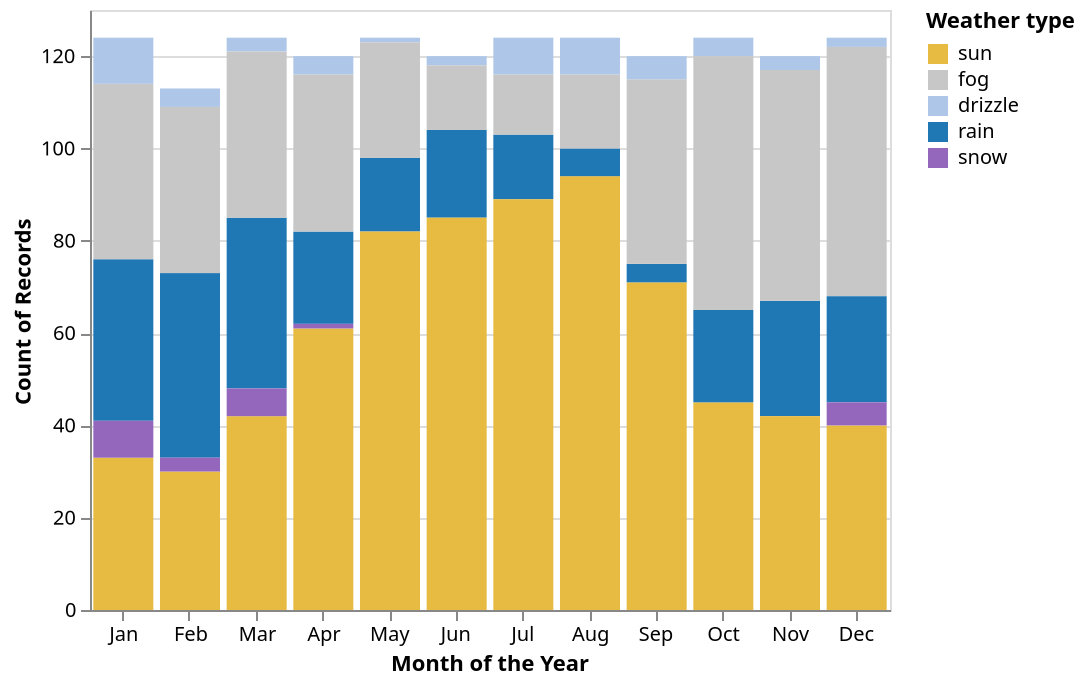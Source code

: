 {"config": {"view": {"height": 300, "width": 400}}, "encoding": {"y": {"aggregate": "count", "type": "quantitative"}, "x": {"timeUnit": "month", "title": "date", "field": "properties.date", "type": "nominal", "axis": {"title": "Month of the Year"}}, "color": {"legend": {"title": "Weather type"}, "scale": {"domain": ["sun", "fog", "drizzle", "rain", "snow"], "range": ["#e7ba42", "#c7c7c7", "#aec7e8", "#1f77b4", "#9467bd"]}, "title": "weather", "field": "properties.weather", "type": "nominal"}}, "data": {"values": {"features": [{"properties": {"precipitation": 0.0, "temp_max": 12.8, "wind": 4.7, "date": "2012-01-01", "temp_min": 5.0, "weather": "drizzle"}, "geometry": {"coordinates": [125.6, 10.1], "type": "Point"}, "type": "Feature"}, {"properties": {"precipitation": 10.9, "temp_max": 10.6, "wind": 4.5, "date": "2012-01-02", "temp_min": 2.8, "weather": "rain"}, "geometry": {"coordinates": [125.6, 10.1], "type": "Point"}, "type": "Feature"}, {"properties": {"precipitation": 0.8, "temp_max": 11.7, "wind": 2.3, "date": "2012-01-03", "temp_min": 7.2, "weather": "rain"}, "geometry": {"coordinates": [125.6, 10.1], "type": "Point"}, "type": "Feature"}, {"properties": {"precipitation": 20.3, "temp_max": 12.2, "wind": 4.7, "date": "2012-01-04", "temp_min": 5.6, "weather": "rain"}, "geometry": {"coordinates": [125.6, 10.1], "type": "Point"}, "type": "Feature"}, {"properties": {"precipitation": 1.3, "temp_max": 8.9, "wind": 6.1, "date": "2012-01-05", "temp_min": 2.8, "weather": "rain"}, "geometry": {"coordinates": [125.6, 10.1], "type": "Point"}, "type": "Feature"}, {"properties": {"precipitation": 2.5, "temp_max": 4.4, "wind": 2.2, "date": "2012-01-06", "temp_min": 2.2, "weather": "rain"}, "geometry": {"coordinates": [125.6, 10.1], "type": "Point"}, "type": "Feature"}, {"properties": {"precipitation": 0.0, "temp_max": 7.2, "wind": 2.3, "date": "2012-01-07", "temp_min": 2.8, "weather": "rain"}, "geometry": {"coordinates": [125.6, 10.1], "type": "Point"}, "type": "Feature"}, {"properties": {"precipitation": 0.0, "temp_max": 10.0, "wind": 2.0, "date": "2012-01-08", "temp_min": 2.8, "weather": "sun"}, "geometry": {"coordinates": [125.6, 10.1], "type": "Point"}, "type": "Feature"}, {"properties": {"precipitation": 4.3, "temp_max": 9.4, "wind": 3.4, "date": "2012-01-09", "temp_min": 5.0, "weather": "rain"}, "geometry": {"coordinates": [125.6, 10.1], "type": "Point"}, "type": "Feature"}, {"properties": {"precipitation": 1.0, "temp_max": 6.1, "wind": 3.4, "date": "2012-01-10", "temp_min": 0.6, "weather": "rain"}, "geometry": {"coordinates": [125.6, 10.1], "type": "Point"}, "type": "Feature"}, {"properties": {"precipitation": 0.0, "temp_max": 6.1, "wind": 5.1, "date": "2012-01-11", "temp_min": -1.1, "weather": "sun"}, "geometry": {"coordinates": [125.6, 10.1], "type": "Point"}, "type": "Feature"}, {"properties": {"precipitation": 0.0, "temp_max": 6.1, "wind": 1.9, "date": "2012-01-12", "temp_min": -1.7, "weather": "sun"}, "geometry": {"coordinates": [125.6, 10.1], "type": "Point"}, "type": "Feature"}, {"properties": {"precipitation": 0.0, "temp_max": 5.0, "wind": 1.3, "date": "2012-01-13", "temp_min": -2.8, "weather": "sun"}, "geometry": {"coordinates": [125.6, 10.1], "type": "Point"}, "type": "Feature"}, {"properties": {"precipitation": 4.1, "temp_max": 4.4, "wind": 5.3, "date": "2012-01-14", "temp_min": 0.6, "weather": "snow"}, "geometry": {"coordinates": [125.6, 10.1], "type": "Point"}, "type": "Feature"}, {"properties": {"precipitation": 5.3, "temp_max": 1.1, "wind": 3.2, "date": "2012-01-15", "temp_min": -3.3, "weather": "snow"}, "geometry": {"coordinates": [125.6, 10.1], "type": "Point"}, "type": "Feature"}, {"properties": {"precipitation": 2.5, "temp_max": 1.7, "wind": 5.0, "date": "2012-01-16", "temp_min": -2.8, "weather": "snow"}, "geometry": {"coordinates": [125.6, 10.1], "type": "Point"}, "type": "Feature"}, {"properties": {"precipitation": 8.1, "temp_max": 3.3, "wind": 5.6, "date": "2012-01-17", "temp_min": 0.0, "weather": "snow"}, "geometry": {"coordinates": [125.6, 10.1], "type": "Point"}, "type": "Feature"}, {"properties": {"precipitation": 19.8, "temp_max": 0.0, "wind": 5.0, "date": "2012-01-18", "temp_min": -2.8, "weather": "snow"}, "geometry": {"coordinates": [125.6, 10.1], "type": "Point"}, "type": "Feature"}, {"properties": {"precipitation": 15.2, "temp_max": -1.1, "wind": 1.6, "date": "2012-01-19", "temp_min": -2.8, "weather": "snow"}, "geometry": {"coordinates": [125.6, 10.1], "type": "Point"}, "type": "Feature"}, {"properties": {"precipitation": 13.5, "temp_max": 7.2, "wind": 2.3, "date": "2012-01-20", "temp_min": -1.1, "weather": "snow"}, "geometry": {"coordinates": [125.6, 10.1], "type": "Point"}, "type": "Feature"}, {"properties": {"precipitation": 3.0, "temp_max": 8.3, "wind": 8.2, "date": "2012-01-21", "temp_min": 3.3, "weather": "rain"}, "geometry": {"coordinates": [125.6, 10.1], "type": "Point"}, "type": "Feature"}, {"properties": {"precipitation": 6.1, "temp_max": 6.7, "wind": 4.8, "date": "2012-01-22", "temp_min": 2.2, "weather": "rain"}, "geometry": {"coordinates": [125.6, 10.1], "type": "Point"}, "type": "Feature"}, {"properties": {"precipitation": 0.0, "temp_max": 8.3, "wind": 3.6, "date": "2012-01-23", "temp_min": 1.1, "weather": "rain"}, "geometry": {"coordinates": [125.6, 10.1], "type": "Point"}, "type": "Feature"}, {"properties": {"precipitation": 8.6, "temp_max": 10.0, "wind": 5.1, "date": "2012-01-24", "temp_min": 2.2, "weather": "rain"}, "geometry": {"coordinates": [125.6, 10.1], "type": "Point"}, "type": "Feature"}, {"properties": {"precipitation": 8.1, "temp_max": 8.9, "wind": 5.4, "date": "2012-01-25", "temp_min": 4.4, "weather": "rain"}, "geometry": {"coordinates": [125.6, 10.1], "type": "Point"}, "type": "Feature"}, {"properties": {"precipitation": 4.8, "temp_max": 8.9, "wind": 4.8, "date": "2012-01-26", "temp_min": 1.1, "weather": "rain"}, "geometry": {"coordinates": [125.6, 10.1], "type": "Point"}, "type": "Feature"}, {"properties": {"precipitation": 0.0, "temp_max": 6.7, "wind": 1.4, "date": "2012-01-27", "temp_min": -2.2, "weather": "drizzle"}, "geometry": {"coordinates": [125.6, 10.1], "type": "Point"}, "type": "Feature"}, {"properties": {"precipitation": 0.0, "temp_max": 6.7, "wind": 2.2, "date": "2012-01-28", "temp_min": 0.6, "weather": "rain"}, "geometry": {"coordinates": [125.6, 10.1], "type": "Point"}, "type": "Feature"}, {"properties": {"precipitation": 27.7, "temp_max": 9.4, "wind": 4.5, "date": "2012-01-29", "temp_min": 3.9, "weather": "rain"}, "geometry": {"coordinates": [125.6, 10.1], "type": "Point"}, "type": "Feature"}, {"properties": {"precipitation": 3.6, "temp_max": 8.3, "wind": 5.1, "date": "2012-01-30", "temp_min": 6.1, "weather": "rain"}, "geometry": {"coordinates": [125.6, 10.1], "type": "Point"}, "type": "Feature"}, {"properties": {"precipitation": 1.8, "temp_max": 9.4, "wind": 3.9, "date": "2012-01-31", "temp_min": 6.1, "weather": "rain"}, "geometry": {"coordinates": [125.6, 10.1], "type": "Point"}, "type": "Feature"}, {"properties": {"precipitation": 13.5, "temp_max": 8.9, "wind": 2.7, "date": "2012-02-01", "temp_min": 3.3, "weather": "rain"}, "geometry": {"coordinates": [125.6, 10.1], "type": "Point"}, "type": "Feature"}, {"properties": {"precipitation": 0.0, "temp_max": 8.3, "wind": 2.6, "date": "2012-02-02", "temp_min": 1.7, "weather": "sun"}, "geometry": {"coordinates": [125.6, 10.1], "type": "Point"}, "type": "Feature"}, {"properties": {"precipitation": 0.0, "temp_max": 14.4, "wind": 5.3, "date": "2012-02-03", "temp_min": 2.2, "weather": "sun"}, "geometry": {"coordinates": [125.6, 10.1], "type": "Point"}, "type": "Feature"}, {"properties": {"precipitation": 0.0, "temp_max": 15.6, "wind": 4.3, "date": "2012-02-04", "temp_min": 5.0, "weather": "sun"}, "geometry": {"coordinates": [125.6, 10.1], "type": "Point"}, "type": "Feature"}, {"properties": {"precipitation": 0.0, "temp_max": 13.9, "wind": 2.9, "date": "2012-02-05", "temp_min": 1.7, "weather": "sun"}, "geometry": {"coordinates": [125.6, 10.1], "type": "Point"}, "type": "Feature"}, {"properties": {"precipitation": 0.0, "temp_max": 16.1, "wind": 5.0, "date": "2012-02-06", "temp_min": 1.7, "weather": "sun"}, "geometry": {"coordinates": [125.6, 10.1], "type": "Point"}, "type": "Feature"}, {"properties": {"precipitation": 0.3, "temp_max": 15.6, "wind": 5.3, "date": "2012-02-07", "temp_min": 7.8, "weather": "rain"}, "geometry": {"coordinates": [125.6, 10.1], "type": "Point"}, "type": "Feature"}, {"properties": {"precipitation": 2.8, "temp_max": 10.0, "wind": 2.7, "date": "2012-02-08", "temp_min": 5.0, "weather": "rain"}, "geometry": {"coordinates": [125.6, 10.1], "type": "Point"}, "type": "Feature"}, {"properties": {"precipitation": 2.5, "temp_max": 11.1, "wind": 2.4, "date": "2012-02-09", "temp_min": 7.8, "weather": "rain"}, "geometry": {"coordinates": [125.6, 10.1], "type": "Point"}, "type": "Feature"}, {"properties": {"precipitation": 2.5, "temp_max": 12.8, "wind": 3.0, "date": "2012-02-10", "temp_min": 6.7, "weather": "rain"}, "geometry": {"coordinates": [125.6, 10.1], "type": "Point"}, "type": "Feature"}, {"properties": {"precipitation": 0.8, "temp_max": 8.9, "wind": 3.4, "date": "2012-02-11", "temp_min": 5.6, "weather": "rain"}, "geometry": {"coordinates": [125.6, 10.1], "type": "Point"}, "type": "Feature"}, {"properties": {"precipitation": 1.0, "temp_max": 8.3, "wind": 1.3, "date": "2012-02-12", "temp_min": 5.0, "weather": "rain"}, "geometry": {"coordinates": [125.6, 10.1], "type": "Point"}, "type": "Feature"}, {"properties": {"precipitation": 11.4, "temp_max": 7.2, "wind": 1.4, "date": "2012-02-13", "temp_min": 4.4, "weather": "rain"}, "geometry": {"coordinates": [125.6, 10.1], "type": "Point"}, "type": "Feature"}, {"properties": {"precipitation": 2.5, "temp_max": 6.7, "wind": 3.1, "date": "2012-02-14", "temp_min": 1.1, "weather": "rain"}, "geometry": {"coordinates": [125.6, 10.1], "type": "Point"}, "type": "Feature"}, {"properties": {"precipitation": 0.0, "temp_max": 7.2, "wind": 1.8, "date": "2012-02-15", "temp_min": 0.6, "weather": "drizzle"}, "geometry": {"coordinates": [125.6, 10.1], "type": "Point"}, "type": "Feature"}, {"properties": {"precipitation": 1.8, "temp_max": 7.2, "wind": 2.1, "date": "2012-02-16", "temp_min": 3.3, "weather": "rain"}, "geometry": {"coordinates": [125.6, 10.1], "type": "Point"}, "type": "Feature"}, {"properties": {"precipitation": 17.3, "temp_max": 10.0, "wind": 3.4, "date": "2012-02-17", "temp_min": 4.4, "weather": "rain"}, "geometry": {"coordinates": [125.6, 10.1], "type": "Point"}, "type": "Feature"}, {"properties": {"precipitation": 6.4, "temp_max": 6.7, "wind": 8.1, "date": "2012-02-18", "temp_min": 3.9, "weather": "rain"}, "geometry": {"coordinates": [125.6, 10.1], "type": "Point"}, "type": "Feature"}, {"properties": {"precipitation": 0.0, "temp_max": 6.7, "wind": 4.7, "date": "2012-02-19", "temp_min": 2.2, "weather": "sun"}, "geometry": {"coordinates": [125.6, 10.1], "type": "Point"}, "type": "Feature"}, {"properties": {"precipitation": 3.0, "temp_max": 7.8, "wind": 2.9, "date": "2012-02-20", "temp_min": 1.7, "weather": "rain"}, "geometry": {"coordinates": [125.6, 10.1], "type": "Point"}, "type": "Feature"}, {"properties": {"precipitation": 0.8, "temp_max": 10.0, "wind": 7.5, "date": "2012-02-21", "temp_min": 7.8, "weather": "rain"}, "geometry": {"coordinates": [125.6, 10.1], "type": "Point"}, "type": "Feature"}, {"properties": {"precipitation": 8.6, "temp_max": 10.0, "wind": 5.9, "date": "2012-02-22", "temp_min": 2.8, "weather": "rain"}, "geometry": {"coordinates": [125.6, 10.1], "type": "Point"}, "type": "Feature"}, {"properties": {"precipitation": 0.0, "temp_max": 8.3, "wind": 3.9, "date": "2012-02-23", "temp_min": 2.8, "weather": "sun"}, "geometry": {"coordinates": [125.6, 10.1], "type": "Point"}, "type": "Feature"}, {"properties": {"precipitation": 11.4, "temp_max": 6.7, "wind": 3.5, "date": "2012-02-24", "temp_min": 4.4, "weather": "rain"}, "geometry": {"coordinates": [125.6, 10.1], "type": "Point"}, "type": "Feature"}, {"properties": {"precipitation": 0.0, "temp_max": 7.2, "wind": 6.4, "date": "2012-02-25", "temp_min": 2.8, "weather": "rain"}, "geometry": {"coordinates": [125.6, 10.1], "type": "Point"}, "type": "Feature"}, {"properties": {"precipitation": 1.3, "temp_max": 5.0, "wind": 3.4, "date": "2012-02-26", "temp_min": -1.1, "weather": "snow"}, "geometry": {"coordinates": [125.6, 10.1], "type": "Point"}, "type": "Feature"}, {"properties": {"precipitation": 0.0, "temp_max": 6.7, "wind": 3.0, "date": "2012-02-27", "temp_min": -2.2, "weather": "sun"}, "geometry": {"coordinates": [125.6, 10.1], "type": "Point"}, "type": "Feature"}, {"properties": {"precipitation": 3.6, "temp_max": 6.7, "wind": 4.2, "date": "2012-02-28", "temp_min": -0.6, "weather": "snow"}, "geometry": {"coordinates": [125.6, 10.1], "type": "Point"}, "type": "Feature"}, {"properties": {"precipitation": 0.8, "temp_max": 5.0, "wind": 7.0, "date": "2012-02-29", "temp_min": 1.1, "weather": "snow"}, "geometry": {"coordinates": [125.6, 10.1], "type": "Point"}, "type": "Feature"}, {"properties": {"precipitation": 0.0, "temp_max": 6.1, "wind": 3.1, "date": "2012-03-01", "temp_min": 1.1, "weather": "sun"}, "geometry": {"coordinates": [125.6, 10.1], "type": "Point"}, "type": "Feature"}, {"properties": {"precipitation": 2.0, "temp_max": 6.7, "wind": 5.1, "date": "2012-03-02", "temp_min": 3.9, "weather": "rain"}, "geometry": {"coordinates": [125.6, 10.1], "type": "Point"}, "type": "Feature"}, {"properties": {"precipitation": 0.0, "temp_max": 12.2, "wind": 7.0, "date": "2012-03-03", "temp_min": 6.7, "weather": "sun"}, "geometry": {"coordinates": [125.6, 10.1], "type": "Point"}, "type": "Feature"}, {"properties": {"precipitation": 0.0, "temp_max": 10.6, "wind": 5.6, "date": "2012-03-04", "temp_min": 6.7, "weather": "rain"}, "geometry": {"coordinates": [125.6, 10.1], "type": "Point"}, "type": "Feature"}, {"properties": {"precipitation": 6.9, "temp_max": 7.8, "wind": 6.2, "date": "2012-03-05", "temp_min": 1.1, "weather": "rain"}, "geometry": {"coordinates": [125.6, 10.1], "type": "Point"}, "type": "Feature"}, {"properties": {"precipitation": 0.5, "temp_max": 6.7, "wind": 2.7, "date": "2012-03-06", "temp_min": 0.0, "weather": "snow"}, "geometry": {"coordinates": [125.6, 10.1], "type": "Point"}, "type": "Feature"}, {"properties": {"precipitation": 0.0, "temp_max": 8.9, "wind": 2.7, "date": "2012-03-07", "temp_min": -1.7, "weather": "sun"}, "geometry": {"coordinates": [125.6, 10.1], "type": "Point"}, "type": "Feature"}, {"properties": {"precipitation": 0.0, "temp_max": 15.6, "wind": 2.5, "date": "2012-03-08", "temp_min": 0.6, "weather": "sun"}, "geometry": {"coordinates": [125.6, 10.1], "type": "Point"}, "type": "Feature"}, {"properties": {"precipitation": 3.6, "temp_max": 9.4, "wind": 2.8, "date": "2012-03-09", "temp_min": 5.0, "weather": "rain"}, "geometry": {"coordinates": [125.6, 10.1], "type": "Point"}, "type": "Feature"}, {"properties": {"precipitation": 10.4, "temp_max": 7.2, "wind": 3.4, "date": "2012-03-10", "temp_min": 6.1, "weather": "rain"}, "geometry": {"coordinates": [125.6, 10.1], "type": "Point"}, "type": "Feature"}, {"properties": {"precipitation": 13.7, "temp_max": 6.7, "wind": 5.8, "date": "2012-03-11", "temp_min": 2.8, "weather": "rain"}, "geometry": {"coordinates": [125.6, 10.1], "type": "Point"}, "type": "Feature"}, {"properties": {"precipitation": 19.3, "temp_max": 8.3, "wind": 6.2, "date": "2012-03-12", "temp_min": 0.6, "weather": "snow"}, "geometry": {"coordinates": [125.6, 10.1], "type": "Point"}, "type": "Feature"}, {"properties": {"precipitation": 9.4, "temp_max": 5.6, "wind": 5.3, "date": "2012-03-13", "temp_min": 0.6, "weather": "snow"}, "geometry": {"coordinates": [125.6, 10.1], "type": "Point"}, "type": "Feature"}, {"properties": {"precipitation": 8.6, "temp_max": 7.8, "wind": 4.7, "date": "2012-03-14", "temp_min": 1.1, "weather": "rain"}, "geometry": {"coordinates": [125.6, 10.1], "type": "Point"}, "type": "Feature"}, {"properties": {"precipitation": 23.9, "temp_max": 11.1, "wind": 5.8, "date": "2012-03-15", "temp_min": 5.6, "weather": "snow"}, "geometry": {"coordinates": [125.6, 10.1], "type": "Point"}, "type": "Feature"}, {"properties": {"precipitation": 8.4, "temp_max": 8.9, "wind": 5.1, "date": "2012-03-16", "temp_min": 3.9, "weather": "rain"}, "geometry": {"coordinates": [125.6, 10.1], "type": "Point"}, "type": "Feature"}, {"properties": {"precipitation": 9.4, "temp_max": 10.0, "wind": 3.8, "date": "2012-03-17", "temp_min": 0.6, "weather": "snow"}, "geometry": {"coordinates": [125.6, 10.1], "type": "Point"}, "type": "Feature"}, {"properties": {"precipitation": 3.6, "temp_max": 5.0, "wind": 2.7, "date": "2012-03-18", "temp_min": -0.6, "weather": "rain"}, "geometry": {"coordinates": [125.6, 10.1], "type": "Point"}, "type": "Feature"}, {"properties": {"precipitation": 2.0, "temp_max": 7.2, "wind": 3.0, "date": "2012-03-19", "temp_min": -1.1, "weather": "rain"}, "geometry": {"coordinates": [125.6, 10.1], "type": "Point"}, "type": "Feature"}, {"properties": {"precipitation": 3.6, "temp_max": 7.8, "wind": 6.4, "date": "2012-03-20", "temp_min": 2.2, "weather": "rain"}, "geometry": {"coordinates": [125.6, 10.1], "type": "Point"}, "type": "Feature"}, {"properties": {"precipitation": 1.3, "temp_max": 8.9, "wind": 2.5, "date": "2012-03-21", "temp_min": 1.1, "weather": "rain"}, "geometry": {"coordinates": [125.6, 10.1], "type": "Point"}, "type": "Feature"}, {"properties": {"precipitation": 4.1, "temp_max": 10.0, "wind": 2.1, "date": "2012-03-22", "temp_min": 1.7, "weather": "rain"}, "geometry": {"coordinates": [125.6, 10.1], "type": "Point"}, "type": "Feature"}, {"properties": {"precipitation": 0.0, "temp_max": 12.2, "wind": 2.8, "date": "2012-03-23", "temp_min": 0.6, "weather": "sun"}, "geometry": {"coordinates": [125.6, 10.1], "type": "Point"}, "type": "Feature"}, {"properties": {"precipitation": 0.0, "temp_max": 15.0, "wind": 5.2, "date": "2012-03-24", "temp_min": 3.3, "weather": "sun"}, "geometry": {"coordinates": [125.6, 10.1], "type": "Point"}, "type": "Feature"}, {"properties": {"precipitation": 0.0, "temp_max": 13.3, "wind": 2.7, "date": "2012-03-25", "temp_min": 2.2, "weather": "rain"}, "geometry": {"coordinates": [125.6, 10.1], "type": "Point"}, "type": "Feature"}, {"properties": {"precipitation": 0.0, "temp_max": 12.8, "wind": 4.3, "date": "2012-03-26", "temp_min": 6.1, "weather": "drizzle"}, "geometry": {"coordinates": [125.6, 10.1], "type": "Point"}, "type": "Feature"}, {"properties": {"precipitation": 4.8, "temp_max": 14.4, "wind": 3.8, "date": "2012-03-27", "temp_min": 6.7, "weather": "rain"}, "geometry": {"coordinates": [125.6, 10.1], "type": "Point"}, "type": "Feature"}, {"properties": {"precipitation": 1.3, "temp_max": 10.6, "wind": 5.9, "date": "2012-03-28", "temp_min": 7.2, "weather": "rain"}, "geometry": {"coordinates": [125.6, 10.1], "type": "Point"}, "type": "Feature"}, {"properties": {"precipitation": 27.4, "temp_max": 10.0, "wind": 4.4, "date": "2012-03-29", "temp_min": 6.1, "weather": "rain"}, "geometry": {"coordinates": [125.6, 10.1], "type": "Point"}, "type": "Feature"}, {"properties": {"precipitation": 5.6, "temp_max": 9.4, "wind": 4.7, "date": "2012-03-30", "temp_min": 5.0, "weather": "rain"}, "geometry": {"coordinates": [125.6, 10.1], "type": "Point"}, "type": "Feature"}, {"properties": {"precipitation": 13.2, "temp_max": 10.0, "wind": 3.4, "date": "2012-03-31", "temp_min": 2.8, "weather": "rain"}, "geometry": {"coordinates": [125.6, 10.1], "type": "Point"}, "type": "Feature"}, {"properties": {"precipitation": 1.5, "temp_max": 8.9, "wind": 6.8, "date": "2012-04-01", "temp_min": 4.4, "weather": "rain"}, "geometry": {"coordinates": [125.6, 10.1], "type": "Point"}, "type": "Feature"}, {"properties": {"precipitation": 0.0, "temp_max": 16.7, "wind": 3.1, "date": "2012-04-02", "temp_min": 4.4, "weather": "sun"}, "geometry": {"coordinates": [125.6, 10.1], "type": "Point"}, "type": "Feature"}, {"properties": {"precipitation": 1.5, "temp_max": 11.7, "wind": 3.1, "date": "2012-04-03", "temp_min": 3.3, "weather": "rain"}, "geometry": {"coordinates": [125.6, 10.1], "type": "Point"}, "type": "Feature"}, {"properties": {"precipitation": 0.0, "temp_max": 10.6, "wind": 2.1, "date": "2012-04-04", "temp_min": 2.8, "weather": "sun"}, "geometry": {"coordinates": [125.6, 10.1], "type": "Point"}, "type": "Feature"}, {"properties": {"precipitation": 4.6, "temp_max": 9.4, "wind": 1.8, "date": "2012-04-05", "temp_min": 2.8, "weather": "snow"}, "geometry": {"coordinates": [125.6, 10.1], "type": "Point"}, "type": "Feature"}, {"properties": {"precipitation": 0.3, "temp_max": 11.1, "wind": 2.6, "date": "2012-04-06", "temp_min": 3.3, "weather": "rain"}, "geometry": {"coordinates": [125.6, 10.1], "type": "Point"}, "type": "Feature"}, {"properties": {"precipitation": 0.0, "temp_max": 16.1, "wind": 4.3, "date": "2012-04-07", "temp_min": 1.7, "weather": "sun"}, "geometry": {"coordinates": [125.6, 10.1], "type": "Point"}, "type": "Feature"}, {"properties": {"precipitation": 0.0, "temp_max": 21.1, "wind": 4.1, "date": "2012-04-08", "temp_min": 7.2, "weather": "sun"}, "geometry": {"coordinates": [125.6, 10.1], "type": "Point"}, "type": "Feature"}, {"properties": {"precipitation": 0.0, "temp_max": 20.0, "wind": 2.1, "date": "2012-04-09", "temp_min": 6.1, "weather": "sun"}, "geometry": {"coordinates": [125.6, 10.1], "type": "Point"}, "type": "Feature"}, {"properties": {"precipitation": 0.0, "temp_max": 17.8, "wind": 3.2, "date": "2012-04-10", "temp_min": 8.9, "weather": "rain"}, "geometry": {"coordinates": [125.6, 10.1], "type": "Point"}, "type": "Feature"}, {"properties": {"precipitation": 2.3, "temp_max": 11.1, "wind": 2.6, "date": "2012-04-11", "temp_min": 7.2, "weather": "rain"}, "geometry": {"coordinates": [125.6, 10.1], "type": "Point"}, "type": "Feature"}, {"properties": {"precipitation": 0.5, "temp_max": 13.9, "wind": 2.6, "date": "2012-04-12", "temp_min": 5.6, "weather": "rain"}, "geometry": {"coordinates": [125.6, 10.1], "type": "Point"}, "type": "Feature"}, {"properties": {"precipitation": 0.0, "temp_max": 15.0, "wind": 4.0, "date": "2012-04-13", "temp_min": 3.9, "weather": "drizzle"}, "geometry": {"coordinates": [125.6, 10.1], "type": "Point"}, "type": "Feature"}, {"properties": {"precipitation": 0.0, "temp_max": 15.6, "wind": 3.0, "date": "2012-04-14", "temp_min": 3.3, "weather": "sun"}, "geometry": {"coordinates": [125.6, 10.1], "type": "Point"}, "type": "Feature"}, {"properties": {"precipitation": 0.0, "temp_max": 16.1, "wind": 2.9, "date": "2012-04-15", "temp_min": 7.2, "weather": "rain"}, "geometry": {"coordinates": [125.6, 10.1], "type": "Point"}, "type": "Feature"}, {"properties": {"precipitation": 8.1, "temp_max": 13.3, "wind": 5.8, "date": "2012-04-16", "temp_min": 6.7, "weather": "rain"}, "geometry": {"coordinates": [125.6, 10.1], "type": "Point"}, "type": "Feature"}, {"properties": {"precipitation": 1.8, "temp_max": 10.0, "wind": 2.0, "date": "2012-04-17", "temp_min": 4.4, "weather": "rain"}, "geometry": {"coordinates": [125.6, 10.1], "type": "Point"}, "type": "Feature"}, {"properties": {"precipitation": 1.8, "temp_max": 13.3, "wind": 3.9, "date": "2012-04-18", "temp_min": 7.2, "weather": "rain"}, "geometry": {"coordinates": [125.6, 10.1], "type": "Point"}, "type": "Feature"}, {"properties": {"precipitation": 10.9, "temp_max": 13.9, "wind": 2.6, "date": "2012-04-19", "temp_min": 5.0, "weather": "rain"}, "geometry": {"coordinates": [125.6, 10.1], "type": "Point"}, "type": "Feature"}, {"properties": {"precipitation": 6.6, "temp_max": 13.3, "wind": 2.7, "date": "2012-04-20", "temp_min": 6.7, "weather": "rain"}, "geometry": {"coordinates": [125.6, 10.1], "type": "Point"}, "type": "Feature"}, {"properties": {"precipitation": 0.0, "temp_max": 20.0, "wind": 2.3, "date": "2012-04-21", "temp_min": 4.4, "weather": "sun"}, "geometry": {"coordinates": [125.6, 10.1], "type": "Point"}, "type": "Feature"}, {"properties": {"precipitation": 0.0, "temp_max": 23.3, "wind": 2.6, "date": "2012-04-22", "temp_min": 8.3, "weather": "rain"}, "geometry": {"coordinates": [125.6, 10.1], "type": "Point"}, "type": "Feature"}, {"properties": {"precipitation": 0.0, "temp_max": 21.7, "wind": 3.5, "date": "2012-04-23", "temp_min": 8.9, "weather": "sun"}, "geometry": {"coordinates": [125.6, 10.1], "type": "Point"}, "type": "Feature"}, {"properties": {"precipitation": 4.3, "temp_max": 13.9, "wind": 2.8, "date": "2012-04-24", "temp_min": 10.0, "weather": "rain"}, "geometry": {"coordinates": [125.6, 10.1], "type": "Point"}, "type": "Feature"}, {"properties": {"precipitation": 10.7, "temp_max": 16.7, "wind": 2.6, "date": "2012-04-25", "temp_min": 8.9, "weather": "rain"}, "geometry": {"coordinates": [125.6, 10.1], "type": "Point"}, "type": "Feature"}, {"properties": {"precipitation": 3.8, "temp_max": 13.9, "wind": 5.2, "date": "2012-04-26", "temp_min": 6.7, "weather": "rain"}, "geometry": {"coordinates": [125.6, 10.1], "type": "Point"}, "type": "Feature"}, {"properties": {"precipitation": 0.8, "temp_max": 13.3, "wind": 4.8, "date": "2012-04-27", "temp_min": 6.1, "weather": "rain"}, "geometry": {"coordinates": [125.6, 10.1], "type": "Point"}, "type": "Feature"}, {"properties": {"precipitation": 0.0, "temp_max": 16.1, "wind": 2.5, "date": "2012-04-28", "temp_min": 8.3, "weather": "drizzle"}, "geometry": {"coordinates": [125.6, 10.1], "type": "Point"}, "type": "Feature"}, {"properties": {"precipitation": 4.3, "temp_max": 15.6, "wind": 1.6, "date": "2012-04-29", "temp_min": 8.9, "weather": "rain"}, "geometry": {"coordinates": [125.6, 10.1], "type": "Point"}, "type": "Feature"}, {"properties": {"precipitation": 4.3, "temp_max": 12.8, "wind": 8.0, "date": "2012-04-30", "temp_min": 7.2, "weather": "rain"}, "geometry": {"coordinates": [125.6, 10.1], "type": "Point"}, "type": "Feature"}, {"properties": {"precipitation": 0.5, "temp_max": 11.7, "wind": 6.4, "date": "2012-05-01", "temp_min": 6.1, "weather": "rain"}, "geometry": {"coordinates": [125.6, 10.1], "type": "Point"}, "type": "Feature"}, {"properties": {"precipitation": 0.5, "temp_max": 13.3, "wind": 2.5, "date": "2012-05-02", "temp_min": 5.6, "weather": "rain"}, "geometry": {"coordinates": [125.6, 10.1], "type": "Point"}, "type": "Feature"}, {"properties": {"precipitation": 18.5, "temp_max": 11.1, "wind": 3.4, "date": "2012-05-03", "temp_min": 7.2, "weather": "rain"}, "geometry": {"coordinates": [125.6, 10.1], "type": "Point"}, "type": "Feature"}, {"properties": {"precipitation": 1.8, "temp_max": 12.2, "wind": 4.6, "date": "2012-05-04", "temp_min": 6.1, "weather": "rain"}, "geometry": {"coordinates": [125.6, 10.1], "type": "Point"}, "type": "Feature"}, {"properties": {"precipitation": 0.0, "temp_max": 13.3, "wind": 2.3, "date": "2012-05-05", "temp_min": 5.0, "weather": "sun"}, "geometry": {"coordinates": [125.6, 10.1], "type": "Point"}, "type": "Feature"}, {"properties": {"precipitation": 0.0, "temp_max": 17.8, "wind": 2.4, "date": "2012-05-06", "temp_min": 5.0, "weather": "sun"}, "geometry": {"coordinates": [125.6, 10.1], "type": "Point"}, "type": "Feature"}, {"properties": {"precipitation": 0.0, "temp_max": 23.9, "wind": 2.2, "date": "2012-05-07", "temp_min": 6.1, "weather": "sun"}, "geometry": {"coordinates": [125.6, 10.1], "type": "Point"}, "type": "Feature"}, {"properties": {"precipitation": 0.0, "temp_max": 18.3, "wind": 3.0, "date": "2012-05-08", "temp_min": 9.4, "weather": "sun"}, "geometry": {"coordinates": [125.6, 10.1], "type": "Point"}, "type": "Feature"}, {"properties": {"precipitation": 0.0, "temp_max": 13.3, "wind": 3.9, "date": "2012-05-09", "temp_min": 6.7, "weather": "rain"}, "geometry": {"coordinates": [125.6, 10.1], "type": "Point"}, "type": "Feature"}, {"properties": {"precipitation": 0.0, "temp_max": 14.4, "wind": 3.0, "date": "2012-05-10", "temp_min": 3.9, "weather": "sun"}, "geometry": {"coordinates": [125.6, 10.1], "type": "Point"}, "type": "Feature"}, {"properties": {"precipitation": 0.0, "temp_max": 18.3, "wind": 4.3, "date": "2012-05-11", "temp_min": 4.4, "weather": "sun"}, "geometry": {"coordinates": [125.6, 10.1], "type": "Point"}, "type": "Feature"}, {"properties": {"precipitation": 0.0, "temp_max": 24.4, "wind": 3.4, "date": "2012-05-12", "temp_min": 6.7, "weather": "sun"}, "geometry": {"coordinates": [125.6, 10.1], "type": "Point"}, "type": "Feature"}, {"properties": {"precipitation": 0.0, "temp_max": 25.6, "wind": 4.2, "date": "2012-05-13", "temp_min": 9.4, "weather": "sun"}, "geometry": {"coordinates": [125.6, 10.1], "type": "Point"}, "type": "Feature"}, {"properties": {"precipitation": 0.0, "temp_max": 26.7, "wind": 3.8, "date": "2012-05-14", "temp_min": 12.8, "weather": "sun"}, "geometry": {"coordinates": [125.6, 10.1], "type": "Point"}, "type": "Feature"}, {"properties": {"precipitation": 0.0, "temp_max": 24.4, "wind": 4.1, "date": "2012-05-15", "temp_min": 9.4, "weather": "drizzle"}, "geometry": {"coordinates": [125.6, 10.1], "type": "Point"}, "type": "Feature"}, {"properties": {"precipitation": 0.0, "temp_max": 19.4, "wind": 3.5, "date": "2012-05-16", "temp_min": 9.4, "weather": "sun"}, "geometry": {"coordinates": [125.6, 10.1], "type": "Point"}, "type": "Feature"}, {"properties": {"precipitation": 0.0, "temp_max": 17.8, "wind": 2.9, "date": "2012-05-17", "temp_min": 6.7, "weather": "rain"}, "geometry": {"coordinates": [125.6, 10.1], "type": "Point"}, "type": "Feature"}, {"properties": {"precipitation": 0.0, "temp_max": 15.6, "wind": 3.1, "date": "2012-05-18", "temp_min": 7.8, "weather": "rain"}, "geometry": {"coordinates": [125.6, 10.1], "type": "Point"}, "type": "Feature"}, {"properties": {"precipitation": 0.0, "temp_max": 19.4, "wind": 1.5, "date": "2012-05-19", "temp_min": 7.2, "weather": "sun"}, "geometry": {"coordinates": [125.6, 10.1], "type": "Point"}, "type": "Feature"}, {"properties": {"precipitation": 6.4, "temp_max": 14.4, "wind": 1.3, "date": "2012-05-20", "temp_min": 11.7, "weather": "rain"}, "geometry": {"coordinates": [125.6, 10.1], "type": "Point"}, "type": "Feature"}, {"properties": {"precipitation": 14.0, "temp_max": 16.7, "wind": 4.0, "date": "2012-05-21", "temp_min": 10.0, "weather": "rain"}, "geometry": {"coordinates": [125.6, 10.1], "type": "Point"}, "type": "Feature"}, {"properties": {"precipitation": 6.1, "temp_max": 12.8, "wind": 4.8, "date": "2012-05-22", "temp_min": 8.9, "weather": "rain"}, "geometry": {"coordinates": [125.6, 10.1], "type": "Point"}, "type": "Feature"}, {"properties": {"precipitation": 0.3, "temp_max": 14.4, "wind": 6.3, "date": "2012-05-23", "temp_min": 8.9, "weather": "rain"}, "geometry": {"coordinates": [125.6, 10.1], "type": "Point"}, "type": "Feature"}, {"properties": {"precipitation": 0.0, "temp_max": 17.2, "wind": 3.3, "date": "2012-05-24", "temp_min": 8.9, "weather": "rain"}, "geometry": {"coordinates": [125.6, 10.1], "type": "Point"}, "type": "Feature"}, {"properties": {"precipitation": 0.0, "temp_max": 22.2, "wind": 3.1, "date": "2012-05-25", "temp_min": 8.9, "weather": "rain"}, "geometry": {"coordinates": [125.6, 10.1], "type": "Point"}, "type": "Feature"}, {"properties": {"precipitation": 0.0, "temp_max": 22.2, "wind": 3.6, "date": "2012-05-26", "temp_min": 8.9, "weather": "sun"}, "geometry": {"coordinates": [125.6, 10.1], "type": "Point"}, "type": "Feature"}, {"properties": {"precipitation": 0.0, "temp_max": 17.2, "wind": 3.7, "date": "2012-05-27", "temp_min": 11.7, "weather": "sun"}, "geometry": {"coordinates": [125.6, 10.1], "type": "Point"}, "type": "Feature"}, {"properties": {"precipitation": 0.0, "temp_max": 16.7, "wind": 3.4, "date": "2012-05-28", "temp_min": 10.0, "weather": "rain"}, "geometry": {"coordinates": [125.6, 10.1], "type": "Point"}, "type": "Feature"}, {"properties": {"precipitation": 0.0, "temp_max": 16.1, "wind": 1.8, "date": "2012-05-29", "temp_min": 7.8, "weather": "sun"}, "geometry": {"coordinates": [125.6, 10.1], "type": "Point"}, "type": "Feature"}, {"properties": {"precipitation": 0.3, "temp_max": 18.9, "wind": 1.5, "date": "2012-05-30", "temp_min": 11.1, "weather": "rain"}, "geometry": {"coordinates": [125.6, 10.1], "type": "Point"}, "type": "Feature"}, {"properties": {"precipitation": 3.8, "temp_max": 17.8, "wind": 2.7, "date": "2012-05-31", "temp_min": 12.2, "weather": "rain"}, "geometry": {"coordinates": [125.6, 10.1], "type": "Point"}, "type": "Feature"}, {"properties": {"precipitation": 6.6, "temp_max": 20.0, "wind": 3.7, "date": "2012-06-01", "temp_min": 12.8, "weather": "rain"}, "geometry": {"coordinates": [125.6, 10.1], "type": "Point"}, "type": "Feature"}, {"properties": {"precipitation": 0.3, "temp_max": 18.9, "wind": 3.7, "date": "2012-06-02", "temp_min": 10.6, "weather": "rain"}, "geometry": {"coordinates": [125.6, 10.1], "type": "Point"}, "type": "Feature"}, {"properties": {"precipitation": 0.0, "temp_max": 17.2, "wind": 2.9, "date": "2012-06-03", "temp_min": 9.4, "weather": "sun"}, "geometry": {"coordinates": [125.6, 10.1], "type": "Point"}, "type": "Feature"}, {"properties": {"precipitation": 1.3, "temp_max": 12.8, "wind": 3.1, "date": "2012-06-04", "temp_min": 8.9, "weather": "rain"}, "geometry": {"coordinates": [125.6, 10.1], "type": "Point"}, "type": "Feature"}, {"properties": {"precipitation": 16.0, "temp_max": 13.3, "wind": 3.3, "date": "2012-06-05", "temp_min": 8.3, "weather": "rain"}, "geometry": {"coordinates": [125.6, 10.1], "type": "Point"}, "type": "Feature"}, {"properties": {"precipitation": 0.0, "temp_max": 16.1, "wind": 3.4, "date": "2012-06-06", "temp_min": 6.1, "weather": "sun"}, "geometry": {"coordinates": [125.6, 10.1], "type": "Point"}, "type": "Feature"}, {"properties": {"precipitation": 16.5, "temp_max": 16.1, "wind": 3.5, "date": "2012-06-07", "temp_min": 8.9, "weather": "rain"}, "geometry": {"coordinates": [125.6, 10.1], "type": "Point"}, "type": "Feature"}, {"properties": {"precipitation": 1.5, "temp_max": 15.0, "wind": 3.0, "date": "2012-06-08", "temp_min": 8.3, "weather": "rain"}, "geometry": {"coordinates": [125.6, 10.1], "type": "Point"}, "type": "Feature"}, {"properties": {"precipitation": 0.0, "temp_max": 17.2, "wind": 4.7, "date": "2012-06-09", "temp_min": 8.3, "weather": "rain"}, "geometry": {"coordinates": [125.6, 10.1], "type": "Point"}, "type": "Feature"}, {"properties": {"precipitation": 0.0, "temp_max": 18.9, "wind": 2.9, "date": "2012-06-10", "temp_min": 10.0, "weather": "sun"}, "geometry": {"coordinates": [125.6, 10.1], "type": "Point"}, "type": "Feature"}, {"properties": {"precipitation": 0.0, "temp_max": 23.3, "wind": 1.8, "date": "2012-06-11", "temp_min": 10.0, "weather": "rain"}, "geometry": {"coordinates": [125.6, 10.1], "type": "Point"}, "type": "Feature"}, {"properties": {"precipitation": 0.8, "temp_max": 18.3, "wind": 3.9, "date": "2012-06-12", "temp_min": 12.8, "weather": "rain"}, "geometry": {"coordinates": [125.6, 10.1], "type": "Point"}, "type": "Feature"}, {"properties": {"precipitation": 0.0, "temp_max": 16.1, "wind": 4.3, "date": "2012-06-13", "temp_min": 11.1, "weather": "sun"}, "geometry": {"coordinates": [125.6, 10.1], "type": "Point"}, "type": "Feature"}, {"properties": {"precipitation": 0.0, "temp_max": 17.2, "wind": 2.7, "date": "2012-06-14", "temp_min": 10.0, "weather": "sun"}, "geometry": {"coordinates": [125.6, 10.1], "type": "Point"}, "type": "Feature"}, {"properties": {"precipitation": 0.0, "temp_max": 22.2, "wind": 1.7, "date": "2012-06-15", "temp_min": 9.4, "weather": "sun"}, "geometry": {"coordinates": [125.6, 10.1], "type": "Point"}, "type": "Feature"}, {"properties": {"precipitation": 0.0, "temp_max": 21.1, "wind": 4.1, "date": "2012-06-16", "temp_min": 15.0, "weather": "rain"}, "geometry": {"coordinates": [125.6, 10.1], "type": "Point"}, "type": "Feature"}, {"properties": {"precipitation": 0.0, "temp_max": 18.9, "wind": 6.4, "date": "2012-06-17", "temp_min": 11.7, "weather": "sun"}, "geometry": {"coordinates": [125.6, 10.1], "type": "Point"}, "type": "Feature"}, {"properties": {"precipitation": 3.0, "temp_max": 17.2, "wind": 3.8, "date": "2012-06-18", "temp_min": 10.0, "weather": "rain"}, "geometry": {"coordinates": [125.6, 10.1], "type": "Point"}, "type": "Feature"}, {"properties": {"precipitation": 1.0, "temp_max": 19.4, "wind": 3.0, "date": "2012-06-19", "temp_min": 10.0, "weather": "rain"}, "geometry": {"coordinates": [125.6, 10.1], "type": "Point"}, "type": "Feature"}, {"properties": {"precipitation": 0.0, "temp_max": 24.4, "wind": 3.0, "date": "2012-06-20", "temp_min": 10.0, "weather": "sun"}, "geometry": {"coordinates": [125.6, 10.1], "type": "Point"}, "type": "Feature"}, {"properties": {"precipitation": 0.0, "temp_max": 23.9, "wind": 2.1, "date": "2012-06-21", "temp_min": 11.7, "weather": "sun"}, "geometry": {"coordinates": [125.6, 10.1], "type": "Point"}, "type": "Feature"}, {"properties": {"precipitation": 15.7, "temp_max": 13.9, "wind": 1.9, "date": "2012-06-22", "temp_min": 11.7, "weather": "rain"}, "geometry": {"coordinates": [125.6, 10.1], "type": "Point"}, "type": "Feature"}, {"properties": {"precipitation": 8.6, "temp_max": 15.6, "wind": 2.5, "date": "2012-06-23", "temp_min": 9.4, "weather": "rain"}, "geometry": {"coordinates": [125.6, 10.1], "type": "Point"}, "type": "Feature"}, {"properties": {"precipitation": 0.0, "temp_max": 19.4, "wind": 2.0, "date": "2012-06-24", "temp_min": 9.4, "weather": "drizzle"}, "geometry": {"coordinates": [125.6, 10.1], "type": "Point"}, "type": "Feature"}, {"properties": {"precipitation": 0.5, "temp_max": 19.4, "wind": 3.1, "date": "2012-06-25", "temp_min": 11.1, "weather": "rain"}, "geometry": {"coordinates": [125.6, 10.1], "type": "Point"}, "type": "Feature"}, {"properties": {"precipitation": 0.0, "temp_max": 18.3, "wind": 3.4, "date": "2012-06-26", "temp_min": 10.6, "weather": "rain"}, "geometry": {"coordinates": [125.6, 10.1], "type": "Point"}, "type": "Feature"}, {"properties": {"precipitation": 0.0, "temp_max": 22.8, "wind": 1.8, "date": "2012-06-27", "temp_min": 8.9, "weather": "sun"}, "geometry": {"coordinates": [125.6, 10.1], "type": "Point"}, "type": "Feature"}, {"properties": {"precipitation": 0.0, "temp_max": 22.2, "wind": 2.5, "date": "2012-06-28", "temp_min": 11.7, "weather": "rain"}, "geometry": {"coordinates": [125.6, 10.1], "type": "Point"}, "type": "Feature"}, {"properties": {"precipitation": 0.3, "temp_max": 21.7, "wind": 1.9, "date": "2012-06-29", "temp_min": 15.0, "weather": "rain"}, "geometry": {"coordinates": [125.6, 10.1], "type": "Point"}, "type": "Feature"}, {"properties": {"precipitation": 3.0, "temp_max": 20.0, "wind": 2.4, "date": "2012-06-30", "temp_min": 13.3, "weather": "rain"}, "geometry": {"coordinates": [125.6, 10.1], "type": "Point"}, "type": "Feature"}, {"properties": {"precipitation": 0.0, "temp_max": 20.0, "wind": 2.3, "date": "2012-07-01", "temp_min": 12.2, "weather": "rain"}, "geometry": {"coordinates": [125.6, 10.1], "type": "Point"}, "type": "Feature"}, {"properties": {"precipitation": 2.0, "temp_max": 18.9, "wind": 2.1, "date": "2012-07-02", "temp_min": 11.7, "weather": "rain"}, "geometry": {"coordinates": [125.6, 10.1], "type": "Point"}, "type": "Feature"}, {"properties": {"precipitation": 5.8, "temp_max": 18.3, "wind": 6.0, "date": "2012-07-03", "temp_min": 10.6, "weather": "rain"}, "geometry": {"coordinates": [125.6, 10.1], "type": "Point"}, "type": "Feature"}, {"properties": {"precipitation": 0.0, "temp_max": 20.6, "wind": 3.8, "date": "2012-07-04", "temp_min": 9.4, "weather": "sun"}, "geometry": {"coordinates": [125.6, 10.1], "type": "Point"}, "type": "Feature"}, {"properties": {"precipitation": 0.0, "temp_max": 24.4, "wind": 3.1, "date": "2012-07-05", "temp_min": 10.6, "weather": "drizzle"}, "geometry": {"coordinates": [125.6, 10.1], "type": "Point"}, "type": "Feature"}, {"properties": {"precipitation": 0.0, "temp_max": 25.0, "wind": 2.1, "date": "2012-07-06", "temp_min": 11.1, "weather": "sun"}, "geometry": {"coordinates": [125.6, 10.1], "type": "Point"}, "type": "Feature"}, {"properties": {"precipitation": 0.0, "temp_max": 26.7, "wind": 3.8, "date": "2012-07-07", "temp_min": 12.8, "weather": "sun"}, "geometry": {"coordinates": [125.6, 10.1], "type": "Point"}, "type": "Feature"}, {"properties": {"precipitation": 0.0, "temp_max": 28.3, "wind": 2.8, "date": "2012-07-08", "temp_min": 14.4, "weather": "rain"}, "geometry": {"coordinates": [125.6, 10.1], "type": "Point"}, "type": "Feature"}, {"properties": {"precipitation": 1.5, "temp_max": 25.0, "wind": 2.0, "date": "2012-07-09", "temp_min": 12.8, "weather": "rain"}, "geometry": {"coordinates": [125.6, 10.1], "type": "Point"}, "type": "Feature"}, {"properties": {"precipitation": 0.0, "temp_max": 23.9, "wind": 2.3, "date": "2012-07-10", "temp_min": 11.1, "weather": "drizzle"}, "geometry": {"coordinates": [125.6, 10.1], "type": "Point"}, "type": "Feature"}, {"properties": {"precipitation": 0.0, "temp_max": 27.8, "wind": 2.9, "date": "2012-07-11", "temp_min": 13.3, "weather": "fog"}, "geometry": {"coordinates": [125.6, 10.1], "type": "Point"}, "type": "Feature"}, {"properties": {"precipitation": 0.0, "temp_max": 25.6, "wind": 2.7, "date": "2012-07-12", "temp_min": 13.3, "weather": "drizzle"}, "geometry": {"coordinates": [125.6, 10.1], "type": "Point"}, "type": "Feature"}, {"properties": {"precipitation": 0.5, "temp_max": 23.3, "wind": 2.2, "date": "2012-07-13", "temp_min": 13.9, "weather": "rain"}, "geometry": {"coordinates": [125.6, 10.1], "type": "Point"}, "type": "Feature"}, {"properties": {"precipitation": 0.0, "temp_max": 25.0, "wind": 2.2, "date": "2012-07-14", "temp_min": 15.0, "weather": "rain"}, "geometry": {"coordinates": [125.6, 10.1], "type": "Point"}, "type": "Feature"}, {"properties": {"precipitation": 0.0, "temp_max": 18.9, "wind": 3.8, "date": "2012-07-15", "temp_min": 13.3, "weather": "rain"}, "geometry": {"coordinates": [125.6, 10.1], "type": "Point"}, "type": "Feature"}, {"properties": {"precipitation": 0.3, "temp_max": 26.1, "wind": 2.5, "date": "2012-07-16", "temp_min": 13.3, "weather": "rain"}, "geometry": {"coordinates": [125.6, 10.1], "type": "Point"}, "type": "Feature"}, {"properties": {"precipitation": 0.0, "temp_max": 21.7, "wind": 2.6, "date": "2012-07-17", "temp_min": 15.0, "weather": "sun"}, "geometry": {"coordinates": [125.6, 10.1], "type": "Point"}, "type": "Feature"}, {"properties": {"precipitation": 0.0, "temp_max": 21.1, "wind": 2.9, "date": "2012-07-18", "temp_min": 14.4, "weather": "sun"}, "geometry": {"coordinates": [125.6, 10.1], "type": "Point"}, "type": "Feature"}, {"properties": {"precipitation": 0.0, "temp_max": 25.0, "wind": 2.2, "date": "2012-07-19", "temp_min": 14.4, "weather": "sun"}, "geometry": {"coordinates": [125.6, 10.1], "type": "Point"}, "type": "Feature"}, {"properties": {"precipitation": 15.2, "temp_max": 19.4, "wind": 4.0, "date": "2012-07-20", "temp_min": 13.9, "weather": "rain"}, "geometry": {"coordinates": [125.6, 10.1], "type": "Point"}, "type": "Feature"}, {"properties": {"precipitation": 0.0, "temp_max": 23.9, "wind": 2.3, "date": "2012-07-21", "temp_min": 13.9, "weather": "sun"}, "geometry": {"coordinates": [125.6, 10.1], "type": "Point"}, "type": "Feature"}, {"properties": {"precipitation": 1.0, "temp_max": 20.6, "wind": 3.9, "date": "2012-07-22", "temp_min": 12.2, "weather": "rain"}, "geometry": {"coordinates": [125.6, 10.1], "type": "Point"}, "type": "Feature"}, {"properties": {"precipitation": 0.0, "temp_max": 18.9, "wind": 3.3, "date": "2012-07-23", "temp_min": 11.1, "weather": "rain"}, "geometry": {"coordinates": [125.6, 10.1], "type": "Point"}, "type": "Feature"}, {"properties": {"precipitation": 0.0, "temp_max": 23.3, "wind": 4.3, "date": "2012-07-24", "temp_min": 12.2, "weather": "sun"}, "geometry": {"coordinates": [125.6, 10.1], "type": "Point"}, "type": "Feature"}, {"properties": {"precipitation": 0.0, "temp_max": 26.7, "wind": 2.6, "date": "2012-07-25", "temp_min": 12.8, "weather": "sun"}, "geometry": {"coordinates": [125.6, 10.1], "type": "Point"}, "type": "Feature"}, {"properties": {"precipitation": 0.0, "temp_max": 25.6, "wind": 2.2, "date": "2012-07-26", "temp_min": 12.8, "weather": "drizzle"}, "geometry": {"coordinates": [125.6, 10.1], "type": "Point"}, "type": "Feature"}, {"properties": {"precipitation": 0.0, "temp_max": 18.9, "wind": 2.8, "date": "2012-07-27", "temp_min": 13.9, "weather": "drizzle"}, "geometry": {"coordinates": [125.6, 10.1], "type": "Point"}, "type": "Feature"}, {"properties": {"precipitation": 0.0, "temp_max": 22.2, "wind": 1.7, "date": "2012-07-28", "temp_min": 13.3, "weather": "drizzle"}, "geometry": {"coordinates": [125.6, 10.1], "type": "Point"}, "type": "Feature"}, {"properties": {"precipitation": 0.0, "temp_max": 22.8, "wind": 2.0, "date": "2012-07-29", "temp_min": 15.0, "weather": "sun"}, "geometry": {"coordinates": [125.6, 10.1], "type": "Point"}, "type": "Feature"}, {"properties": {"precipitation": 0.0, "temp_max": 19.4, "wind": 3.0, "date": "2012-07-30", "temp_min": 13.3, "weather": "sun"}, "geometry": {"coordinates": [125.6, 10.1], "type": "Point"}, "type": "Feature"}, {"properties": {"precipitation": 0.0, "temp_max": 22.8, "wind": 2.8, "date": "2012-07-31", "temp_min": 13.9, "weather": "sun"}, "geometry": {"coordinates": [125.6, 10.1], "type": "Point"}, "type": "Feature"}, {"properties": {"precipitation": 0.0, "temp_max": 23.9, "wind": 2.2, "date": "2012-08-01", "temp_min": 13.3, "weather": "drizzle"}, "geometry": {"coordinates": [125.6, 10.1], "type": "Point"}, "type": "Feature"}, {"properties": {"precipitation": 0.0, "temp_max": 23.3, "wind": 2.5, "date": "2012-08-02", "temp_min": 12.2, "weather": "sun"}, "geometry": {"coordinates": [125.6, 10.1], "type": "Point"}, "type": "Feature"}, {"properties": {"precipitation": 0.0, "temp_max": 27.2, "wind": 3.9, "date": "2012-08-03", "temp_min": 12.8, "weather": "sun"}, "geometry": {"coordinates": [125.6, 10.1], "type": "Point"}, "type": "Feature"}, {"properties": {"precipitation": 0.0, "temp_max": 33.9, "wind": 3.7, "date": "2012-08-04", "temp_min": 16.7, "weather": "sun"}, "geometry": {"coordinates": [125.6, 10.1], "type": "Point"}, "type": "Feature"}, {"properties": {"precipitation": 0.0, "temp_max": 33.9, "wind": 1.9, "date": "2012-08-05", "temp_min": 17.8, "weather": "sun"}, "geometry": {"coordinates": [125.6, 10.1], "type": "Point"}, "type": "Feature"}, {"properties": {"precipitation": 0.0, "temp_max": 28.3, "wind": 2.5, "date": "2012-08-06", "temp_min": 15.6, "weather": "rain"}, "geometry": {"coordinates": [125.6, 10.1], "type": "Point"}, "type": "Feature"}, {"properties": {"precipitation": 0.0, "temp_max": 21.1, "wind": 2.6, "date": "2012-08-07", "temp_min": 15.0, "weather": "drizzle"}, "geometry": {"coordinates": [125.6, 10.1], "type": "Point"}, "type": "Feature"}, {"properties": {"precipitation": 0.0, "temp_max": 22.2, "wind": 3.1, "date": "2012-08-08", "temp_min": 15.0, "weather": "sun"}, "geometry": {"coordinates": [125.6, 10.1], "type": "Point"}, "type": "Feature"}, {"properties": {"precipitation": 0.0, "temp_max": 24.4, "wind": 3.8, "date": "2012-08-09", "temp_min": 14.4, "weather": "drizzle"}, "geometry": {"coordinates": [125.6, 10.1], "type": "Point"}, "type": "Feature"}, {"properties": {"precipitation": 0.0, "temp_max": 25.6, "wind": 2.3, "date": "2012-08-10", "temp_min": 12.2, "weather": "sun"}, "geometry": {"coordinates": [125.6, 10.1], "type": "Point"}, "type": "Feature"}, {"properties": {"precipitation": 0.0, "temp_max": 28.3, "wind": 2.5, "date": "2012-08-11", "temp_min": 13.3, "weather": "sun"}, "geometry": {"coordinates": [125.6, 10.1], "type": "Point"}, "type": "Feature"}, {"properties": {"precipitation": 0.0, "temp_max": 30.6, "wind": 3.0, "date": "2012-08-12", "temp_min": 15.0, "weather": "sun"}, "geometry": {"coordinates": [125.6, 10.1], "type": "Point"}, "type": "Feature"}, {"properties": {"precipitation": 0.0, "temp_max": 30.6, "wind": 2.8, "date": "2012-08-13", "temp_min": 15.0, "weather": "sun"}, "geometry": {"coordinates": [125.6, 10.1], "type": "Point"}, "type": "Feature"}, {"properties": {"precipitation": 0.0, "temp_max": 28.9, "wind": 2.8, "date": "2012-08-14", "temp_min": 13.9, "weather": "sun"}, "geometry": {"coordinates": [125.6, 10.1], "type": "Point"}, "type": "Feature"}, {"properties": {"precipitation": 0.0, "temp_max": 31.1, "wind": 4.7, "date": "2012-08-15", "temp_min": 16.7, "weather": "sun"}, "geometry": {"coordinates": [125.6, 10.1], "type": "Point"}, "type": "Feature"}, {"properties": {"precipitation": 0.0, "temp_max": 34.4, "wind": 2.8, "date": "2012-08-16", "temp_min": 18.3, "weather": "sun"}, "geometry": {"coordinates": [125.6, 10.1], "type": "Point"}, "type": "Feature"}, {"properties": {"precipitation": 0.0, "temp_max": 32.8, "wind": 1.8, "date": "2012-08-17", "temp_min": 16.1, "weather": "sun"}, "geometry": {"coordinates": [125.6, 10.1], "type": "Point"}, "type": "Feature"}, {"properties": {"precipitation": 0.0, "temp_max": 21.7, "wind": 3.0, "date": "2012-08-18", "temp_min": 14.4, "weather": "drizzle"}, "geometry": {"coordinates": [125.6, 10.1], "type": "Point"}, "type": "Feature"}, {"properties": {"precipitation": 0.0, "temp_max": 23.3, "wind": 2.7, "date": "2012-08-19", "temp_min": 15.0, "weather": "drizzle"}, "geometry": {"coordinates": [125.6, 10.1], "type": "Point"}, "type": "Feature"}, {"properties": {"precipitation": 0.0, "temp_max": 25.6, "wind": 1.9, "date": "2012-08-20", "temp_min": 15.0, "weather": "sun"}, "geometry": {"coordinates": [125.6, 10.1], "type": "Point"}, "type": "Feature"}, {"properties": {"precipitation": 0.0, "temp_max": 23.3, "wind": 3.0, "date": "2012-08-21", "temp_min": 13.3, "weather": "rain"}, "geometry": {"coordinates": [125.6, 10.1], "type": "Point"}, "type": "Feature"}, {"properties": {"precipitation": 0.0, "temp_max": 22.2, "wind": 2.3, "date": "2012-08-22", "temp_min": 13.3, "weather": "sun"}, "geometry": {"coordinates": [125.6, 10.1], "type": "Point"}, "type": "Feature"}, {"properties": {"precipitation": 0.0, "temp_max": 21.1, "wind": 3.8, "date": "2012-08-23", "temp_min": 13.9, "weather": "sun"}, "geometry": {"coordinates": [125.6, 10.1], "type": "Point"}, "type": "Feature"}, {"properties": {"precipitation": 0.0, "temp_max": 22.2, "wind": 3.3, "date": "2012-08-24", "temp_min": 10.0, "weather": "sun"}, "geometry": {"coordinates": [125.6, 10.1], "type": "Point"}, "type": "Feature"}, {"properties": {"precipitation": 0.0, "temp_max": 26.1, "wind": 3.2, "date": "2012-08-25", "temp_min": 11.7, "weather": "sun"}, "geometry": {"coordinates": [125.6, 10.1], "type": "Point"}, "type": "Feature"}, {"properties": {"precipitation": 0.0, "temp_max": 21.1, "wind": 3.4, "date": "2012-08-26", "temp_min": 12.2, "weather": "sun"}, "geometry": {"coordinates": [125.6, 10.1], "type": "Point"}, "type": "Feature"}, {"properties": {"precipitation": 0.0, "temp_max": 23.9, "wind": 1.8, "date": "2012-08-27", "temp_min": 13.3, "weather": "sun"}, "geometry": {"coordinates": [125.6, 10.1], "type": "Point"}, "type": "Feature"}, {"properties": {"precipitation": 0.0, "temp_max": 22.8, "wind": 3.2, "date": "2012-08-28", "temp_min": 12.2, "weather": "sun"}, "geometry": {"coordinates": [125.6, 10.1], "type": "Point"}, "type": "Feature"}, {"properties": {"precipitation": 0.0, "temp_max": 22.8, "wind": 2.4, "date": "2012-08-29", "temp_min": 13.3, "weather": "sun"}, "geometry": {"coordinates": [125.6, 10.1], "type": "Point"}, "type": "Feature"}, {"properties": {"precipitation": 0.0, "temp_max": 22.8, "wind": 1.9, "date": "2012-08-30", "temp_min": 12.8, "weather": "sun"}, "geometry": {"coordinates": [125.6, 10.1], "type": "Point"}, "type": "Feature"}, {"properties": {"precipitation": 0.0, "temp_max": 22.2, "wind": 2.9, "date": "2012-08-31", "temp_min": 10.6, "weather": "sun"}, "geometry": {"coordinates": [125.6, 10.1], "type": "Point"}, "type": "Feature"}, {"properties": {"precipitation": 0.0, "temp_max": 21.7, "wind": 2.1, "date": "2012-09-01", "temp_min": 10.6, "weather": "sun"}, "geometry": {"coordinates": [125.6, 10.1], "type": "Point"}, "type": "Feature"}, {"properties": {"precipitation": 0.0, "temp_max": 21.1, "wind": 2.0, "date": "2012-09-02", "temp_min": 10.0, "weather": "sun"}, "geometry": {"coordinates": [125.6, 10.1], "type": "Point"}, "type": "Feature"}, {"properties": {"precipitation": 0.0, "temp_max": 22.8, "wind": 3.3, "date": "2012-09-03", "temp_min": 12.8, "weather": "sun"}, "geometry": {"coordinates": [125.6, 10.1], "type": "Point"}, "type": "Feature"}, {"properties": {"precipitation": 0.0, "temp_max": 24.4, "wind": 3.1, "date": "2012-09-04", "temp_min": 11.1, "weather": "sun"}, "geometry": {"coordinates": [125.6, 10.1], "type": "Point"}, "type": "Feature"}, {"properties": {"precipitation": 0.0, "temp_max": 26.1, "wind": 2.6, "date": "2012-09-05", "temp_min": 11.7, "weather": "sun"}, "geometry": {"coordinates": [125.6, 10.1], "type": "Point"}, "type": "Feature"}, {"properties": {"precipitation": 0.0, "temp_max": 28.3, "wind": 4.2, "date": "2012-09-06", "temp_min": 14.4, "weather": "sun"}, "geometry": {"coordinates": [125.6, 10.1], "type": "Point"}, "type": "Feature"}, {"properties": {"precipitation": 0.0, "temp_max": 32.2, "wind": 3.1, "date": "2012-09-07", "temp_min": 13.3, "weather": "sun"}, "geometry": {"coordinates": [125.6, 10.1], "type": "Point"}, "type": "Feature"}, {"properties": {"precipitation": 0.0, "temp_max": 25.0, "wind": 3.0, "date": "2012-09-08", "temp_min": 13.3, "weather": "sun"}, "geometry": {"coordinates": [125.6, 10.1], "type": "Point"}, "type": "Feature"}, {"properties": {"precipitation": 0.3, "temp_max": 18.9, "wind": 5.0, "date": "2012-09-09", "temp_min": 13.9, "weather": "rain"}, "geometry": {"coordinates": [125.6, 10.1], "type": "Point"}, "type": "Feature"}, {"properties": {"precipitation": 0.3, "temp_max": 20.0, "wind": 3.9, "date": "2012-09-10", "temp_min": 11.7, "weather": "rain"}, "geometry": {"coordinates": [125.6, 10.1], "type": "Point"}, "type": "Feature"}, {"properties": {"precipitation": 0.0, "temp_max": 20.0, "wind": 4.2, "date": "2012-09-11", "temp_min": 8.9, "weather": "sun"}, "geometry": {"coordinates": [125.6, 10.1], "type": "Point"}, "type": "Feature"}, {"properties": {"precipitation": 0.0, "temp_max": 22.2, "wind": 5.6, "date": "2012-09-12", "temp_min": 10.0, "weather": "sun"}, "geometry": {"coordinates": [125.6, 10.1], "type": "Point"}, "type": "Feature"}, {"properties": {"precipitation": 0.0, "temp_max": 27.8, "wind": 3.6, "date": "2012-09-13", "temp_min": 11.7, "weather": "sun"}, "geometry": {"coordinates": [125.6, 10.1], "type": "Point"}, "type": "Feature"}, {"properties": {"precipitation": 0.0, "temp_max": 26.1, "wind": 1.5, "date": "2012-09-14", "temp_min": 11.1, "weather": "sun"}, "geometry": {"coordinates": [125.6, 10.1], "type": "Point"}, "type": "Feature"}, {"properties": {"precipitation": 0.0, "temp_max": 22.2, "wind": 1.9, "date": "2012-09-15", "temp_min": 11.1, "weather": "sun"}, "geometry": {"coordinates": [125.6, 10.1], "type": "Point"}, "type": "Feature"}, {"properties": {"precipitation": 0.0, "temp_max": 24.4, "wind": 2.3, "date": "2012-09-16", "temp_min": 9.4, "weather": "sun"}, "geometry": {"coordinates": [125.6, 10.1], "type": "Point"}, "type": "Feature"}, {"properties": {"precipitation": 0.0, "temp_max": 27.8, "wind": 2.2, "date": "2012-09-17", "temp_min": 11.7, "weather": "fog"}, "geometry": {"coordinates": [125.6, 10.1], "type": "Point"}, "type": "Feature"}, {"properties": {"precipitation": 0.0, "temp_max": 27.8, "wind": 1.4, "date": "2012-09-18", "temp_min": 11.7, "weather": "sun"}, "geometry": {"coordinates": [125.6, 10.1], "type": "Point"}, "type": "Feature"}, {"properties": {"precipitation": 0.0, "temp_max": 23.9, "wind": 1.9, "date": "2012-09-19", "temp_min": 11.7, "weather": "drizzle"}, "geometry": {"coordinates": [125.6, 10.1], "type": "Point"}, "type": "Feature"}, {"properties": {"precipitation": 0.0, "temp_max": 19.4, "wind": 2.5, "date": "2012-09-20", "temp_min": 10.0, "weather": "drizzle"}, "geometry": {"coordinates": [125.6, 10.1], "type": "Point"}, "type": "Feature"}, {"properties": {"precipitation": 0.0, "temp_max": 16.1, "wind": 2.1, "date": "2012-09-21", "temp_min": 12.8, "weather": "drizzle"}, "geometry": {"coordinates": [125.6, 10.1], "type": "Point"}, "type": "Feature"}, {"properties": {"precipitation": 0.3, "temp_max": 19.4, "wind": 1.1, "date": "2012-09-22", "temp_min": 11.7, "weather": "rain"}, "geometry": {"coordinates": [125.6, 10.1], "type": "Point"}, "type": "Feature"}, {"properties": {"precipitation": 0.0, "temp_max": 19.4, "wind": 1.4, "date": "2012-09-23", "temp_min": 10.0, "weather": "fog"}, "geometry": {"coordinates": [125.6, 10.1], "type": "Point"}, "type": "Feature"}, {"properties": {"precipitation": 0.0, "temp_max": 21.1, "wind": 1.8, "date": "2012-09-24", "temp_min": 10.0, "weather": "fog"}, "geometry": {"coordinates": [125.6, 10.1], "type": "Point"}, "type": "Feature"}, {"properties": {"precipitation": 0.0, "temp_max": 19.4, "wind": 1.7, "date": "2012-09-25", "temp_min": 11.1, "weather": "sun"}, "geometry": {"coordinates": [125.6, 10.1], "type": "Point"}, "type": "Feature"}, {"properties": {"precipitation": 0.0, "temp_max": 19.4, "wind": 1.7, "date": "2012-09-26", "temp_min": 9.4, "weather": "drizzle"}, "geometry": {"coordinates": [125.6, 10.1], "type": "Point"}, "type": "Feature"}, {"properties": {"precipitation": 0.0, "temp_max": 22.8, "wind": 1.7, "date": "2012-09-27", "temp_min": 10.0, "weather": "drizzle"}, "geometry": {"coordinates": [125.6, 10.1], "type": "Point"}, "type": "Feature"}, {"properties": {"precipitation": 0.0, "temp_max": 25.0, "wind": 1.1, "date": "2012-09-28", "temp_min": 12.2, "weather": "rain"}, "geometry": {"coordinates": [125.6, 10.1], "type": "Point"}, "type": "Feature"}, {"properties": {"precipitation": 0.0, "temp_max": 20.6, "wind": 4.3, "date": "2012-09-29", "temp_min": 12.2, "weather": "sun"}, "geometry": {"coordinates": [125.6, 10.1], "type": "Point"}, "type": "Feature"}, {"properties": {"precipitation": 0.0, "temp_max": 21.1, "wind": 3.1, "date": "2012-09-30", "temp_min": 7.8, "weather": "sun"}, "geometry": {"coordinates": [125.6, 10.1], "type": "Point"}, "type": "Feature"}, {"properties": {"precipitation": 0.0, "temp_max": 23.3, "wind": 3.0, "date": "2012-10-01", "temp_min": 8.9, "weather": "sun"}, "geometry": {"coordinates": [125.6, 10.1], "type": "Point"}, "type": "Feature"}, {"properties": {"precipitation": 0.0, "temp_max": 17.8, "wind": 4.1, "date": "2012-10-02", "temp_min": 10.0, "weather": "sun"}, "geometry": {"coordinates": [125.6, 10.1], "type": "Point"}, "type": "Feature"}, {"properties": {"precipitation": 0.0, "temp_max": 18.9, "wind": 7.3, "date": "2012-10-03", "temp_min": 7.8, "weather": "sun"}, "geometry": {"coordinates": [125.6, 10.1], "type": "Point"}, "type": "Feature"}, {"properties": {"precipitation": 0.0, "temp_max": 18.9, "wind": 6.5, "date": "2012-10-04", "temp_min": 8.3, "weather": "sun"}, "geometry": {"coordinates": [125.6, 10.1], "type": "Point"}, "type": "Feature"}, {"properties": {"precipitation": 0.0, "temp_max": 21.7, "wind": 5.7, "date": "2012-10-05", "temp_min": 8.9, "weather": "sun"}, "geometry": {"coordinates": [125.6, 10.1], "type": "Point"}, "type": "Feature"}, {"properties": {"precipitation": 0.0, "temp_max": 23.9, "wind": 5.1, "date": "2012-10-06", "temp_min": 7.8, "weather": "sun"}, "geometry": {"coordinates": [125.6, 10.1], "type": "Point"}, "type": "Feature"}, {"properties": {"precipitation": 0.0, "temp_max": 23.9, "wind": 1.3, "date": "2012-10-07", "temp_min": 7.8, "weather": "sun"}, "geometry": {"coordinates": [125.6, 10.1], "type": "Point"}, "type": "Feature"}, {"properties": {"precipitation": 0.0, "temp_max": 21.1, "wind": 1.9, "date": "2012-10-08", "temp_min": 7.8, "weather": "sun"}, "geometry": {"coordinates": [125.6, 10.1], "type": "Point"}, "type": "Feature"}, {"properties": {"precipitation": 0.0, "temp_max": 16.1, "wind": 1.6, "date": "2012-10-09", "temp_min": 8.9, "weather": "drizzle"}, "geometry": {"coordinates": [125.6, 10.1], "type": "Point"}, "type": "Feature"}, {"properties": {"precipitation": 0.0, "temp_max": 12.2, "wind": 1.4, "date": "2012-10-10", "temp_min": 8.3, "weather": "drizzle"}, "geometry": {"coordinates": [125.6, 10.1], "type": "Point"}, "type": "Feature"}, {"properties": {"precipitation": 0.0, "temp_max": 13.9, "wind": 1.3, "date": "2012-10-11", "temp_min": 7.2, "weather": "drizzle"}, "geometry": {"coordinates": [125.6, 10.1], "type": "Point"}, "type": "Feature"}, {"properties": {"precipitation": 2.0, "temp_max": 13.9, "wind": 4.6, "date": "2012-10-12", "temp_min": 8.9, "weather": "rain"}, "geometry": {"coordinates": [125.6, 10.1], "type": "Point"}, "type": "Feature"}, {"properties": {"precipitation": 4.8, "temp_max": 15.6, "wind": 3.9, "date": "2012-10-13", "temp_min": 12.2, "weather": "rain"}, "geometry": {"coordinates": [125.6, 10.1], "type": "Point"}, "type": "Feature"}, {"properties": {"precipitation": 16.5, "temp_max": 17.8, "wind": 3.4, "date": "2012-10-14", "temp_min": 13.3, "weather": "rain"}, "geometry": {"coordinates": [125.6, 10.1], "type": "Point"}, "type": "Feature"}, {"properties": {"precipitation": 7.9, "temp_max": 17.2, "wind": 4.6, "date": "2012-10-15", "temp_min": 11.1, "weather": "rain"}, "geometry": {"coordinates": [125.6, 10.1], "type": "Point"}, "type": "Feature"}, {"properties": {"precipitation": 0.0, "temp_max": 16.1, "wind": 5.5, "date": "2012-10-16", "temp_min": 8.3, "weather": "sun"}, "geometry": {"coordinates": [125.6, 10.1], "type": "Point"}, "type": "Feature"}, {"properties": {"precipitation": 0.0, "temp_max": 14.4, "wind": 1.6, "date": "2012-10-17", "temp_min": 6.1, "weather": "sun"}, "geometry": {"coordinates": [125.6, 10.1], "type": "Point"}, "type": "Feature"}, {"properties": {"precipitation": 20.8, "temp_max": 17.8, "wind": 2.0, "date": "2012-10-18", "temp_min": 6.7, "weather": "rain"}, "geometry": {"coordinates": [125.6, 10.1], "type": "Point"}, "type": "Feature"}, {"properties": {"precipitation": 4.8, "temp_max": 15.0, "wind": 5.3, "date": "2012-10-19", "temp_min": 9.4, "weather": "rain"}, "geometry": {"coordinates": [125.6, 10.1], "type": "Point"}, "type": "Feature"}, {"properties": {"precipitation": 0.5, "temp_max": 11.1, "wind": 5.7, "date": "2012-10-20", "temp_min": 6.1, "weather": "rain"}, "geometry": {"coordinates": [125.6, 10.1], "type": "Point"}, "type": "Feature"}, {"properties": {"precipitation": 6.4, "temp_max": 11.7, "wind": 2.7, "date": "2012-10-21", "temp_min": 4.4, "weather": "rain"}, "geometry": {"coordinates": [125.6, 10.1], "type": "Point"}, "type": "Feature"}, {"properties": {"precipitation": 8.9, "temp_max": 7.8, "wind": 2.6, "date": "2012-10-22", "temp_min": 3.3, "weather": "rain"}, "geometry": {"coordinates": [125.6, 10.1], "type": "Point"}, "type": "Feature"}, {"properties": {"precipitation": 0.0, "temp_max": 11.1, "wind": 3.0, "date": "2012-10-23", "temp_min": 5.6, "weather": "rain"}, "geometry": {"coordinates": [125.6, 10.1], "type": "Point"}, "type": "Feature"}, {"properties": {"precipitation": 7.1, "temp_max": 11.7, "wind": 2.1, "date": "2012-10-24", "temp_min": 6.1, "weather": "rain"}, "geometry": {"coordinates": [125.6, 10.1], "type": "Point"}, "type": "Feature"}, {"properties": {"precipitation": 0.0, "temp_max": 11.7, "wind": 1.5, "date": "2012-10-25", "temp_min": 6.7, "weather": "sun"}, "geometry": {"coordinates": [125.6, 10.1], "type": "Point"}, "type": "Feature"}, {"properties": {"precipitation": 1.5, "temp_max": 11.1, "wind": 2.5, "date": "2012-10-26", "temp_min": 7.2, "weather": "rain"}, "geometry": {"coordinates": [125.6, 10.1], "type": "Point"}, "type": "Feature"}, {"properties": {"precipitation": 23.1, "temp_max": 14.4, "wind": 5.1, "date": "2012-10-27", "temp_min": 9.4, "weather": "rain"}, "geometry": {"coordinates": [125.6, 10.1], "type": "Point"}, "type": "Feature"}, {"properties": {"precipitation": 6.1, "temp_max": 14.4, "wind": 3.8, "date": "2012-10-28", "temp_min": 10.0, "weather": "rain"}, "geometry": {"coordinates": [125.6, 10.1], "type": "Point"}, "type": "Feature"}, {"properties": {"precipitation": 10.9, "temp_max": 15.6, "wind": 4.9, "date": "2012-10-29", "temp_min": 10.0, "weather": "rain"}, "geometry": {"coordinates": [125.6, 10.1], "type": "Point"}, "type": "Feature"}, {"properties": {"precipitation": 34.5, "temp_max": 15.0, "wind": 2.8, "date": "2012-10-30", "temp_min": 12.2, "weather": "rain"}, "geometry": {"coordinates": [125.6, 10.1], "type": "Point"}, "type": "Feature"}, {"properties": {"precipitation": 14.5, "temp_max": 15.6, "wind": 2.7, "date": "2012-10-31", "temp_min": 11.1, "weather": "rain"}, "geometry": {"coordinates": [125.6, 10.1], "type": "Point"}, "type": "Feature"}, {"properties": {"precipitation": 9.7, "temp_max": 15.0, "wind": 3.0, "date": "2012-11-01", "temp_min": 10.6, "weather": "rain"}, "geometry": {"coordinates": [125.6, 10.1], "type": "Point"}, "type": "Feature"}, {"properties": {"precipitation": 5.6, "temp_max": 15.0, "wind": 1.0, "date": "2012-11-02", "temp_min": 10.6, "weather": "rain"}, "geometry": {"coordinates": [125.6, 10.1], "type": "Point"}, "type": "Feature"}, {"properties": {"precipitation": 0.5, "temp_max": 15.6, "wind": 3.6, "date": "2012-11-03", "temp_min": 11.1, "weather": "rain"}, "geometry": {"coordinates": [125.6, 10.1], "type": "Point"}, "type": "Feature"}, {"properties": {"precipitation": 8.1, "temp_max": 17.8, "wind": 3.8, "date": "2012-11-04", "temp_min": 12.8, "weather": "rain"}, "geometry": {"coordinates": [125.6, 10.1], "type": "Point"}, "type": "Feature"}, {"properties": {"precipitation": 0.8, "temp_max": 15.0, "wind": 4.0, "date": "2012-11-05", "temp_min": 7.8, "weather": "rain"}, "geometry": {"coordinates": [125.6, 10.1], "type": "Point"}, "type": "Feature"}, {"properties": {"precipitation": 0.3, "temp_max": 12.8, "wind": 3.5, "date": "2012-11-06", "temp_min": 6.7, "weather": "rain"}, "geometry": {"coordinates": [125.6, 10.1], "type": "Point"}, "type": "Feature"}, {"properties": {"precipitation": 0.0, "temp_max": 12.2, "wind": 3.4, "date": "2012-11-07", "temp_min": 3.9, "weather": "rain"}, "geometry": {"coordinates": [125.6, 10.1], "type": "Point"}, "type": "Feature"}, {"properties": {"precipitation": 0.0, "temp_max": 10.0, "wind": 3.4, "date": "2012-11-08", "temp_min": 1.1, "weather": "rain"}, "geometry": {"coordinates": [125.6, 10.1], "type": "Point"}, "type": "Feature"}, {"properties": {"precipitation": 0.0, "temp_max": 8.9, "wind": 2.0, "date": "2012-11-09", "temp_min": 1.1, "weather": "rain"}, "geometry": {"coordinates": [125.6, 10.1], "type": "Point"}, "type": "Feature"}, {"properties": {"precipitation": 0.0, "temp_max": 7.8, "wind": 2.2, "date": "2012-11-10", "temp_min": -0.6, "weather": "sun"}, "geometry": {"coordinates": [125.6, 10.1], "type": "Point"}, "type": "Feature"}, {"properties": {"precipitation": 15.2, "temp_max": 8.9, "wind": 3.0, "date": "2012-11-11", "temp_min": 1.1, "weather": "rain"}, "geometry": {"coordinates": [125.6, 10.1], "type": "Point"}, "type": "Feature"}, {"properties": {"precipitation": 3.6, "temp_max": 12.8, "wind": 3.0, "date": "2012-11-12", "temp_min": 6.1, "weather": "rain"}, "geometry": {"coordinates": [125.6, 10.1], "type": "Point"}, "type": "Feature"}, {"properties": {"precipitation": 5.3, "temp_max": 11.1, "wind": 2.5, "date": "2012-11-13", "temp_min": 7.8, "weather": "rain"}, "geometry": {"coordinates": [125.6, 10.1], "type": "Point"}, "type": "Feature"}, {"properties": {"precipitation": 0.8, "temp_max": 11.1, "wind": 2.6, "date": "2012-11-14", "temp_min": 5.0, "weather": "rain"}, "geometry": {"coordinates": [125.6, 10.1], "type": "Point"}, "type": "Feature"}, {"properties": {"precipitation": 0.0, "temp_max": 9.4, "wind": 2.4, "date": "2012-11-15", "temp_min": 2.8, "weather": "drizzle"}, "geometry": {"coordinates": [125.6, 10.1], "type": "Point"}, "type": "Feature"}, {"properties": {"precipitation": 5.6, "temp_max": 9.4, "wind": 1.6, "date": "2012-11-16", "temp_min": 2.2, "weather": "rain"}, "geometry": {"coordinates": [125.6, 10.1], "type": "Point"}, "type": "Feature"}, {"properties": {"precipitation": 6.1, "temp_max": 12.2, "wind": 5.3, "date": "2012-11-17", "temp_min": 6.1, "weather": "rain"}, "geometry": {"coordinates": [125.6, 10.1], "type": "Point"}, "type": "Feature"}, {"properties": {"precipitation": 7.9, "temp_max": 10.0, "wind": 4.9, "date": "2012-11-18", "temp_min": 6.1, "weather": "rain"}, "geometry": {"coordinates": [125.6, 10.1], "type": "Point"}, "type": "Feature"}, {"properties": {"precipitation": 54.1, "temp_max": 13.3, "wind": 6.0, "date": "2012-11-19", "temp_min": 8.3, "weather": "rain"}, "geometry": {"coordinates": [125.6, 10.1], "type": "Point"}, "type": "Feature"}, {"properties": {"precipitation": 3.8, "temp_max": 11.1, "wind": 4.2, "date": "2012-11-20", "temp_min": 7.2, "weather": "rain"}, "geometry": {"coordinates": [125.6, 10.1], "type": "Point"}, "type": "Feature"}, {"properties": {"precipitation": 11.2, "temp_max": 8.3, "wind": 5.5, "date": "2012-11-21", "temp_min": 3.9, "weather": "rain"}, "geometry": {"coordinates": [125.6, 10.1], "type": "Point"}, "type": "Feature"}, {"properties": {"precipitation": 0.0, "temp_max": 8.9, "wind": 1.5, "date": "2012-11-22", "temp_min": 2.8, "weather": "rain"}, "geometry": {"coordinates": [125.6, 10.1], "type": "Point"}, "type": "Feature"}, {"properties": {"precipitation": 32.0, "temp_max": 9.4, "wind": 2.4, "date": "2012-11-23", "temp_min": 6.1, "weather": "rain"}, "geometry": {"coordinates": [125.6, 10.1], "type": "Point"}, "type": "Feature"}, {"properties": {"precipitation": 0.0, "temp_max": 8.9, "wind": 1.2, "date": "2012-11-24", "temp_min": 3.9, "weather": "rain"}, "geometry": {"coordinates": [125.6, 10.1], "type": "Point"}, "type": "Feature"}, {"properties": {"precipitation": 0.0, "temp_max": 8.3, "wind": 3.6, "date": "2012-11-25", "temp_min": 1.1, "weather": "drizzle"}, "geometry": {"coordinates": [125.6, 10.1], "type": "Point"}, "type": "Feature"}, {"properties": {"precipitation": 0.0, "temp_max": 9.4, "wind": 3.8, "date": "2012-11-26", "temp_min": 1.7, "weather": "fog"}, "geometry": {"coordinates": [125.6, 10.1], "type": "Point"}, "type": "Feature"}, {"properties": {"precipitation": 0.0, "temp_max": 10.0, "wind": 1.5, "date": "2012-11-27", "temp_min": 1.7, "weather": "sun"}, "geometry": {"coordinates": [125.6, 10.1], "type": "Point"}, "type": "Feature"}, {"properties": {"precipitation": 2.8, "temp_max": 9.4, "wind": 2.9, "date": "2012-11-28", "temp_min": 2.2, "weather": "rain"}, "geometry": {"coordinates": [125.6, 10.1], "type": "Point"}, "type": "Feature"}, {"properties": {"precipitation": 1.5, "temp_max": 12.8, "wind": 4.2, "date": "2012-11-29", "temp_min": 7.8, "weather": "rain"}, "geometry": {"coordinates": [125.6, 10.1], "type": "Point"}, "type": "Feature"}, {"properties": {"precipitation": 35.6, "temp_max": 15.0, "wind": 4.6, "date": "2012-11-30", "temp_min": 7.8, "weather": "rain"}, "geometry": {"coordinates": [125.6, 10.1], "type": "Point"}, "type": "Feature"}, {"properties": {"precipitation": 4.1, "temp_max": 13.3, "wind": 5.5, "date": "2012-12-01", "temp_min": 8.3, "weather": "rain"}, "geometry": {"coordinates": [125.6, 10.1], "type": "Point"}, "type": "Feature"}, {"properties": {"precipitation": 19.6, "temp_max": 8.3, "wind": 6.2, "date": "2012-12-02", "temp_min": 7.2, "weather": "rain"}, "geometry": {"coordinates": [125.6, 10.1], "type": "Point"}, "type": "Feature"}, {"properties": {"precipitation": 13.0, "temp_max": 9.4, "wind": 4.4, "date": "2012-12-03", "temp_min": 7.2, "weather": "rain"}, "geometry": {"coordinates": [125.6, 10.1], "type": "Point"}, "type": "Feature"}, {"properties": {"precipitation": 14.2, "temp_max": 11.7, "wind": 6.2, "date": "2012-12-04", "temp_min": 7.2, "weather": "rain"}, "geometry": {"coordinates": [125.6, 10.1], "type": "Point"}, "type": "Feature"}, {"properties": {"precipitation": 1.5, "temp_max": 8.9, "wind": 5.0, "date": "2012-12-05", "temp_min": 4.4, "weather": "rain"}, "geometry": {"coordinates": [125.6, 10.1], "type": "Point"}, "type": "Feature"}, {"properties": {"precipitation": 1.5, "temp_max": 7.2, "wind": 5.1, "date": "2012-12-06", "temp_min": 6.1, "weather": "rain"}, "geometry": {"coordinates": [125.6, 10.1], "type": "Point"}, "type": "Feature"}, {"properties": {"precipitation": 1.0, "temp_max": 7.8, "wind": 4.6, "date": "2012-12-07", "temp_min": 3.3, "weather": "rain"}, "geometry": {"coordinates": [125.6, 10.1], "type": "Point"}, "type": "Feature"}, {"properties": {"precipitation": 0.0, "temp_max": 6.7, "wind": 2.0, "date": "2012-12-08", "temp_min": 3.3, "weather": "sun"}, "geometry": {"coordinates": [125.6, 10.1], "type": "Point"}, "type": "Feature"}, {"properties": {"precipitation": 1.5, "temp_max": 6.7, "wind": 2.1, "date": "2012-12-09", "temp_min": 2.8, "weather": "rain"}, "geometry": {"coordinates": [125.6, 10.1], "type": "Point"}, "type": "Feature"}, {"properties": {"precipitation": 0.5, "temp_max": 7.2, "wind": 1.8, "date": "2012-12-10", "temp_min": 5.6, "weather": "rain"}, "geometry": {"coordinates": [125.6, 10.1], "type": "Point"}, "type": "Feature"}, {"properties": {"precipitation": 3.0, "temp_max": 7.8, "wind": 4.5, "date": "2012-12-11", "temp_min": 5.6, "weather": "rain"}, "geometry": {"coordinates": [125.6, 10.1], "type": "Point"}, "type": "Feature"}, {"properties": {"precipitation": 8.1, "temp_max": 6.7, "wind": 2.0, "date": "2012-12-12", "temp_min": 4.4, "weather": "rain"}, "geometry": {"coordinates": [125.6, 10.1], "type": "Point"}, "type": "Feature"}, {"properties": {"precipitation": 2.3, "temp_max": 7.2, "wind": 2.8, "date": "2012-12-13", "temp_min": 3.3, "weather": "rain"}, "geometry": {"coordinates": [125.6, 10.1], "type": "Point"}, "type": "Feature"}, {"properties": {"precipitation": 7.9, "temp_max": 6.1, "wind": 1.7, "date": "2012-12-14", "temp_min": 1.1, "weather": "rain"}, "geometry": {"coordinates": [125.6, 10.1], "type": "Point"}, "type": "Feature"}, {"properties": {"precipitation": 5.3, "temp_max": 4.4, "wind": 5.1, "date": "2012-12-15", "temp_min": 0.6, "weather": "snow"}, "geometry": {"coordinates": [125.6, 10.1], "type": "Point"}, "type": "Feature"}, {"properties": {"precipitation": 22.6, "temp_max": 6.7, "wind": 5.5, "date": "2012-12-16", "temp_min": 3.3, "weather": "snow"}, "geometry": {"coordinates": [125.6, 10.1], "type": "Point"}, "type": "Feature"}, {"properties": {"precipitation": 2.0, "temp_max": 8.3, "wind": 9.5, "date": "2012-12-17", "temp_min": 1.7, "weather": "rain"}, "geometry": {"coordinates": [125.6, 10.1], "type": "Point"}, "type": "Feature"}, {"properties": {"precipitation": 3.3, "temp_max": 3.9, "wind": 5.3, "date": "2012-12-18", "temp_min": 0.6, "weather": "snow"}, "geometry": {"coordinates": [125.6, 10.1], "type": "Point"}, "type": "Feature"}, {"properties": {"precipitation": 13.7, "temp_max": 8.3, "wind": 5.8, "date": "2012-12-19", "temp_min": 1.7, "weather": "snow"}, "geometry": {"coordinates": [125.6, 10.1], "type": "Point"}, "type": "Feature"}, {"properties": {"precipitation": 13.2, "temp_max": 7.2, "wind": 3.7, "date": "2012-12-20", "temp_min": 0.6, "weather": "rain"}, "geometry": {"coordinates": [125.6, 10.1], "type": "Point"}, "type": "Feature"}, {"properties": {"precipitation": 1.8, "temp_max": 8.3, "wind": 1.7, "date": "2012-12-21", "temp_min": -1.7, "weather": "rain"}, "geometry": {"coordinates": [125.6, 10.1], "type": "Point"}, "type": "Feature"}, {"properties": {"precipitation": 3.3, "temp_max": 8.3, "wind": 3.5, "date": "2012-12-22", "temp_min": 3.9, "weather": "rain"}, "geometry": {"coordinates": [125.6, 10.1], "type": "Point"}, "type": "Feature"}, {"properties": {"precipitation": 6.6, "temp_max": 7.2, "wind": 2.5, "date": "2012-12-23", "temp_min": 3.3, "weather": "rain"}, "geometry": {"coordinates": [125.6, 10.1], "type": "Point"}, "type": "Feature"}, {"properties": {"precipitation": 0.3, "temp_max": 5.6, "wind": 2.8, "date": "2012-12-24", "temp_min": 2.8, "weather": "rain"}, "geometry": {"coordinates": [125.6, 10.1], "type": "Point"}, "type": "Feature"}, {"properties": {"precipitation": 13.5, "temp_max": 5.6, "wind": 4.2, "date": "2012-12-25", "temp_min": 2.8, "weather": "snow"}, "geometry": {"coordinates": [125.6, 10.1], "type": "Point"}, "type": "Feature"}, {"properties": {"precipitation": 4.6, "temp_max": 6.7, "wind": 4.9, "date": "2012-12-26", "temp_min": 3.3, "weather": "rain"}, "geometry": {"coordinates": [125.6, 10.1], "type": "Point"}, "type": "Feature"}, {"properties": {"precipitation": 4.1, "temp_max": 7.8, "wind": 3.2, "date": "2012-12-27", "temp_min": 3.3, "weather": "rain"}, "geometry": {"coordinates": [125.6, 10.1], "type": "Point"}, "type": "Feature"}, {"properties": {"precipitation": 0.0, "temp_max": 8.3, "wind": 1.7, "date": "2012-12-28", "temp_min": 3.9, "weather": "rain"}, "geometry": {"coordinates": [125.6, 10.1], "type": "Point"}, "type": "Feature"}, {"properties": {"precipitation": 1.5, "temp_max": 5.0, "wind": 1.7, "date": "2012-12-29", "temp_min": 3.3, "weather": "rain"}, "geometry": {"coordinates": [125.6, 10.1], "type": "Point"}, "type": "Feature"}, {"properties": {"precipitation": 0.0, "temp_max": 4.4, "wind": 1.8, "date": "2012-12-30", "temp_min": 0.0, "weather": "drizzle"}, "geometry": {"coordinates": [125.6, 10.1], "type": "Point"}, "type": "Feature"}, {"properties": {"precipitation": 0.0, "temp_max": 3.3, "wind": 2.0, "date": "2012-12-31", "temp_min": -1.1, "weather": "drizzle"}, "geometry": {"coordinates": [125.6, 10.1], "type": "Point"}, "type": "Feature"}, {"properties": {"precipitation": 0.0, "temp_max": 5.0, "wind": 2.7, "date": "2013-01-01", "temp_min": -2.8, "weather": "sun"}, "geometry": {"coordinates": [125.6, 10.1], "type": "Point"}, "type": "Feature"}, {"properties": {"precipitation": 0.0, "temp_max": 6.1, "wind": 3.2, "date": "2013-01-02", "temp_min": -1.1, "weather": "sun"}, "geometry": {"coordinates": [125.6, 10.1], "type": "Point"}, "type": "Feature"}, {"properties": {"precipitation": 4.1, "temp_max": 6.7, "wind": 3.0, "date": "2013-01-03", "temp_min": -1.7, "weather": "rain"}, "geometry": {"coordinates": [125.6, 10.1], "type": "Point"}, "type": "Feature"}, {"properties": {"precipitation": 2.5, "temp_max": 10.0, "wind": 2.8, "date": "2013-01-04", "temp_min": 2.2, "weather": "rain"}, "geometry": {"coordinates": [125.6, 10.1], "type": "Point"}, "type": "Feature"}, {"properties": {"precipitation": 3.0, "temp_max": 6.7, "wind": 3.1, "date": "2013-01-05", "temp_min": 4.4, "weather": "rain"}, "geometry": {"coordinates": [125.6, 10.1], "type": "Point"}, "type": "Feature"}, {"properties": {"precipitation": 2.0, "temp_max": 7.2, "wind": 3.0, "date": "2013-01-06", "temp_min": 2.8, "weather": "rain"}, "geometry": {"coordinates": [125.6, 10.1], "type": "Point"}, "type": "Feature"}, {"properties": {"precipitation": 2.3, "temp_max": 10.0, "wind": 7.3, "date": "2013-01-07", "temp_min": 4.4, "weather": "rain"}, "geometry": {"coordinates": [125.6, 10.1], "type": "Point"}, "type": "Feature"}, {"properties": {"precipitation": 16.3, "temp_max": 11.7, "wind": 6.3, "date": "2013-01-08", "temp_min": 5.6, "weather": "rain"}, "geometry": {"coordinates": [125.6, 10.1], "type": "Point"}, "type": "Feature"}, {"properties": {"precipitation": 38.4, "temp_max": 10.0, "wind": 5.1, "date": "2013-01-09", "temp_min": 1.7, "weather": "rain"}, "geometry": {"coordinates": [125.6, 10.1], "type": "Point"}, "type": "Feature"}, {"properties": {"precipitation": 0.3, "temp_max": 3.3, "wind": 2.1, "date": "2013-01-10", "temp_min": -0.6, "weather": "snow"}, "geometry": {"coordinates": [125.6, 10.1], "type": "Point"}, "type": "Feature"}, {"properties": {"precipitation": 0.0, "temp_max": 2.8, "wind": 1.9, "date": "2013-01-11", "temp_min": -2.8, "weather": "drizzle"}, "geometry": {"coordinates": [125.6, 10.1], "type": "Point"}, "type": "Feature"}, {"properties": {"precipitation": 0.0, "temp_max": 2.8, "wind": 2.0, "date": "2013-01-12", "temp_min": -3.9, "weather": "sun"}, "geometry": {"coordinates": [125.6, 10.1], "type": "Point"}, "type": "Feature"}, {"properties": {"precipitation": 0.0, "temp_max": 2.2, "wind": 1.5, "date": "2013-01-13", "temp_min": -4.4, "weather": "sun"}, "geometry": {"coordinates": [125.6, 10.1], "type": "Point"}, "type": "Feature"}, {"properties": {"precipitation": 0.0, "temp_max": 3.3, "wind": 1.3, "date": "2013-01-14", "temp_min": -2.2, "weather": "sun"}, "geometry": {"coordinates": [125.6, 10.1], "type": "Point"}, "type": "Feature"}, {"properties": {"precipitation": 0.0, "temp_max": 6.7, "wind": 2.3, "date": "2013-01-15", "temp_min": -0.6, "weather": "sun"}, "geometry": {"coordinates": [125.6, 10.1], "type": "Point"}, "type": "Feature"}, {"properties": {"precipitation": 0.0, "temp_max": 6.1, "wind": 1.8, "date": "2013-01-16", "temp_min": -3.9, "weather": "drizzle"}, "geometry": {"coordinates": [125.6, 10.1], "type": "Point"}, "type": "Feature"}, {"properties": {"precipitation": 0.0, "temp_max": 3.9, "wind": 1.0, "date": "2013-01-17", "temp_min": -2.8, "weather": "drizzle"}, "geometry": {"coordinates": [125.6, 10.1], "type": "Point"}, "type": "Feature"}, {"properties": {"precipitation": 0.0, "temp_max": 3.3, "wind": 1.3, "date": "2013-01-18", "temp_min": -1.1, "weather": "drizzle"}, "geometry": {"coordinates": [125.6, 10.1], "type": "Point"}, "type": "Feature"}, {"properties": {"precipitation": 0.0, "temp_max": 1.1, "wind": 1.9, "date": "2013-01-19", "temp_min": -0.6, "weather": "drizzle"}, "geometry": {"coordinates": [125.6, 10.1], "type": "Point"}, "type": "Feature"}, {"properties": {"precipitation": 0.0, "temp_max": 3.3, "wind": 2.1, "date": "2013-01-20", "temp_min": -0.6, "weather": "drizzle"}, "geometry": {"coordinates": [125.6, 10.1], "type": "Point"}, "type": "Feature"}, {"properties": {"precipitation": 0.0, "temp_max": 2.2, "wind": 1.1, "date": "2013-01-21", "temp_min": -1.7, "weather": "drizzle"}, "geometry": {"coordinates": [125.6, 10.1], "type": "Point"}, "type": "Feature"}, {"properties": {"precipitation": 0.0, "temp_max": 3.3, "wind": 0.6, "date": "2013-01-22", "temp_min": -1.7, "weather": "drizzle"}, "geometry": {"coordinates": [125.6, 10.1], "type": "Point"}, "type": "Feature"}, {"properties": {"precipitation": 5.1, "temp_max": 7.2, "wind": 3.1, "date": "2013-01-23", "temp_min": 2.2, "weather": "rain"}, "geometry": {"coordinates": [125.6, 10.1], "type": "Point"}, "type": "Feature"}, {"properties": {"precipitation": 5.8, "temp_max": 7.2, "wind": 2.6, "date": "2013-01-24", "temp_min": 1.1, "weather": "rain"}, "geometry": {"coordinates": [125.6, 10.1], "type": "Point"}, "type": "Feature"}, {"properties": {"precipitation": 3.0, "temp_max": 10.6, "wind": 2.1, "date": "2013-01-25", "temp_min": 2.8, "weather": "rain"}, "geometry": {"coordinates": [125.6, 10.1], "type": "Point"}, "type": "Feature"}, {"properties": {"precipitation": 2.3, "temp_max": 8.3, "wind": 4.5, "date": "2013-01-26", "temp_min": 3.9, "weather": "rain"}, "geometry": {"coordinates": [125.6, 10.1], "type": "Point"}, "type": "Feature"}, {"properties": {"precipitation": 1.8, "temp_max": 5.6, "wind": 4.5, "date": "2013-01-27", "temp_min": 3.9, "weather": "rain"}, "geometry": {"coordinates": [125.6, 10.1], "type": "Point"}, "type": "Feature"}, {"properties": {"precipitation": 7.9, "temp_max": 6.1, "wind": 3.2, "date": "2013-01-28", "temp_min": 3.3, "weather": "rain"}, "geometry": {"coordinates": [125.6, 10.1], "type": "Point"}, "type": "Feature"}, {"properties": {"precipitation": 4.3, "temp_max": 8.3, "wind": 3.9, "date": "2013-01-29", "temp_min": 5.0, "weather": "rain"}, "geometry": {"coordinates": [125.6, 10.1], "type": "Point"}, "type": "Feature"}, {"properties": {"precipitation": 3.6, "temp_max": 8.9, "wind": 3.9, "date": "2013-01-30", "temp_min": 6.7, "weather": "rain"}, "geometry": {"coordinates": [125.6, 10.1], "type": "Point"}, "type": "Feature"}, {"properties": {"precipitation": 3.0, "temp_max": 9.4, "wind": 4.0, "date": "2013-01-31", "temp_min": 7.2, "weather": "rain"}, "geometry": {"coordinates": [125.6, 10.1], "type": "Point"}, "type": "Feature"}, {"properties": {"precipitation": 0.3, "temp_max": 11.7, "wind": 2.9, "date": "2013-02-01", "temp_min": 5.0, "weather": "rain"}, "geometry": {"coordinates": [125.6, 10.1], "type": "Point"}, "type": "Feature"}, {"properties": {"precipitation": 0.0, "temp_max": 6.1, "wind": 2.0, "date": "2013-02-02", "temp_min": 2.8, "weather": "drizzle"}, "geometry": {"coordinates": [125.6, 10.1], "type": "Point"}, "type": "Feature"}, {"properties": {"precipitation": 2.3, "temp_max": 8.9, "wind": 2.9, "date": "2013-02-03", "temp_min": 2.8, "weather": "rain"}, "geometry": {"coordinates": [125.6, 10.1], "type": "Point"}, "type": "Feature"}, {"properties": {"precipitation": 0.0, "temp_max": 10.6, "wind": 2.6, "date": "2013-02-04", "temp_min": 6.7, "weather": "rain"}, "geometry": {"coordinates": [125.6, 10.1], "type": "Point"}, "type": "Feature"}, {"properties": {"precipitation": 3.3, "temp_max": 10.0, "wind": 5.1, "date": "2013-02-05", "temp_min": 6.7, "weather": "rain"}, "geometry": {"coordinates": [125.6, 10.1], "type": "Point"}, "type": "Feature"}, {"properties": {"precipitation": 1.0, "temp_max": 10.6, "wind": 4.5, "date": "2013-02-06", "temp_min": 6.1, "weather": "rain"}, "geometry": {"coordinates": [125.6, 10.1], "type": "Point"}, "type": "Feature"}, {"properties": {"precipitation": 1.3, "temp_max": 9.4, "wind": 4.1, "date": "2013-02-07", "temp_min": 3.3, "weather": "rain"}, "geometry": {"coordinates": [125.6, 10.1], "type": "Point"}, "type": "Feature"}, {"properties": {"precipitation": 0.0, "temp_max": 7.8, "wind": 1.3, "date": "2013-02-08", "temp_min": 2.2, "weather": "sun"}, "geometry": {"coordinates": [125.6, 10.1], "type": "Point"}, "type": "Feature"}, {"properties": {"precipitation": 0.3, "temp_max": 8.3, "wind": 1.3, "date": "2013-02-09", "temp_min": 4.4, "weather": "rain"}, "geometry": {"coordinates": [125.6, 10.1], "type": "Point"}, "type": "Feature"}, {"properties": {"precipitation": 0.0, "temp_max": 8.9, "wind": 2.0, "date": "2013-02-10", "temp_min": 1.7, "weather": "drizzle"}, "geometry": {"coordinates": [125.6, 10.1], "type": "Point"}, "type": "Feature"}, {"properties": {"precipitation": 0.3, "temp_max": 8.3, "wind": 1.4, "date": "2013-02-11", "temp_min": 4.4, "weather": "rain"}, "geometry": {"coordinates": [125.6, 10.1], "type": "Point"}, "type": "Feature"}, {"properties": {"precipitation": 1.0, "temp_max": 11.1, "wind": 5.6, "date": "2013-02-12", "temp_min": 7.2, "weather": "rain"}, "geometry": {"coordinates": [125.6, 10.1], "type": "Point"}, "type": "Feature"}, {"properties": {"precipitation": 2.3, "temp_max": 9.4, "wind": 4.1, "date": "2013-02-13", "temp_min": 7.2, "weather": "rain"}, "geometry": {"coordinates": [125.6, 10.1], "type": "Point"}, "type": "Feature"}, {"properties": {"precipitation": 1.0, "temp_max": 9.4, "wind": 2.2, "date": "2013-02-14", "temp_min": 5.6, "weather": "rain"}, "geometry": {"coordinates": [125.6, 10.1], "type": "Point"}, "type": "Feature"}, {"properties": {"precipitation": 0.0, "temp_max": 13.3, "wind": 2.4, "date": "2013-02-15", "temp_min": 5.0, "weather": "drizzle"}, "geometry": {"coordinates": [125.6, 10.1], "type": "Point"}, "type": "Feature"}, {"properties": {"precipitation": 0.0, "temp_max": 11.1, "wind": 5.6, "date": "2013-02-16", "temp_min": 3.9, "weather": "rain"}, "geometry": {"coordinates": [125.6, 10.1], "type": "Point"}, "type": "Feature"}, {"properties": {"precipitation": 0.0, "temp_max": 9.4, "wind": 3.4, "date": "2013-02-17", "temp_min": 4.4, "weather": "rain"}, "geometry": {"coordinates": [125.6, 10.1], "type": "Point"}, "type": "Feature"}, {"properties": {"precipitation": 0.0, "temp_max": 7.8, "wind": 1.9, "date": "2013-02-18", "temp_min": 3.9, "weather": "rain"}, "geometry": {"coordinates": [125.6, 10.1], "type": "Point"}, "type": "Feature"}, {"properties": {"precipitation": 0.0, "temp_max": 10.6, "wind": 3.4, "date": "2013-02-19", "temp_min": 1.7, "weather": "sun"}, "geometry": {"coordinates": [125.6, 10.1], "type": "Point"}, "type": "Feature"}, {"properties": {"precipitation": 1.5, "temp_max": 7.8, "wind": 2.1, "date": "2013-02-20", "temp_min": 1.1, "weather": "rain"}, "geometry": {"coordinates": [125.6, 10.1], "type": "Point"}, "type": "Feature"}, {"properties": {"precipitation": 0.5, "temp_max": 6.7, "wind": 6.2, "date": "2013-02-21", "temp_min": 3.9, "weather": "rain"}, "geometry": {"coordinates": [125.6, 10.1], "type": "Point"}, "type": "Feature"}, {"properties": {"precipitation": 9.4, "temp_max": 7.8, "wind": 8.1, "date": "2013-02-22", "temp_min": 3.9, "weather": "rain"}, "geometry": {"coordinates": [125.6, 10.1], "type": "Point"}, "type": "Feature"}, {"properties": {"precipitation": 0.3, "temp_max": 10.0, "wind": 4.6, "date": "2013-02-23", "temp_min": 3.9, "weather": "rain"}, "geometry": {"coordinates": [125.6, 10.1], "type": "Point"}, "type": "Feature"}, {"properties": {"precipitation": 0.0, "temp_max": 8.9, "wind": 5.5, "date": "2013-02-24", "temp_min": 5.0, "weather": "rain"}, "geometry": {"coordinates": [125.6, 10.1], "type": "Point"}, "type": "Feature"}, {"properties": {"precipitation": 2.3, "temp_max": 10.6, "wind": 7.1, "date": "2013-02-25", "temp_min": 3.3, "weather": "rain"}, "geometry": {"coordinates": [125.6, 10.1], "type": "Point"}, "type": "Feature"}, {"properties": {"precipitation": 0.5, "temp_max": 8.9, "wind": 3.8, "date": "2013-02-26", "temp_min": 3.9, "weather": "rain"}, "geometry": {"coordinates": [125.6, 10.1], "type": "Point"}, "type": "Feature"}, {"properties": {"precipitation": 4.6, "temp_max": 10.0, "wind": 1.8, "date": "2013-02-27", "temp_min": 4.4, "weather": "rain"}, "geometry": {"coordinates": [125.6, 10.1], "type": "Point"}, "type": "Feature"}, {"properties": {"precipitation": 8.1, "temp_max": 11.7, "wind": 3.8, "date": "2013-02-28", "temp_min": 6.7, "weather": "rain"}, "geometry": {"coordinates": [125.6, 10.1], "type": "Point"}, "type": "Feature"}, {"properties": {"precipitation": 4.1, "temp_max": 15.0, "wind": 5.4, "date": "2013-03-01", "temp_min": 11.1, "weather": "rain"}, "geometry": {"coordinates": [125.6, 10.1], "type": "Point"}, "type": "Feature"}, {"properties": {"precipitation": 0.8, "temp_max": 13.9, "wind": 4.5, "date": "2013-03-02", "temp_min": 5.0, "weather": "rain"}, "geometry": {"coordinates": [125.6, 10.1], "type": "Point"}, "type": "Feature"}, {"properties": {"precipitation": 0.0, "temp_max": 11.1, "wind": 2.8, "date": "2013-03-03", "temp_min": 2.2, "weather": "sun"}, "geometry": {"coordinates": [125.6, 10.1], "type": "Point"}, "type": "Feature"}, {"properties": {"precipitation": 0.0, "temp_max": 13.3, "wind": 3.9, "date": "2013-03-04", "temp_min": 0.0, "weather": "sun"}, "geometry": {"coordinates": [125.6, 10.1], "type": "Point"}, "type": "Feature"}, {"properties": {"precipitation": 0.0, "temp_max": 9.4, "wind": 2.4, "date": "2013-03-05", "temp_min": 6.1, "weather": "rain"}, "geometry": {"coordinates": [125.6, 10.1], "type": "Point"}, "type": "Feature"}, {"properties": {"precipitation": 11.9, "temp_max": 7.2, "wind": 4.1, "date": "2013-03-06", "temp_min": 5.0, "weather": "rain"}, "geometry": {"coordinates": [125.6, 10.1], "type": "Point"}, "type": "Feature"}, {"properties": {"precipitation": 7.4, "temp_max": 12.2, "wind": 2.5, "date": "2013-03-07", "temp_min": 5.0, "weather": "rain"}, "geometry": {"coordinates": [125.6, 10.1], "type": "Point"}, "type": "Feature"}, {"properties": {"precipitation": 0.0, "temp_max": 11.7, "wind": 2.6, "date": "2013-03-08", "temp_min": 2.2, "weather": "drizzle"}, "geometry": {"coordinates": [125.6, 10.1], "type": "Point"}, "type": "Feature"}, {"properties": {"precipitation": 0.0, "temp_max": 12.8, "wind": 1.3, "date": "2013-03-09", "temp_min": 1.1, "weather": "fog"}, "geometry": {"coordinates": [125.6, 10.1], "type": "Point"}, "type": "Feature"}, {"properties": {"precipitation": 0.8, "temp_max": 7.8, "wind": 1.6, "date": "2013-03-10", "temp_min": 3.9, "weather": "rain"}, "geometry": {"coordinates": [125.6, 10.1], "type": "Point"}, "type": "Feature"}, {"properties": {"precipitation": 1.3, "temp_max": 10.6, "wind": 1.1, "date": "2013-03-11", "temp_min": 6.1, "weather": "rain"}, "geometry": {"coordinates": [125.6, 10.1], "type": "Point"}, "type": "Feature"}, {"properties": {"precipitation": 2.0, "temp_max": 12.8, "wind": 5.7, "date": "2013-03-12", "temp_min": 10.0, "weather": "rain"}, "geometry": {"coordinates": [125.6, 10.1], "type": "Point"}, "type": "Feature"}, {"properties": {"precipitation": 2.3, "temp_max": 11.7, "wind": 3.7, "date": "2013-03-13", "temp_min": 9.4, "weather": "rain"}, "geometry": {"coordinates": [125.6, 10.1], "type": "Point"}, "type": "Feature"}, {"properties": {"precipitation": 2.8, "temp_max": 11.7, "wind": 3.0, "date": "2013-03-14", "temp_min": 9.4, "weather": "rain"}, "geometry": {"coordinates": [125.6, 10.1], "type": "Point"}, "type": "Feature"}, {"properties": {"precipitation": 0.0, "temp_max": 14.4, "wind": 4.3, "date": "2013-03-15", "temp_min": 8.9, "weather": "rain"}, "geometry": {"coordinates": [125.6, 10.1], "type": "Point"}, "type": "Feature"}, {"properties": {"precipitation": 4.3, "temp_max": 10.6, "wind": 6.4, "date": "2013-03-16", "temp_min": 4.4, "weather": "rain"}, "geometry": {"coordinates": [125.6, 10.1], "type": "Point"}, "type": "Feature"}, {"properties": {"precipitation": 0.0, "temp_max": 8.9, "wind": 6.1, "date": "2013-03-17", "temp_min": 3.9, "weather": "sun"}, "geometry": {"coordinates": [125.6, 10.1], "type": "Point"}, "type": "Feature"}, {"properties": {"precipitation": 0.0, "temp_max": 11.7, "wind": 5.9, "date": "2013-03-18", "temp_min": 3.9, "weather": "rain"}, "geometry": {"coordinates": [125.6, 10.1], "type": "Point"}, "type": "Feature"}, {"properties": {"precipitation": 11.7, "temp_max": 12.8, "wind": 3.4, "date": "2013-03-19", "temp_min": 1.7, "weather": "rain"}, "geometry": {"coordinates": [125.6, 10.1], "type": "Point"}, "type": "Feature"}, {"properties": {"precipitation": 9.9, "temp_max": 11.1, "wind": 7.6, "date": "2013-03-20", "temp_min": 4.4, "weather": "rain"}, "geometry": {"coordinates": [125.6, 10.1], "type": "Point"}, "type": "Feature"}, {"properties": {"precipitation": 8.1, "temp_max": 10.0, "wind": 4.9, "date": "2013-03-21", "temp_min": 2.2, "weather": "snow"}, "geometry": {"coordinates": [125.6, 10.1], "type": "Point"}, "type": "Feature"}, {"properties": {"precipitation": 0.0, "temp_max": 9.4, "wind": 2.2, "date": "2013-03-22", "temp_min": 0.6, "weather": "sun"}, "geometry": {"coordinates": [125.6, 10.1], "type": "Point"}, "type": "Feature"}, {"properties": {"precipitation": 0.0, "temp_max": 10.0, "wind": 2.6, "date": "2013-03-23", "temp_min": 1.1, "weather": "sun"}, "geometry": {"coordinates": [125.6, 10.1], "type": "Point"}, "type": "Feature"}, {"properties": {"precipitation": 0.0, "temp_max": 12.2, "wind": 2.1, "date": "2013-03-24", "temp_min": 0.6, "weather": "sun"}, "geometry": {"coordinates": [125.6, 10.1], "type": "Point"}, "type": "Feature"}, {"properties": {"precipitation": 0.0, "temp_max": 16.7, "wind": 2.8, "date": "2013-03-25", "temp_min": 4.4, "weather": "sun"}, "geometry": {"coordinates": [125.6, 10.1], "type": "Point"}, "type": "Feature"}, {"properties": {"precipitation": 0.0, "temp_max": 16.7, "wind": 1.7, "date": "2013-03-26", "temp_min": 6.1, "weather": "sun"}, "geometry": {"coordinates": [125.6, 10.1], "type": "Point"}, "type": "Feature"}, {"properties": {"precipitation": 0.3, "temp_max": 13.3, "wind": 1.6, "date": "2013-03-27", "temp_min": 7.2, "weather": "rain"}, "geometry": {"coordinates": [125.6, 10.1], "type": "Point"}, "type": "Feature"}, {"properties": {"precipitation": 2.0, "temp_max": 16.1, "wind": 1.3, "date": "2013-03-28", "temp_min": 8.3, "weather": "rain"}, "geometry": {"coordinates": [125.6, 10.1], "type": "Point"}, "type": "Feature"}, {"properties": {"precipitation": 0.0, "temp_max": 18.3, "wind": 2.5, "date": "2013-03-29", "temp_min": 7.8, "weather": "rain"}, "geometry": {"coordinates": [125.6, 10.1], "type": "Point"}, "type": "Feature"}, {"properties": {"precipitation": 0.0, "temp_max": 20.0, "wind": 4.4, "date": "2013-03-30", "temp_min": 5.6, "weather": "drizzle"}, "geometry": {"coordinates": [125.6, 10.1], "type": "Point"}, "type": "Feature"}, {"properties": {"precipitation": 0.0, "temp_max": 20.6, "wind": 2.9, "date": "2013-03-31", "temp_min": 6.7, "weather": "sun"}, "geometry": {"coordinates": [125.6, 10.1], "type": "Point"}, "type": "Feature"}, {"properties": {"precipitation": 0.0, "temp_max": 17.2, "wind": 3.6, "date": "2013-04-01", "temp_min": 8.3, "weather": "sun"}, "geometry": {"coordinates": [125.6, 10.1], "type": "Point"}, "type": "Feature"}, {"properties": {"precipitation": 0.0, "temp_max": 13.9, "wind": 2.2, "date": "2013-04-02", "temp_min": 8.9, "weather": "sun"}, "geometry": {"coordinates": [125.6, 10.1], "type": "Point"}, "type": "Feature"}, {"properties": {"precipitation": 0.0, "temp_max": 16.7, "wind": 1.6, "date": "2013-04-03", "temp_min": 7.8, "weather": "sun"}, "geometry": {"coordinates": [125.6, 10.1], "type": "Point"}, "type": "Feature"}, {"properties": {"precipitation": 8.4, "temp_max": 14.4, "wind": 3.0, "date": "2013-04-04", "temp_min": 10.0, "weather": "fog"}, "geometry": {"coordinates": [125.6, 10.1], "type": "Point"}, "type": "Feature"}, {"properties": {"precipitation": 18.5, "temp_max": 13.9, "wind": 5.6, "date": "2013-04-05", "temp_min": 10.0, "weather": "fog"}, "geometry": {"coordinates": [125.6, 10.1], "type": "Point"}, "type": "Feature"}, {"properties": {"precipitation": 12.7, "temp_max": 12.2, "wind": 5.0, "date": "2013-04-06", "temp_min": 7.2, "weather": "fog"}, "geometry": {"coordinates": [125.6, 10.1], "type": "Point"}, "type": "Feature"}, {"properties": {"precipitation": 39.1, "temp_max": 8.3, "wind": 3.9, "date": "2013-04-07", "temp_min": 5.0, "weather": "fog"}, "geometry": {"coordinates": [125.6, 10.1], "type": "Point"}, "type": "Feature"}, {"properties": {"precipitation": 0.8, "temp_max": 13.3, "wind": 3.1, "date": "2013-04-08", "temp_min": 6.1, "weather": "fog"}, "geometry": {"coordinates": [125.6, 10.1], "type": "Point"}, "type": "Feature"}, {"properties": {"precipitation": 0.0, "temp_max": 12.2, "wind": 2.4, "date": "2013-04-09", "temp_min": 6.1, "weather": "sun"}, "geometry": {"coordinates": [125.6, 10.1], "type": "Point"}, "type": "Feature"}, {"properties": {"precipitation": 9.4, "temp_max": 15.0, "wind": 6.4, "date": "2013-04-10", "temp_min": 8.9, "weather": "sun"}, "geometry": {"coordinates": [125.6, 10.1], "type": "Point"}, "type": "Feature"}, {"properties": {"precipitation": 1.5, "temp_max": 12.2, "wind": 3.8, "date": "2013-04-11", "temp_min": 6.7, "weather": "fog"}, "geometry": {"coordinates": [125.6, 10.1], "type": "Point"}, "type": "Feature"}, {"properties": {"precipitation": 9.7, "temp_max": 7.8, "wind": 4.6, "date": "2013-04-12", "temp_min": 4.4, "weather": "fog"}, "geometry": {"coordinates": [125.6, 10.1], "type": "Point"}, "type": "Feature"}, {"properties": {"precipitation": 9.4, "temp_max": 10.6, "wind": 5.7, "date": "2013-04-13", "temp_min": 3.3, "weather": "fog"}, "geometry": {"coordinates": [125.6, 10.1], "type": "Point"}, "type": "Feature"}, {"properties": {"precipitation": 5.8, "temp_max": 12.8, "wind": 2.3, "date": "2013-04-14", "temp_min": 4.4, "weather": "fog"}, "geometry": {"coordinates": [125.6, 10.1], "type": "Point"}, "type": "Feature"}, {"properties": {"precipitation": 0.0, "temp_max": 13.9, "wind": 2.4, "date": "2013-04-15", "temp_min": 4.4, "weather": "fog"}, "geometry": {"coordinates": [125.6, 10.1], "type": "Point"}, "type": "Feature"}, {"properties": {"precipitation": 0.3, "temp_max": 13.9, "wind": 2.6, "date": "2013-04-16", "temp_min": 3.3, "weather": "sun"}, "geometry": {"coordinates": [125.6, 10.1], "type": "Point"}, "type": "Feature"}, {"properties": {"precipitation": 0.0, "temp_max": 15.0, "wind": 3.3, "date": "2013-04-17", "temp_min": 3.9, "weather": "drizzle"}, "geometry": {"coordinates": [125.6, 10.1], "type": "Point"}, "type": "Feature"}, {"properties": {"precipitation": 5.3, "temp_max": 11.7, "wind": 4.0, "date": "2013-04-18", "temp_min": 6.7, "weather": "fog"}, "geometry": {"coordinates": [125.6, 10.1], "type": "Point"}, "type": "Feature"}, {"properties": {"precipitation": 20.6, "temp_max": 13.3, "wind": 4.9, "date": "2013-04-19", "temp_min": 9.4, "weather": "fog"}, "geometry": {"coordinates": [125.6, 10.1], "type": "Point"}, "type": "Feature"}, {"properties": {"precipitation": 0.0, "temp_max": 13.9, "wind": 5.8, "date": "2013-04-20", "temp_min": 8.3, "weather": "sun"}, "geometry": {"coordinates": [125.6, 10.1], "type": "Point"}, "type": "Feature"}, {"properties": {"precipitation": 3.3, "temp_max": 12.2, "wind": 4.1, "date": "2013-04-21", "temp_min": 6.7, "weather": "sun"}, "geometry": {"coordinates": [125.6, 10.1], "type": "Point"}, "type": "Feature"}, {"properties": {"precipitation": 0.0, "temp_max": 16.1, "wind": 4.3, "date": "2013-04-22", "temp_min": 5.0, "weather": "sun"}, "geometry": {"coordinates": [125.6, 10.1], "type": "Point"}, "type": "Feature"}, {"properties": {"precipitation": 0.0, "temp_max": 17.8, "wind": 2.8, "date": "2013-04-23", "temp_min": 3.9, "weather": "sun"}, "geometry": {"coordinates": [125.6, 10.1], "type": "Point"}, "type": "Feature"}, {"properties": {"precipitation": 0.0, "temp_max": 21.1, "wind": 3.0, "date": "2013-04-24", "temp_min": 6.1, "weather": "sun"}, "geometry": {"coordinates": [125.6, 10.1], "type": "Point"}, "type": "Feature"}, {"properties": {"precipitation": 0.0, "temp_max": 21.7, "wind": 1.1, "date": "2013-04-25", "temp_min": 6.7, "weather": "sun"}, "geometry": {"coordinates": [125.6, 10.1], "type": "Point"}, "type": "Feature"}, {"properties": {"precipitation": 0.0, "temp_max": 20.6, "wind": 2.2, "date": "2013-04-26", "temp_min": 8.3, "weather": "fog"}, "geometry": {"coordinates": [125.6, 10.1], "type": "Point"}, "type": "Feature"}, {"properties": {"precipitation": 0.0, "temp_max": 13.9, "wind": 5.9, "date": "2013-04-27", "temp_min": 10.6, "weather": "sun"}, "geometry": {"coordinates": [125.6, 10.1], "type": "Point"}, "type": "Feature"}, {"properties": {"precipitation": 1.0, "temp_max": 15.0, "wind": 5.2, "date": "2013-04-28", "temp_min": 9.4, "weather": "drizzle"}, "geometry": {"coordinates": [125.6, 10.1], "type": "Point"}, "type": "Feature"}, {"properties": {"precipitation": 3.8, "temp_max": 13.9, "wind": 4.2, "date": "2013-04-29", "temp_min": 6.7, "weather": "fog"}, "geometry": {"coordinates": [125.6, 10.1], "type": "Point"}, "type": "Feature"}, {"properties": {"precipitation": 0.0, "temp_max": 12.8, "wind": 2.4, "date": "2013-04-30", "temp_min": 4.4, "weather": "sun"}, "geometry": {"coordinates": [125.6, 10.1], "type": "Point"}, "type": "Feature"}, {"properties": {"precipitation": 0.0, "temp_max": 18.3, "wind": 3.1, "date": "2013-05-01", "temp_min": 3.3, "weather": "sun"}, "geometry": {"coordinates": [125.6, 10.1], "type": "Point"}, "type": "Feature"}, {"properties": {"precipitation": 0.0, "temp_max": 20.6, "wind": 4.0, "date": "2013-05-02", "temp_min": 6.7, "weather": "sun"}, "geometry": {"coordinates": [125.6, 10.1], "type": "Point"}, "type": "Feature"}, {"properties": {"precipitation": 0.0, "temp_max": 21.7, "wind": 4.9, "date": "2013-05-03", "temp_min": 9.4, "weather": "sun"}, "geometry": {"coordinates": [125.6, 10.1], "type": "Point"}, "type": "Feature"}, {"properties": {"precipitation": 0.0, "temp_max": 25.0, "wind": 6.5, "date": "2013-05-04", "temp_min": 11.1, "weather": "sun"}, "geometry": {"coordinates": [125.6, 10.1], "type": "Point"}, "type": "Feature"}, {"properties": {"precipitation": 0.0, "temp_max": 28.9, "wind": 5.3, "date": "2013-05-05", "temp_min": 11.7, "weather": "sun"}, "geometry": {"coordinates": [125.6, 10.1], "type": "Point"}, "type": "Feature"}, {"properties": {"precipitation": 0.0, "temp_max": 30.6, "wind": 2.0, "date": "2013-05-06", "temp_min": 12.2, "weather": "sun"}, "geometry": {"coordinates": [125.6, 10.1], "type": "Point"}, "type": "Feature"}, {"properties": {"precipitation": 0.0, "temp_max": 20.6, "wind": 3.3, "date": "2013-05-07", "temp_min": 11.1, "weather": "sun"}, "geometry": {"coordinates": [125.6, 10.1], "type": "Point"}, "type": "Feature"}, {"properties": {"precipitation": 0.0, "temp_max": 19.4, "wind": 1.9, "date": "2013-05-08", "temp_min": 11.1, "weather": "sun"}, "geometry": {"coordinates": [125.6, 10.1], "type": "Point"}, "type": "Feature"}, {"properties": {"precipitation": 0.0, "temp_max": 22.8, "wind": 1.3, "date": "2013-05-09", "temp_min": 10.0, "weather": "sun"}, "geometry": {"coordinates": [125.6, 10.1], "type": "Point"}, "type": "Feature"}, {"properties": {"precipitation": 0.0, "temp_max": 26.1, "wind": 1.0, "date": "2013-05-10", "temp_min": 9.4, "weather": "sun"}, "geometry": {"coordinates": [125.6, 10.1], "type": "Point"}, "type": "Feature"}, {"properties": {"precipitation": 0.0, "temp_max": 27.2, "wind": 2.6, "date": "2013-05-11", "temp_min": 12.2, "weather": "sun"}, "geometry": {"coordinates": [125.6, 10.1], "type": "Point"}, "type": "Feature"}, {"properties": {"precipitation": 6.6, "temp_max": 21.7, "wind": 3.9, "date": "2013-05-12", "temp_min": 13.9, "weather": "fog"}, "geometry": {"coordinates": [125.6, 10.1], "type": "Point"}, "type": "Feature"}, {"properties": {"precipitation": 3.3, "temp_max": 18.9, "wind": 5.0, "date": "2013-05-13", "temp_min": 9.4, "weather": "sun"}, "geometry": {"coordinates": [125.6, 10.1], "type": "Point"}, "type": "Feature"}, {"properties": {"precipitation": 0.0, "temp_max": 18.3, "wind": 2.4, "date": "2013-05-14", "temp_min": 7.8, "weather": "sun"}, "geometry": {"coordinates": [125.6, 10.1], "type": "Point"}, "type": "Feature"}, {"properties": {"precipitation": 1.0, "temp_max": 17.2, "wind": 2.3, "date": "2013-05-15", "temp_min": 8.9, "weather": "fog"}, "geometry": {"coordinates": [125.6, 10.1], "type": "Point"}, "type": "Feature"}, {"properties": {"precipitation": 0.0, "temp_max": 21.7, "wind": 2.7, "date": "2013-05-16", "temp_min": 12.2, "weather": "fog"}, "geometry": {"coordinates": [125.6, 10.1], "type": "Point"}, "type": "Feature"}, {"properties": {"precipitation": 0.5, "temp_max": 17.2, "wind": 3.7, "date": "2013-05-17", "temp_min": 11.7, "weather": "sun"}, "geometry": {"coordinates": [125.6, 10.1], "type": "Point"}, "type": "Feature"}, {"properties": {"precipitation": 0.0, "temp_max": 16.7, "wind": 2.9, "date": "2013-05-18", "temp_min": 11.1, "weather": "sun"}, "geometry": {"coordinates": [125.6, 10.1], "type": "Point"}, "type": "Feature"}, {"properties": {"precipitation": 0.0, "temp_max": 18.3, "wind": 2.3, "date": "2013-05-19", "temp_min": 10.6, "weather": "sun"}, "geometry": {"coordinates": [125.6, 10.1], "type": "Point"}, "type": "Feature"}, {"properties": {"precipitation": 0.0, "temp_max": 19.4, "wind": 1.8, "date": "2013-05-20", "temp_min": 9.4, "weather": "sun"}, "geometry": {"coordinates": [125.6, 10.1], "type": "Point"}, "type": "Feature"}, {"properties": {"precipitation": 13.7, "temp_max": 15.6, "wind": 4.8, "date": "2013-05-21", "temp_min": 8.3, "weather": "fog"}, "geometry": {"coordinates": [125.6, 10.1], "type": "Point"}, "type": "Feature"}, {"properties": {"precipitation": 13.7, "temp_max": 11.1, "wind": 3.0, "date": "2013-05-22", "temp_min": 7.2, "weather": "fog"}, "geometry": {"coordinates": [125.6, 10.1], "type": "Point"}, "type": "Feature"}, {"properties": {"precipitation": 4.1, "temp_max": 12.2, "wind": 1.9, "date": "2013-05-23", "temp_min": 6.7, "weather": "fog"}, "geometry": {"coordinates": [125.6, 10.1], "type": "Point"}, "type": "Feature"}, {"properties": {"precipitation": 0.3, "temp_max": 16.7, "wind": 2.7, "date": "2013-05-24", "temp_min": 8.9, "weather": "sun"}, "geometry": {"coordinates": [125.6, 10.1], "type": "Point"}, "type": "Feature"}, {"properties": {"precipitation": 0.0, "temp_max": 17.8, "wind": 2.7, "date": "2013-05-25", "temp_min": 10.0, "weather": "sun"}, "geometry": {"coordinates": [125.6, 10.1], "type": "Point"}, "type": "Feature"}, {"properties": {"precipitation": 1.5, "temp_max": 18.3, "wind": 2.2, "date": "2013-05-26", "temp_min": 10.6, "weather": "fog"}, "geometry": {"coordinates": [125.6, 10.1], "type": "Point"}, "type": "Feature"}, {"properties": {"precipitation": 9.7, "temp_max": 16.7, "wind": 3.1, "date": "2013-05-27", "temp_min": 11.1, "weather": "fog"}, "geometry": {"coordinates": [125.6, 10.1], "type": "Point"}, "type": "Feature"}, {"properties": {"precipitation": 0.5, "temp_max": 17.2, "wind": 2.8, "date": "2013-05-28", "temp_min": 11.7, "weather": "fog"}, "geometry": {"coordinates": [125.6, 10.1], "type": "Point"}, "type": "Feature"}, {"properties": {"precipitation": 5.6, "temp_max": 16.1, "wind": 4.0, "date": "2013-05-29", "temp_min": 9.4, "weather": "fog"}, "geometry": {"coordinates": [125.6, 10.1], "type": "Point"}, "type": "Feature"}, {"properties": {"precipitation": 0.0, "temp_max": 16.7, "wind": 5.3, "date": "2013-05-30", "temp_min": 9.4, "weather": "sun"}, "geometry": {"coordinates": [125.6, 10.1], "type": "Point"}, "type": "Feature"}, {"properties": {"precipitation": 0.0, "temp_max": 19.4, "wind": 2.5, "date": "2013-05-31", "temp_min": 11.1, "weather": "sun"}, "geometry": {"coordinates": [125.6, 10.1], "type": "Point"}, "type": "Feature"}, {"properties": {"precipitation": 0.0, "temp_max": 22.8, "wind": 2.5, "date": "2013-06-01", "temp_min": 12.2, "weather": "sun"}, "geometry": {"coordinates": [125.6, 10.1], "type": "Point"}, "type": "Feature"}, {"properties": {"precipitation": 1.0, "temp_max": 20.6, "wind": 3.1, "date": "2013-06-02", "temp_min": 12.2, "weather": "sun"}, "geometry": {"coordinates": [125.6, 10.1], "type": "Point"}, "type": "Feature"}, {"properties": {"precipitation": 0.0, "temp_max": 22.2, "wind": 2.9, "date": "2013-06-03", "temp_min": 11.1, "weather": "sun"}, "geometry": {"coordinates": [125.6, 10.1], "type": "Point"}, "type": "Feature"}, {"properties": {"precipitation": 0.0, "temp_max": 26.1, "wind": 3.4, "date": "2013-06-04", "temp_min": 12.2, "weather": "sun"}, "geometry": {"coordinates": [125.6, 10.1], "type": "Point"}, "type": "Feature"}, {"properties": {"precipitation": 0.0, "temp_max": 26.7, "wind": 3.1, "date": "2013-06-05", "temp_min": 14.4, "weather": "sun"}, "geometry": {"coordinates": [125.6, 10.1], "type": "Point"}, "type": "Feature"}, {"properties": {"precipitation": 0.0, "temp_max": 26.7, "wind": 2.5, "date": "2013-06-06", "temp_min": 12.2, "weather": "sun"}, "geometry": {"coordinates": [125.6, 10.1], "type": "Point"}, "type": "Feature"}, {"properties": {"precipitation": 0.0, "temp_max": 21.7, "wind": 3.2, "date": "2013-06-07", "temp_min": 13.3, "weather": "sun"}, "geometry": {"coordinates": [125.6, 10.1], "type": "Point"}, "type": "Feature"}, {"properties": {"precipitation": 0.0, "temp_max": 20.6, "wind": 3.1, "date": "2013-06-08", "temp_min": 12.8, "weather": "sun"}, "geometry": {"coordinates": [125.6, 10.1], "type": "Point"}, "type": "Feature"}, {"properties": {"precipitation": 0.0, "temp_max": 20.6, "wind": 3.7, "date": "2013-06-09", "temp_min": 11.1, "weather": "sun"}, "geometry": {"coordinates": [125.6, 10.1], "type": "Point"}, "type": "Feature"}, {"properties": {"precipitation": 0.0, "temp_max": 21.7, "wind": 3.2, "date": "2013-06-10", "temp_min": 11.7, "weather": "sun"}, "geometry": {"coordinates": [125.6, 10.1], "type": "Point"}, "type": "Feature"}, {"properties": {"precipitation": 0.0, "temp_max": 20.0, "wind": 5.7, "date": "2013-06-11", "temp_min": 10.0, "weather": "sun"}, "geometry": {"coordinates": [125.6, 10.1], "type": "Point"}, "type": "Feature"}, {"properties": {"precipitation": 0.3, "temp_max": 20.6, "wind": 4.2, "date": "2013-06-12", "temp_min": 11.7, "weather": "sun"}, "geometry": {"coordinates": [125.6, 10.1], "type": "Point"}, "type": "Feature"}, {"properties": {"precipitation": 0.0, "temp_max": 21.1, "wind": 2.6, "date": "2013-06-13", "temp_min": 11.7, "weather": "sun"}, "geometry": {"coordinates": [125.6, 10.1], "type": "Point"}, "type": "Feature"}, {"properties": {"precipitation": 0.0, "temp_max": 20.0, "wind": 3.7, "date": "2013-06-14", "temp_min": 12.2, "weather": "sun"}, "geometry": {"coordinates": [125.6, 10.1], "type": "Point"}, "type": "Feature"}, {"properties": {"precipitation": 0.0, "temp_max": 25.6, "wind": 2.9, "date": "2013-06-15", "temp_min": 10.0, "weather": "sun"}, "geometry": {"coordinates": [125.6, 10.1], "type": "Point"}, "type": "Feature"}, {"properties": {"precipitation": 0.0, "temp_max": 23.9, "wind": 3.4, "date": "2013-06-16", "temp_min": 12.8, "weather": "sun"}, "geometry": {"coordinates": [125.6, 10.1], "type": "Point"}, "type": "Feature"}, {"properties": {"precipitation": 0.0, "temp_max": 25.6, "wind": 3.0, "date": "2013-06-17", "temp_min": 13.9, "weather": "sun"}, "geometry": {"coordinates": [125.6, 10.1], "type": "Point"}, "type": "Feature"}, {"properties": {"precipitation": 0.3, "temp_max": 23.3, "wind": 3.4, "date": "2013-06-18", "temp_min": 13.3, "weather": "fog"}, "geometry": {"coordinates": [125.6, 10.1], "type": "Point"}, "type": "Feature"}, {"properties": {"precipitation": 0.0, "temp_max": 20.0, "wind": 3.7, "date": "2013-06-19", "temp_min": 12.8, "weather": "sun"}, "geometry": {"coordinates": [125.6, 10.1], "type": "Point"}, "type": "Feature"}, {"properties": {"precipitation": 3.0, "temp_max": 17.2, "wind": 5.0, "date": "2013-06-20", "temp_min": 12.8, "weather": "sun"}, "geometry": {"coordinates": [125.6, 10.1], "type": "Point"}, "type": "Feature"}, {"properties": {"precipitation": 0.3, "temp_max": 20.6, "wind": 1.5, "date": "2013-06-21", "temp_min": 12.2, "weather": "sun"}, "geometry": {"coordinates": [125.6, 10.1], "type": "Point"}, "type": "Feature"}, {"properties": {"precipitation": 0.0, "temp_max": 25.6, "wind": 1.7, "date": "2013-06-22", "temp_min": 11.7, "weather": "sun"}, "geometry": {"coordinates": [125.6, 10.1], "type": "Point"}, "type": "Feature"}, {"properties": {"precipitation": 7.9, "temp_max": 22.2, "wind": 2.1, "date": "2013-06-23", "temp_min": 15.0, "weather": "fog"}, "geometry": {"coordinates": [125.6, 10.1], "type": "Point"}, "type": "Feature"}, {"properties": {"precipitation": 4.8, "temp_max": 21.1, "wind": 3.7, "date": "2013-06-24", "temp_min": 13.9, "weather": "fog"}, "geometry": {"coordinates": [125.6, 10.1], "type": "Point"}, "type": "Feature"}, {"properties": {"precipitation": 9.9, "temp_max": 23.3, "wind": 2.8, "date": "2013-06-25", "temp_min": 14.4, "weather": "sun"}, "geometry": {"coordinates": [125.6, 10.1], "type": "Point"}, "type": "Feature"}, {"properties": {"precipitation": 2.0, "temp_max": 22.2, "wind": 2.3, "date": "2013-06-26", "temp_min": 15.0, "weather": "fog"}, "geometry": {"coordinates": [125.6, 10.1], "type": "Point"}, "type": "Feature"}, {"properties": {"precipitation": 3.6, "temp_max": 21.1, "wind": 1.3, "date": "2013-06-27", "temp_min": 16.7, "weather": "fog"}, "geometry": {"coordinates": [125.6, 10.1], "type": "Point"}, "type": "Feature"}, {"properties": {"precipitation": 0.0, "temp_max": 30.6, "wind": 2.2, "date": "2013-06-28", "temp_min": 16.1, "weather": "sun"}, "geometry": {"coordinates": [125.6, 10.1], "type": "Point"}, "type": "Feature"}, {"properties": {"precipitation": 0.0, "temp_max": 30.0, "wind": 1.7, "date": "2013-06-29", "temp_min": 18.3, "weather": "sun"}, "geometry": {"coordinates": [125.6, 10.1], "type": "Point"}, "type": "Feature"}, {"properties": {"precipitation": 0.0, "temp_max": 33.9, "wind": 2.5, "date": "2013-06-30", "temp_min": 17.2, "weather": "sun"}, "geometry": {"coordinates": [125.6, 10.1], "type": "Point"}, "type": "Feature"}, {"properties": {"precipitation": 0.0, "temp_max": 31.7, "wind": 2.3, "date": "2013-07-01", "temp_min": 18.3, "weather": "sun"}, "geometry": {"coordinates": [125.6, 10.1], "type": "Point"}, "type": "Feature"}, {"properties": {"precipitation": 0.0, "temp_max": 28.3, "wind": 3.0, "date": "2013-07-02", "temp_min": 15.6, "weather": "sun"}, "geometry": {"coordinates": [125.6, 10.1], "type": "Point"}, "type": "Feature"}, {"properties": {"precipitation": 0.0, "temp_max": 26.1, "wind": 3.2, "date": "2013-07-03", "temp_min": 16.7, "weather": "sun"}, "geometry": {"coordinates": [125.6, 10.1], "type": "Point"}, "type": "Feature"}, {"properties": {"precipitation": 0.0, "temp_max": 21.7, "wind": 2.2, "date": "2013-07-04", "temp_min": 13.9, "weather": "fog"}, "geometry": {"coordinates": [125.6, 10.1], "type": "Point"}, "type": "Feature"}, {"properties": {"precipitation": 0.0, "temp_max": 23.3, "wind": 2.6, "date": "2013-07-05", "temp_min": 13.9, "weather": "sun"}, "geometry": {"coordinates": [125.6, 10.1], "type": "Point"}, "type": "Feature"}, {"properties": {"precipitation": 0.0, "temp_max": 26.1, "wind": 2.2, "date": "2013-07-06", "temp_min": 13.3, "weather": "sun"}, "geometry": {"coordinates": [125.6, 10.1], "type": "Point"}, "type": "Feature"}, {"properties": {"precipitation": 0.0, "temp_max": 23.9, "wind": 2.9, "date": "2013-07-07", "temp_min": 13.9, "weather": "sun"}, "geometry": {"coordinates": [125.6, 10.1], "type": "Point"}, "type": "Feature"}, {"properties": {"precipitation": 0.0, "temp_max": 26.7, "wind": 2.8, "date": "2013-07-08", "temp_min": 13.3, "weather": "sun"}, "geometry": {"coordinates": [125.6, 10.1], "type": "Point"}, "type": "Feature"}, {"properties": {"precipitation": 0.0, "temp_max": 30.0, "wind": 2.5, "date": "2013-07-09", "temp_min": 15.0, "weather": "sun"}, "geometry": {"coordinates": [125.6, 10.1], "type": "Point"}, "type": "Feature"}, {"properties": {"precipitation": 0.0, "temp_max": 22.2, "wind": 2.6, "date": "2013-07-10", "temp_min": 13.9, "weather": "sun"}, "geometry": {"coordinates": [125.6, 10.1], "type": "Point"}, "type": "Feature"}, {"properties": {"precipitation": 0.0, "temp_max": 22.8, "wind": 3.0, "date": "2013-07-11", "temp_min": 12.2, "weather": "sun"}, "geometry": {"coordinates": [125.6, 10.1], "type": "Point"}, "type": "Feature"}, {"properties": {"precipitation": 0.0, "temp_max": 19.4, "wind": 2.2, "date": "2013-07-12", "temp_min": 13.3, "weather": "sun"}, "geometry": {"coordinates": [125.6, 10.1], "type": "Point"}, "type": "Feature"}, {"properties": {"precipitation": 0.0, "temp_max": 26.1, "wind": 3.1, "date": "2013-07-13", "temp_min": 11.1, "weather": "sun"}, "geometry": {"coordinates": [125.6, 10.1], "type": "Point"}, "type": "Feature"}, {"properties": {"precipitation": 0.0, "temp_max": 27.8, "wind": 3.0, "date": "2013-07-14", "temp_min": 12.8, "weather": "sun"}, "geometry": {"coordinates": [125.6, 10.1], "type": "Point"}, "type": "Feature"}, {"properties": {"precipitation": 0.0, "temp_max": 27.8, "wind": 4.6, "date": "2013-07-15", "temp_min": 14.4, "weather": "sun"}, "geometry": {"coordinates": [125.6, 10.1], "type": "Point"}, "type": "Feature"}, {"properties": {"precipitation": 0.0, "temp_max": 31.1, "wind": 4.1, "date": "2013-07-16", "temp_min": 18.3, "weather": "sun"}, "geometry": {"coordinates": [125.6, 10.1], "type": "Point"}, "type": "Feature"}, {"properties": {"precipitation": 0.0, "temp_max": 22.2, "wind": 3.7, "date": "2013-07-17", "temp_min": 15.0, "weather": "rain"}, "geometry": {"coordinates": [125.6, 10.1], "type": "Point"}, "type": "Feature"}, {"properties": {"precipitation": 0.0, "temp_max": 26.1, "wind": 2.0, "date": "2013-07-18", "temp_min": 13.9, "weather": "sun"}, "geometry": {"coordinates": [125.6, 10.1], "type": "Point"}, "type": "Feature"}, {"properties": {"precipitation": 0.0, "temp_max": 27.8, "wind": 1.9, "date": "2013-07-19", "temp_min": 13.3, "weather": "sun"}, "geometry": {"coordinates": [125.6, 10.1], "type": "Point"}, "type": "Feature"}, {"properties": {"precipitation": 0.0, "temp_max": 25.0, "wind": 2.0, "date": "2013-07-20", "temp_min": 13.3, "weather": "sun"}, "geometry": {"coordinates": [125.6, 10.1], "type": "Point"}, "type": "Feature"}, {"properties": {"precipitation": 0.0, "temp_max": 23.9, "wind": 2.3, "date": "2013-07-21", "temp_min": 12.8, "weather": "sun"}, "geometry": {"coordinates": [125.6, 10.1], "type": "Point"}, "type": "Feature"}, {"properties": {"precipitation": 0.0, "temp_max": 26.1, "wind": 2.4, "date": "2013-07-22", "temp_min": 13.3, "weather": "fog"}, "geometry": {"coordinates": [125.6, 10.1], "type": "Point"}, "type": "Feature"}, {"properties": {"precipitation": 0.0, "temp_max": 31.1, "wind": 3.0, "date": "2013-07-23", "temp_min": 13.9, "weather": "sun"}, "geometry": {"coordinates": [125.6, 10.1], "type": "Point"}, "type": "Feature"}, {"properties": {"precipitation": 0.0, "temp_max": 31.1, "wind": 2.5, "date": "2013-07-24", "temp_min": 14.4, "weather": "sun"}, "geometry": {"coordinates": [125.6, 10.1], "type": "Point"}, "type": "Feature"}, {"properties": {"precipitation": 0.0, "temp_max": 31.1, "wind": 2.3, "date": "2013-07-25", "temp_min": 12.8, "weather": "sun"}, "geometry": {"coordinates": [125.6, 10.1], "type": "Point"}, "type": "Feature"}, {"properties": {"precipitation": 0.0, "temp_max": 31.1, "wind": 2.9, "date": "2013-07-26", "temp_min": 14.4, "weather": "sun"}, "geometry": {"coordinates": [125.6, 10.1], "type": "Point"}, "type": "Feature"}, {"properties": {"precipitation": 0.0, "temp_max": 25.6, "wind": 2.6, "date": "2013-07-27", "temp_min": 12.8, "weather": "sun"}, "geometry": {"coordinates": [125.6, 10.1], "type": "Point"}, "type": "Feature"}, {"properties": {"precipitation": 0.0, "temp_max": 21.1, "wind": 3.4, "date": "2013-07-28", "temp_min": 12.2, "weather": "fog"}, "geometry": {"coordinates": [125.6, 10.1], "type": "Point"}, "type": "Feature"}, {"properties": {"precipitation": 0.0, "temp_max": 25.0, "wind": 1.4, "date": "2013-07-29", "temp_min": 13.3, "weather": "sun"}, "geometry": {"coordinates": [125.6, 10.1], "type": "Point"}, "type": "Feature"}, {"properties": {"precipitation": 0.0, "temp_max": 25.0, "wind": 2.8, "date": "2013-07-30", "temp_min": 13.3, "weather": "sun"}, "geometry": {"coordinates": [125.6, 10.1], "type": "Point"}, "type": "Feature"}, {"properties": {"precipitation": 0.0, "temp_max": 21.7, "wind": 1.8, "date": "2013-07-31", "temp_min": 13.3, "weather": "sun"}, "geometry": {"coordinates": [125.6, 10.1], "type": "Point"}, "type": "Feature"}, {"properties": {"precipitation": 0.0, "temp_max": 20.6, "wind": 3.9, "date": "2013-08-01", "temp_min": 13.3, "weather": "sun"}, "geometry": {"coordinates": [125.6, 10.1], "type": "Point"}, "type": "Feature"}, {"properties": {"precipitation": 2.0, "temp_max": 17.2, "wind": 2.0, "date": "2013-08-02", "temp_min": 15.0, "weather": "sun"}, "geometry": {"coordinates": [125.6, 10.1], "type": "Point"}, "type": "Feature"}, {"properties": {"precipitation": 0.0, "temp_max": 25.0, "wind": 2.4, "date": "2013-08-03", "temp_min": 15.6, "weather": "fog"}, "geometry": {"coordinates": [125.6, 10.1], "type": "Point"}, "type": "Feature"}, {"properties": {"precipitation": 0.0, "temp_max": 28.9, "wind": 3.4, "date": "2013-08-04", "temp_min": 15.0, "weather": "sun"}, "geometry": {"coordinates": [125.6, 10.1], "type": "Point"}, "type": "Feature"}, {"properties": {"precipitation": 0.0, "temp_max": 30.0, "wind": 2.1, "date": "2013-08-05", "temp_min": 15.0, "weather": "sun"}, "geometry": {"coordinates": [125.6, 10.1], "type": "Point"}, "type": "Feature"}, {"properties": {"precipitation": 0.0, "temp_max": 30.6, "wind": 1.4, "date": "2013-08-06", "temp_min": 13.9, "weather": "sun"}, "geometry": {"coordinates": [125.6, 10.1], "type": "Point"}, "type": "Feature"}, {"properties": {"precipitation": 0.0, "temp_max": 31.1, "wind": 1.9, "date": "2013-08-07", "temp_min": 13.9, "weather": "sun"}, "geometry": {"coordinates": [125.6, 10.1], "type": "Point"}, "type": "Feature"}, {"properties": {"precipitation": 0.0, "temp_max": 28.3, "wind": 2.5, "date": "2013-08-08", "temp_min": 14.4, "weather": "sun"}, "geometry": {"coordinates": [125.6, 10.1], "type": "Point"}, "type": "Feature"}, {"properties": {"precipitation": 0.0, "temp_max": 28.3, "wind": 2.1, "date": "2013-08-09", "temp_min": 14.4, "weather": "rain"}, "geometry": {"coordinates": [125.6, 10.1], "type": "Point"}, "type": "Feature"}, {"properties": {"precipitation": 2.3, "temp_max": 25.6, "wind": 2.9, "date": "2013-08-10", "temp_min": 15.0, "weather": "sun"}, "geometry": {"coordinates": [125.6, 10.1], "type": "Point"}, "type": "Feature"}, {"properties": {"precipitation": 0.0, "temp_max": 25.0, "wind": 2.9, "date": "2013-08-11", "temp_min": 14.4, "weather": "sun"}, "geometry": {"coordinates": [125.6, 10.1], "type": "Point"}, "type": "Feature"}, {"properties": {"precipitation": 0.0, "temp_max": 25.6, "wind": 1.9, "date": "2013-08-12", "temp_min": 16.1, "weather": "sun"}, "geometry": {"coordinates": [125.6, 10.1], "type": "Point"}, "type": "Feature"}, {"properties": {"precipitation": 0.0, "temp_max": 27.8, "wind": 1.8, "date": "2013-08-13", "temp_min": 15.0, "weather": "sun"}, "geometry": {"coordinates": [125.6, 10.1], "type": "Point"}, "type": "Feature"}, {"properties": {"precipitation": 0.8, "temp_max": 27.2, "wind": 2.0, "date": "2013-08-14", "temp_min": 15.0, "weather": "sun"}, "geometry": {"coordinates": [125.6, 10.1], "type": "Point"}, "type": "Feature"}, {"properties": {"precipitation": 1.8, "temp_max": 21.1, "wind": 1.0, "date": "2013-08-15", "temp_min": 17.2, "weather": "sun"}, "geometry": {"coordinates": [125.6, 10.1], "type": "Point"}, "type": "Feature"}, {"properties": {"precipitation": 0.0, "temp_max": 28.9, "wind": 2.2, "date": "2013-08-16", "temp_min": 16.1, "weather": "fog"}, "geometry": {"coordinates": [125.6, 10.1], "type": "Point"}, "type": "Feature"}, {"properties": {"precipitation": 0.0, "temp_max": 25.6, "wind": 3.0, "date": "2013-08-17", "temp_min": 17.2, "weather": "sun"}, "geometry": {"coordinates": [125.6, 10.1], "type": "Point"}, "type": "Feature"}, {"properties": {"precipitation": 0.0, "temp_max": 26.1, "wind": 3.1, "date": "2013-08-18", "temp_min": 15.6, "weather": "sun"}, "geometry": {"coordinates": [125.6, 10.1], "type": "Point"}, "type": "Feature"}, {"properties": {"precipitation": 0.0, "temp_max": 26.7, "wind": 3.0, "date": "2013-08-19", "temp_min": 15.6, "weather": "sun"}, "geometry": {"coordinates": [125.6, 10.1], "type": "Point"}, "type": "Feature"}, {"properties": {"precipitation": 0.0, "temp_max": 25.6, "wind": 4.6, "date": "2013-08-20", "temp_min": 16.1, "weather": "sun"}, "geometry": {"coordinates": [125.6, 10.1], "type": "Point"}, "type": "Feature"}, {"properties": {"precipitation": 0.0, "temp_max": 27.8, "wind": 4.3, "date": "2013-08-21", "temp_min": 15.0, "weather": "sun"}, "geometry": {"coordinates": [125.6, 10.1], "type": "Point"}, "type": "Feature"}, {"properties": {"precipitation": 0.0, "temp_max": 28.9, "wind": 1.9, "date": "2013-08-22", "temp_min": 15.0, "weather": "sun"}, "geometry": {"coordinates": [125.6, 10.1], "type": "Point"}, "type": "Feature"}, {"properties": {"precipitation": 0.0, "temp_max": 25.0, "wind": 4.1, "date": "2013-08-23", "temp_min": 16.1, "weather": "sun"}, "geometry": {"coordinates": [125.6, 10.1], "type": "Point"}, "type": "Feature"}, {"properties": {"precipitation": 0.0, "temp_max": 25.0, "wind": 2.7, "date": "2013-08-24", "temp_min": 16.7, "weather": "sun"}, "geometry": {"coordinates": [125.6, 10.1], "type": "Point"}, "type": "Feature"}, {"properties": {"precipitation": 0.3, "temp_max": 22.2, "wind": 2.6, "date": "2013-08-25", "temp_min": 16.1, "weather": "sun"}, "geometry": {"coordinates": [125.6, 10.1], "type": "Point"}, "type": "Feature"}, {"properties": {"precipitation": 1.0, "temp_max": 24.4, "wind": 1.9, "date": "2013-08-26", "temp_min": 16.1, "weather": "sun"}, "geometry": {"coordinates": [125.6, 10.1], "type": "Point"}, "type": "Feature"}, {"properties": {"precipitation": 1.3, "temp_max": 26.7, "wind": 1.4, "date": "2013-08-27", "temp_min": 17.2, "weather": "sun"}, "geometry": {"coordinates": [125.6, 10.1], "type": "Point"}, "type": "Feature"}, {"properties": {"precipitation": 5.6, "temp_max": 26.7, "wind": 1.3, "date": "2013-08-28", "temp_min": 15.6, "weather": "fog"}, "geometry": {"coordinates": [125.6, 10.1], "type": "Point"}, "type": "Feature"}, {"properties": {"precipitation": 19.3, "temp_max": 23.9, "wind": 3.0, "date": "2013-08-29", "temp_min": 18.3, "weather": "sun"}, "geometry": {"coordinates": [125.6, 10.1], "type": "Point"}, "type": "Feature"}, {"properties": {"precipitation": 0.0, "temp_max": 26.1, "wind": 2.9, "date": "2013-08-30", "temp_min": 16.1, "weather": "sun"}, "geometry": {"coordinates": [125.6, 10.1], "type": "Point"}, "type": "Feature"}, {"properties": {"precipitation": 0.0, "temp_max": 27.8, "wind": 2.6, "date": "2013-08-31", "temp_min": 13.9, "weather": "sun"}, "geometry": {"coordinates": [125.6, 10.1], "type": "Point"}, "type": "Feature"}, {"properties": {"precipitation": 0.0, "temp_max": 27.8, "wind": 2.5, "date": "2013-09-01", "temp_min": 15.6, "weather": "sun"}, "geometry": {"coordinates": [125.6, 10.1], "type": "Point"}, "type": "Feature"}, {"properties": {"precipitation": 0.0, "temp_max": 27.8, "wind": 2.1, "date": "2013-09-02", "temp_min": 17.2, "weather": "sun"}, "geometry": {"coordinates": [125.6, 10.1], "type": "Point"}, "type": "Feature"}, {"properties": {"precipitation": 2.3, "temp_max": 25.0, "wind": 1.7, "date": "2013-09-03", "temp_min": 16.7, "weather": "fog"}, "geometry": {"coordinates": [125.6, 10.1], "type": "Point"}, "type": "Feature"}, {"properties": {"precipitation": 0.3, "temp_max": 22.8, "wind": 2.4, "date": "2013-09-04", "temp_min": 16.1, "weather": "fog"}, "geometry": {"coordinates": [125.6, 10.1], "type": "Point"}, "type": "Feature"}, {"properties": {"precipitation": 27.7, "temp_max": 20.0, "wind": 2.5, "date": "2013-09-05", "temp_min": 15.6, "weather": "sun"}, "geometry": {"coordinates": [125.6, 10.1], "type": "Point"}, "type": "Feature"}, {"properties": {"precipitation": 21.3, "temp_max": 21.7, "wind": 2.6, "date": "2013-09-06", "temp_min": 16.1, "weather": "fog"}, "geometry": {"coordinates": [125.6, 10.1], "type": "Point"}, "type": "Feature"}, {"properties": {"precipitation": 0.0, "temp_max": 23.3, "wind": 2.0, "date": "2013-09-07", "temp_min": 17.2, "weather": "sun"}, "geometry": {"coordinates": [125.6, 10.1], "type": "Point"}, "type": "Feature"}, {"properties": {"precipitation": 0.0, "temp_max": 26.7, "wind": 1.5, "date": "2013-09-08", "temp_min": 14.4, "weather": "fog"}, "geometry": {"coordinates": [125.6, 10.1], "type": "Point"}, "type": "Feature"}, {"properties": {"precipitation": 0.0, "temp_max": 26.1, "wind": 2.1, "date": "2013-09-09", "temp_min": 13.9, "weather": "sun"}, "geometry": {"coordinates": [125.6, 10.1], "type": "Point"}, "type": "Feature"}, {"properties": {"precipitation": 0.0, "temp_max": 26.7, "wind": 3.7, "date": "2013-09-10", "temp_min": 15.0, "weather": "sun"}, "geometry": {"coordinates": [125.6, 10.1], "type": "Point"}, "type": "Feature"}, {"properties": {"precipitation": 0.0, "temp_max": 33.9, "wind": 2.4, "date": "2013-09-11", "temp_min": 16.1, "weather": "sun"}, "geometry": {"coordinates": [125.6, 10.1], "type": "Point"}, "type": "Feature"}, {"properties": {"precipitation": 0.0, "temp_max": 25.6, "wind": 1.7, "date": "2013-09-12", "temp_min": 15.0, "weather": "sun"}, "geometry": {"coordinates": [125.6, 10.1], "type": "Point"}, "type": "Feature"}, {"properties": {"precipitation": 0.0, "temp_max": 18.9, "wind": 2.0, "date": "2013-09-13", "temp_min": 15.6, "weather": "sun"}, "geometry": {"coordinates": [125.6, 10.1], "type": "Point"}, "type": "Feature"}, {"properties": {"precipitation": 0.0, "temp_max": 21.7, "wind": 1.4, "date": "2013-09-14", "temp_min": 15.6, "weather": "fog"}, "geometry": {"coordinates": [125.6, 10.1], "type": "Point"}, "type": "Feature"}, {"properties": {"precipitation": 3.3, "temp_max": 18.9, "wind": 2.2, "date": "2013-09-15", "temp_min": 14.4, "weather": "sun"}, "geometry": {"coordinates": [125.6, 10.1], "type": "Point"}, "type": "Feature"}, {"properties": {"precipitation": 0.3, "temp_max": 21.7, "wind": 4.3, "date": "2013-09-16", "temp_min": 15.0, "weather": "fog"}, "geometry": {"coordinates": [125.6, 10.1], "type": "Point"}, "type": "Feature"}, {"properties": {"precipitation": 0.0, "temp_max": 17.8, "wind": 2.3, "date": "2013-09-17", "temp_min": 13.9, "weather": "sun"}, "geometry": {"coordinates": [125.6, 10.1], "type": "Point"}, "type": "Feature"}, {"properties": {"precipitation": 0.0, "temp_max": 21.1, "wind": 2.5, "date": "2013-09-18", "temp_min": 13.3, "weather": "sun"}, "geometry": {"coordinates": [125.6, 10.1], "type": "Point"}, "type": "Feature"}, {"properties": {"precipitation": 0.0, "temp_max": 25.6, "wind": 1.5, "date": "2013-09-19", "temp_min": 10.0, "weather": "sun"}, "geometry": {"coordinates": [125.6, 10.1], "type": "Point"}, "type": "Feature"}, {"properties": {"precipitation": 3.6, "temp_max": 23.3, "wind": 3.0, "date": "2013-09-20", "temp_min": 13.3, "weather": "fog"}, "geometry": {"coordinates": [125.6, 10.1], "type": "Point"}, "type": "Feature"}, {"properties": {"precipitation": 0.0, "temp_max": 21.1, "wind": 2.5, "date": "2013-09-21", "temp_min": 13.3, "weather": "sun"}, "geometry": {"coordinates": [125.6, 10.1], "type": "Point"}, "type": "Feature"}, {"properties": {"precipitation": 13.5, "temp_max": 17.2, "wind": 5.5, "date": "2013-09-22", "temp_min": 13.3, "weather": "fog"}, "geometry": {"coordinates": [125.6, 10.1], "type": "Point"}, "type": "Feature"}, {"properties": {"precipitation": 2.8, "temp_max": 16.1, "wind": 4.5, "date": "2013-09-23", "temp_min": 11.1, "weather": "fog"}, "geometry": {"coordinates": [125.6, 10.1], "type": "Point"}, "type": "Feature"}, {"properties": {"precipitation": 0.0, "temp_max": 17.8, "wind": 2.6, "date": "2013-09-24", "temp_min": 10.0, "weather": "sun"}, "geometry": {"coordinates": [125.6, 10.1], "type": "Point"}, "type": "Feature"}, {"properties": {"precipitation": 2.0, "temp_max": 16.1, "wind": 3.0, "date": "2013-09-25", "temp_min": 9.4, "weather": "fog"}, "geometry": {"coordinates": [125.6, 10.1], "type": "Point"}, "type": "Feature"}, {"properties": {"precipitation": 0.0, "temp_max": 17.2, "wind": 2.2, "date": "2013-09-26", "temp_min": 7.2, "weather": "sun"}, "geometry": {"coordinates": [125.6, 10.1], "type": "Point"}, "type": "Feature"}, {"properties": {"precipitation": 1.0, "temp_max": 13.9, "wind": 4.3, "date": "2013-09-27", "temp_min": 10.6, "weather": "fog"}, "geometry": {"coordinates": [125.6, 10.1], "type": "Point"}, "type": "Feature"}, {"properties": {"precipitation": 43.4, "temp_max": 16.7, "wind": 6.0, "date": "2013-09-28", "temp_min": 11.7, "weather": "fog"}, "geometry": {"coordinates": [125.6, 10.1], "type": "Point"}, "type": "Feature"}, {"properties": {"precipitation": 16.8, "temp_max": 14.4, "wind": 7.1, "date": "2013-09-29", "temp_min": 11.1, "weather": "sun"}, "geometry": {"coordinates": [125.6, 10.1], "type": "Point"}, "type": "Feature"}, {"properties": {"precipitation": 18.5, "temp_max": 13.9, "wind": 6.3, "date": "2013-09-30", "temp_min": 10.0, "weather": "fog"}, "geometry": {"coordinates": [125.6, 10.1], "type": "Point"}, "type": "Feature"}, {"properties": {"precipitation": 7.9, "temp_max": 14.4, "wind": 4.7, "date": "2013-10-01", "temp_min": 8.9, "weather": "fog"}, "geometry": {"coordinates": [125.6, 10.1], "type": "Point"}, "type": "Feature"}, {"properties": {"precipitation": 5.3, "temp_max": 12.8, "wind": 2.4, "date": "2013-10-02", "temp_min": 9.4, "weather": "fog"}, "geometry": {"coordinates": [125.6, 10.1], "type": "Point"}, "type": "Feature"}, {"properties": {"precipitation": 0.8, "temp_max": 14.4, "wind": 0.9, "date": "2013-10-03", "temp_min": 8.9, "weather": "fog"}, "geometry": {"coordinates": [125.6, 10.1], "type": "Point"}, "type": "Feature"}, {"properties": {"precipitation": 0.0, "temp_max": 17.8, "wind": 1.1, "date": "2013-10-04", "temp_min": 5.6, "weather": "sun"}, "geometry": {"coordinates": [125.6, 10.1], "type": "Point"}, "type": "Feature"}, {"properties": {"precipitation": 0.0, "temp_max": 20.0, "wind": 1.6, "date": "2013-10-05", "temp_min": 8.3, "weather": "sun"}, "geometry": {"coordinates": [125.6, 10.1], "type": "Point"}, "type": "Feature"}, {"properties": {"precipitation": 4.1, "temp_max": 22.8, "wind": 2.6, "date": "2013-10-06", "temp_min": 7.8, "weather": "fog"}, "geometry": {"coordinates": [125.6, 10.1], "type": "Point"}, "type": "Feature"}, {"properties": {"precipitation": 0.5, "temp_max": 16.1, "wind": 6.3, "date": "2013-10-07", "temp_min": 11.7, "weather": "fog"}, "geometry": {"coordinates": [125.6, 10.1], "type": "Point"}, "type": "Feature"}, {"properties": {"precipitation": 6.9, "temp_max": 13.9, "wind": 3.0, "date": "2013-10-08", "temp_min": 7.8, "weather": "rain"}, "geometry": {"coordinates": [125.6, 10.1], "type": "Point"}, "type": "Feature"}, {"properties": {"precipitation": 0.0, "temp_max": 15.0, "wind": 1.6, "date": "2013-10-09", "temp_min": 5.6, "weather": "sun"}, "geometry": {"coordinates": [125.6, 10.1], "type": "Point"}, "type": "Feature"}, {"properties": {"precipitation": 1.0, "temp_max": 14.4, "wind": 1.7, "date": "2013-10-10", "temp_min": 8.3, "weather": "fog"}, "geometry": {"coordinates": [125.6, 10.1], "type": "Point"}, "type": "Feature"}, {"properties": {"precipitation": 9.1, "temp_max": 13.9, "wind": 1.0, "date": "2013-10-11", "temp_min": 10.6, "weather": "sun"}, "geometry": {"coordinates": [125.6, 10.1], "type": "Point"}, "type": "Feature"}, {"properties": {"precipitation": 1.0, "temp_max": 14.4, "wind": 2.2, "date": "2013-10-12", "temp_min": 8.9, "weather": "fog"}, "geometry": {"coordinates": [125.6, 10.1], "type": "Point"}, "type": "Feature"}, {"properties": {"precipitation": 0.0, "temp_max": 15.0, "wind": 1.8, "date": "2013-10-13", "temp_min": 6.7, "weather": "fog"}, "geometry": {"coordinates": [125.6, 10.1], "type": "Point"}, "type": "Feature"}, {"properties": {"precipitation": 0.0, "temp_max": 15.6, "wind": 1.6, "date": "2013-10-14", "temp_min": 3.9, "weather": "sun"}, "geometry": {"coordinates": [125.6, 10.1], "type": "Point"}, "type": "Feature"}, {"properties": {"precipitation": 0.0, "temp_max": 15.6, "wind": 0.9, "date": "2013-10-15", "temp_min": 5.0, "weather": "sun"}, "geometry": {"coordinates": [125.6, 10.1], "type": "Point"}, "type": "Feature"}, {"properties": {"precipitation": 0.0, "temp_max": 12.8, "wind": 2.7, "date": "2013-10-16", "temp_min": 8.9, "weather": "fog"}, "geometry": {"coordinates": [125.6, 10.1], "type": "Point"}, "type": "Feature"}, {"properties": {"precipitation": 0.0, "temp_max": 14.4, "wind": 1.7, "date": "2013-10-17", "temp_min": 8.9, "weather": "fog"}, "geometry": {"coordinates": [125.6, 10.1], "type": "Point"}, "type": "Feature"}, {"properties": {"precipitation": 0.0, "temp_max": 12.8, "wind": 1.2, "date": "2013-10-18", "temp_min": 7.2, "weather": "sun"}, "geometry": {"coordinates": [125.6, 10.1], "type": "Point"}, "type": "Feature"}, {"properties": {"precipitation": 0.0, "temp_max": 10.6, "wind": 1.4, "date": "2013-10-19", "temp_min": 7.8, "weather": "sun"}, "geometry": {"coordinates": [125.6, 10.1], "type": "Point"}, "type": "Feature"}, {"properties": {"precipitation": 0.0, "temp_max": 10.6, "wind": 2.4, "date": "2013-10-20", "temp_min": 7.8, "weather": "sun"}, "geometry": {"coordinates": [125.6, 10.1], "type": "Point"}, "type": "Feature"}, {"properties": {"precipitation": 0.0, "temp_max": 11.7, "wind": 2.5, "date": "2013-10-21", "temp_min": 8.3, "weather": "sun"}, "geometry": {"coordinates": [125.6, 10.1], "type": "Point"}, "type": "Feature"}, {"properties": {"precipitation": 0.0, "temp_max": 14.4, "wind": 1.9, "date": "2013-10-22", "temp_min": 7.2, "weather": "sun"}, "geometry": {"coordinates": [125.6, 10.1], "type": "Point"}, "type": "Feature"}, {"properties": {"precipitation": 0.0, "temp_max": 12.8, "wind": 0.4, "date": "2013-10-23", "temp_min": 6.1, "weather": "sun"}, "geometry": {"coordinates": [125.6, 10.1], "type": "Point"}, "type": "Feature"}, {"properties": {"precipitation": 0.0, "temp_max": 10.0, "wind": 0.6, "date": "2013-10-24", "temp_min": 6.1, "weather": "sun"}, "geometry": {"coordinates": [125.6, 10.1], "type": "Point"}, "type": "Feature"}, {"properties": {"precipitation": 0.0, "temp_max": 12.2, "wind": 1.8, "date": "2013-10-25", "temp_min": 7.8, "weather": "sun"}, "geometry": {"coordinates": [125.6, 10.1], "type": "Point"}, "type": "Feature"}, {"properties": {"precipitation": 0.0, "temp_max": 11.7, "wind": 2.7, "date": "2013-10-26", "temp_min": 8.3, "weather": "sun"}, "geometry": {"coordinates": [125.6, 10.1], "type": "Point"}, "type": "Feature"}, {"properties": {"precipitation": 1.8, "temp_max": 13.9, "wind": 4.4, "date": "2013-10-27", "temp_min": 8.3, "weather": "fog"}, "geometry": {"coordinates": [125.6, 10.1], "type": "Point"}, "type": "Feature"}, {"properties": {"precipitation": 0.0, "temp_max": 14.4, "wind": 5.1, "date": "2013-10-28", "temp_min": 7.2, "weather": "sun"}, "geometry": {"coordinates": [125.6, 10.1], "type": "Point"}, "type": "Feature"}, {"properties": {"precipitation": 0.0, "temp_max": 13.3, "wind": 2.2, "date": "2013-10-29", "temp_min": 3.3, "weather": "sun"}, "geometry": {"coordinates": [125.6, 10.1], "type": "Point"}, "type": "Feature"}, {"properties": {"precipitation": 0.5, "temp_max": 15.0, "wind": 3.9, "date": "2013-10-30", "temp_min": 5.6, "weather": "sun"}, "geometry": {"coordinates": [125.6, 10.1], "type": "Point"}, "type": "Feature"}, {"properties": {"precipitation": 0.3, "temp_max": 14.4, "wind": 2.2, "date": "2013-10-31", "temp_min": 10.6, "weather": "fog"}, "geometry": {"coordinates": [125.6, 10.1], "type": "Point"}, "type": "Feature"}, {"properties": {"precipitation": 1.3, "temp_max": 17.8, "wind": 1.4, "date": "2013-11-01", "temp_min": 11.7, "weather": "sun"}, "geometry": {"coordinates": [125.6, 10.1], "type": "Point"}, "type": "Feature"}, {"properties": {"precipitation": 12.7, "temp_max": 14.4, "wind": 7.9, "date": "2013-11-02", "temp_min": 8.3, "weather": "fog"}, "geometry": {"coordinates": [125.6, 10.1], "type": "Point"}, "type": "Feature"}, {"properties": {"precipitation": 0.5, "temp_max": 12.2, "wind": 2.4, "date": "2013-11-03", "temp_min": 4.4, "weather": "sun"}, "geometry": {"coordinates": [125.6, 10.1], "type": "Point"}, "type": "Feature"}, {"properties": {"precipitation": 0.0, "temp_max": 10.6, "wind": 1.6, "date": "2013-11-04", "temp_min": 3.9, "weather": "drizzle"}, "geometry": {"coordinates": [125.6, 10.1], "type": "Point"}, "type": "Feature"}, {"properties": {"precipitation": 2.5, "temp_max": 13.3, "wind": 3.1, "date": "2013-11-05", "temp_min": 7.2, "weather": "fog"}, "geometry": {"coordinates": [125.6, 10.1], "type": "Point"}, "type": "Feature"}, {"properties": {"precipitation": 3.8, "temp_max": 12.8, "wind": 1.7, "date": "2013-11-06", "temp_min": 7.8, "weather": "sun"}, "geometry": {"coordinates": [125.6, 10.1], "type": "Point"}, "type": "Feature"}, {"properties": {"precipitation": 30.0, "temp_max": 11.1, "wind": 7.2, "date": "2013-11-07", "temp_min": 10.0, "weather": "fog"}, "geometry": {"coordinates": [125.6, 10.1], "type": "Point"}, "type": "Feature"}, {"properties": {"precipitation": 0.0, "temp_max": 13.3, "wind": 4.1, "date": "2013-11-08", "temp_min": 7.2, "weather": "sun"}, "geometry": {"coordinates": [125.6, 10.1], "type": "Point"}, "type": "Feature"}, {"properties": {"precipitation": 1.8, "temp_max": 11.1, "wind": 1.4, "date": "2013-11-09", "temp_min": 5.0, "weather": "sun"}, "geometry": {"coordinates": [125.6, 10.1], "type": "Point"}, "type": "Feature"}, {"properties": {"precipitation": 0.0, "temp_max": 11.1, "wind": 4.4, "date": "2013-11-10", "temp_min": 8.3, "weather": "sun"}, "geometry": {"coordinates": [125.6, 10.1], "type": "Point"}, "type": "Feature"}, {"properties": {"precipitation": 0.0, "temp_max": 16.1, "wind": 2.6, "date": "2013-11-11", "temp_min": 6.1, "weather": "fog"}, "geometry": {"coordinates": [125.6, 10.1], "type": "Point"}, "type": "Feature"}, {"properties": {"precipitation": 4.1, "temp_max": 15.6, "wind": 2.2, "date": "2013-11-12", "temp_min": 8.9, "weather": "fog"}, "geometry": {"coordinates": [125.6, 10.1], "type": "Point"}, "type": "Feature"}, {"properties": {"precipitation": 0.0, "temp_max": 13.9, "wind": 3.8, "date": "2013-11-13", "temp_min": 10.6, "weather": "sun"}, "geometry": {"coordinates": [125.6, 10.1], "type": "Point"}, "type": "Feature"}, {"properties": {"precipitation": 1.3, "temp_max": 11.1, "wind": 1.1, "date": "2013-11-14", "temp_min": 6.1, "weather": "fog"}, "geometry": {"coordinates": [125.6, 10.1], "type": "Point"}, "type": "Feature"}, {"properties": {"precipitation": 3.0, "temp_max": 10.6, "wind": 6.0, "date": "2013-11-15", "temp_min": 7.2, "weather": "sun"}, "geometry": {"coordinates": [125.6, 10.1], "type": "Point"}, "type": "Feature"}, {"properties": {"precipitation": 0.0, "temp_max": 10.0, "wind": 4.6, "date": "2013-11-16", "temp_min": 5.0, "weather": "sun"}, "geometry": {"coordinates": [125.6, 10.1], "type": "Point"}, "type": "Feature"}, {"properties": {"precipitation": 5.3, "temp_max": 11.7, "wind": 5.4, "date": "2013-11-17", "temp_min": 7.2, "weather": "fog"}, "geometry": {"coordinates": [125.6, 10.1], "type": "Point"}, "type": "Feature"}, {"properties": {"precipitation": 26.2, "temp_max": 12.8, "wind": 3.9, "date": "2013-11-18", "temp_min": 9.4, "weather": "fog"}, "geometry": {"coordinates": [125.6, 10.1], "type": "Point"}, "type": "Feature"}, {"properties": {"precipitation": 1.0, "temp_max": 13.3, "wind": 5.1, "date": "2013-11-19", "temp_min": 4.4, "weather": "fog"}, "geometry": {"coordinates": [125.6, 10.1], "type": "Point"}, "type": "Feature"}, {"properties": {"precipitation": 0.0, "temp_max": 7.8, "wind": 4.3, "date": "2013-11-20", "temp_min": 1.7, "weather": "sun"}, "geometry": {"coordinates": [125.6, 10.1], "type": "Point"}, "type": "Feature"}, {"properties": {"precipitation": 0.0, "temp_max": 7.8, "wind": 3.6, "date": "2013-11-21", "temp_min": -0.5, "weather": "sun"}, "geometry": {"coordinates": [125.6, 10.1], "type": "Point"}, "type": "Feature"}, {"properties": {"precipitation": 0.0, "temp_max": 9.4, "wind": 4.6, "date": "2013-11-22", "temp_min": 0.0, "weather": "sun"}, "geometry": {"coordinates": [125.6, 10.1], "type": "Point"}, "type": "Feature"}, {"properties": {"precipitation": 0.0, "temp_max": 11.1, "wind": 2.6, "date": "2013-11-23", "temp_min": 1.1, "weather": "sun"}, "geometry": {"coordinates": [125.6, 10.1], "type": "Point"}, "type": "Feature"}, {"properties": {"precipitation": 0.0, "temp_max": 11.7, "wind": 0.9, "date": "2013-11-24", "temp_min": 0.6, "weather": "fog"}, "geometry": {"coordinates": [125.6, 10.1], "type": "Point"}, "type": "Feature"}, {"properties": {"precipitation": 0.0, "temp_max": 12.2, "wind": 0.5, "date": "2013-11-25", "temp_min": 2.2, "weather": "sun"}, "geometry": {"coordinates": [125.6, 10.1], "type": "Point"}, "type": "Feature"}, {"properties": {"precipitation": 0.0, "temp_max": 12.2, "wind": 1.0, "date": "2013-11-26", "temp_min": 2.8, "weather": "sun"}, "geometry": {"coordinates": [125.6, 10.1], "type": "Point"}, "type": "Feature"}, {"properties": {"precipitation": 0.0, "temp_max": 14.4, "wind": 1.3, "date": "2013-11-27", "temp_min": 5.6, "weather": "sun"}, "geometry": {"coordinates": [125.6, 10.1], "type": "Point"}, "type": "Feature"}, {"properties": {"precipitation": 0.0, "temp_max": 11.7, "wind": 0.7, "date": "2013-11-28", "temp_min": 3.3, "weather": "sun"}, "geometry": {"coordinates": [125.6, 10.1], "type": "Point"}, "type": "Feature"}, {"properties": {"precipitation": 0.5, "temp_max": 9.4, "wind": 2.1, "date": "2013-11-29", "temp_min": 5.0, "weather": "fog"}, "geometry": {"coordinates": [125.6, 10.1], "type": "Point"}, "type": "Feature"}, {"properties": {"precipitation": 2.3, "temp_max": 11.1, "wind": 3.9, "date": "2013-11-30", "temp_min": 7.2, "weather": "fog"}, "geometry": {"coordinates": [125.6, 10.1], "type": "Point"}, "type": "Feature"}, {"properties": {"precipitation": 3.0, "temp_max": 13.3, "wind": 8.8, "date": "2013-12-01", "temp_min": 7.8, "weather": "fog"}, "geometry": {"coordinates": [125.6, 10.1], "type": "Point"}, "type": "Feature"}, {"properties": {"precipitation": 4.6, "temp_max": 7.8, "wind": 3.5, "date": "2013-12-02", "temp_min": 1.7, "weather": "sun"}, "geometry": {"coordinates": [125.6, 10.1], "type": "Point"}, "type": "Feature"}, {"properties": {"precipitation": 0.0, "temp_max": 5.0, "wind": 5.6, "date": "2013-12-03", "temp_min": -0.5, "weather": "sun"}, "geometry": {"coordinates": [125.6, 10.1], "type": "Point"}, "type": "Feature"}, {"properties": {"precipitation": 0.0, "temp_max": 4.4, "wind": 1.6, "date": "2013-12-04", "temp_min": -2.1, "weather": "sun"}, "geometry": {"coordinates": [125.6, 10.1], "type": "Point"}, "type": "Feature"}, {"properties": {"precipitation": 0.0, "temp_max": 1.1, "wind": 2.6, "date": "2013-12-05", "temp_min": -4.9, "weather": "sun"}, "geometry": {"coordinates": [125.6, 10.1], "type": "Point"}, "type": "Feature"}, {"properties": {"precipitation": 0.0, "temp_max": 1.1, "wind": 4.7, "date": "2013-12-06", "temp_min": -4.3, "weather": "sun"}, "geometry": {"coordinates": [125.6, 10.1], "type": "Point"}, "type": "Feature"}, {"properties": {"precipitation": 0.0, "temp_max": 0.0, "wind": 3.1, "date": "2013-12-07", "temp_min": -7.1, "weather": "sun"}, "geometry": {"coordinates": [125.6, 10.1], "type": "Point"}, "type": "Feature"}, {"properties": {"precipitation": 0.0, "temp_max": 2.2, "wind": 2.2, "date": "2013-12-08", "temp_min": -6.6, "weather": "sun"}, "geometry": {"coordinates": [125.6, 10.1], "type": "Point"}, "type": "Feature"}, {"properties": {"precipitation": 0.0, "temp_max": 1.1, "wind": 1.3, "date": "2013-12-09", "temp_min": -4.9, "weather": "sun"}, "geometry": {"coordinates": [125.6, 10.1], "type": "Point"}, "type": "Feature"}, {"properties": {"precipitation": 0.0, "temp_max": 5.6, "wind": 1.5, "date": "2013-12-10", "temp_min": 0.6, "weather": "sun"}, "geometry": {"coordinates": [125.6, 10.1], "type": "Point"}, "type": "Feature"}, {"properties": {"precipitation": 0.0, "temp_max": 5.0, "wind": 0.8, "date": "2013-12-11", "temp_min": -1.6, "weather": "sun"}, "geometry": {"coordinates": [125.6, 10.1], "type": "Point"}, "type": "Feature"}, {"properties": {"precipitation": 6.9, "temp_max": 5.6, "wind": 2.3, "date": "2013-12-12", "temp_min": -0.5, "weather": "sun"}, "geometry": {"coordinates": [125.6, 10.1], "type": "Point"}, "type": "Feature"}, {"properties": {"precipitation": 0.5, "temp_max": 9.4, "wind": 2.9, "date": "2013-12-13", "temp_min": 5.6, "weather": "fog"}, "geometry": {"coordinates": [125.6, 10.1], "type": "Point"}, "type": "Feature"}, {"properties": {"precipitation": 0.0, "temp_max": 9.4, "wind": 3.7, "date": "2013-12-14", "temp_min": 6.1, "weather": "sun"}, "geometry": {"coordinates": [125.6, 10.1], "type": "Point"}, "type": "Feature"}, {"properties": {"precipitation": 1.3, "temp_max": 11.7, "wind": 3.9, "date": "2013-12-15", "temp_min": 8.3, "weather": "fog"}, "geometry": {"coordinates": [125.6, 10.1], "type": "Point"}, "type": "Feature"}, {"properties": {"precipitation": 0.3, "temp_max": 10.0, "wind": 1.0, "date": "2013-12-16", "temp_min": 4.4, "weather": "sun"}, "geometry": {"coordinates": [125.6, 10.1], "type": "Point"}, "type": "Feature"}, {"properties": {"precipitation": 0.0, "temp_max": 8.3, "wind": 2.7, "date": "2013-12-17", "temp_min": 4.4, "weather": "sun"}, "geometry": {"coordinates": [125.6, 10.1], "type": "Point"}, "type": "Feature"}, {"properties": {"precipitation": 1.3, "temp_max": 7.8, "wind": 2.8, "date": "2013-12-18", "temp_min": 2.2, "weather": "fog"}, "geometry": {"coordinates": [125.6, 10.1], "type": "Point"}, "type": "Feature"}, {"properties": {"precipitation": 0.0, "temp_max": 5.0, "wind": 2.1, "date": "2013-12-19", "temp_min": 0.0, "weather": "sun"}, "geometry": {"coordinates": [125.6, 10.1], "type": "Point"}, "type": "Feature"}, {"properties": {"precipitation": 5.6, "temp_max": 8.3, "wind": 3.7, "date": "2013-12-20", "temp_min": 0.6, "weather": "fog"}, "geometry": {"coordinates": [125.6, 10.1], "type": "Point"}, "type": "Feature"}, {"properties": {"precipitation": 5.6, "temp_max": 8.9, "wind": 2.3, "date": "2013-12-21", "temp_min": 5.6, "weather": "fog"}, "geometry": {"coordinates": [125.6, 10.1], "type": "Point"}, "type": "Feature"}, {"properties": {"precipitation": 10.7, "temp_max": 10.6, "wind": 4.0, "date": "2013-12-22", "temp_min": 8.3, "weather": "fog"}, "geometry": {"coordinates": [125.6, 10.1], "type": "Point"}, "type": "Feature"}, {"properties": {"precipitation": 1.5, "temp_max": 11.7, "wind": 5.9, "date": "2013-12-23", "temp_min": 6.1, "weather": "fog"}, "geometry": {"coordinates": [125.6, 10.1], "type": "Point"}, "type": "Feature"}, {"properties": {"precipitation": 0.0, "temp_max": 8.3, "wind": 1.7, "date": "2013-12-24", "temp_min": 2.8, "weather": "sun"}, "geometry": {"coordinates": [125.6, 10.1], "type": "Point"}, "type": "Feature"}, {"properties": {"precipitation": 0.0, "temp_max": 6.7, "wind": 0.8, "date": "2013-12-25", "temp_min": 1.7, "weather": "sun"}, "geometry": {"coordinates": [125.6, 10.1], "type": "Point"}, "type": "Feature"}, {"properties": {"precipitation": 0.0, "temp_max": 6.7, "wind": 0.5, "date": "2013-12-26", "temp_min": 0.6, "weather": "sun"}, "geometry": {"coordinates": [125.6, 10.1], "type": "Point"}, "type": "Feature"}, {"properties": {"precipitation": 0.3, "temp_max": 8.9, "wind": 2.1, "date": "2013-12-27", "temp_min": 0.0, "weather": "fog"}, "geometry": {"coordinates": [125.6, 10.1], "type": "Point"}, "type": "Feature"}, {"properties": {"precipitation": 0.0, "temp_max": 9.4, "wind": 1.3, "date": "2013-12-28", "temp_min": 3.3, "weather": "sun"}, "geometry": {"coordinates": [125.6, 10.1], "type": "Point"}, "type": "Feature"}, {"properties": {"precipitation": 0.0, "temp_max": 7.2, "wind": 1.1, "date": "2013-12-29", "temp_min": 1.7, "weather": "sun"}, "geometry": {"coordinates": [125.6, 10.1], "type": "Point"}, "type": "Feature"}, {"properties": {"precipitation": 0.3, "temp_max": 8.9, "wind": 2.6, "date": "2013-12-30", "temp_min": 4.4, "weather": "sun"}, "geometry": {"coordinates": [125.6, 10.1], "type": "Point"}, "type": "Feature"}, {"properties": {"precipitation": 0.5, "temp_max": 8.3, "wind": 1.7, "date": "2013-12-31", "temp_min": 5.0, "weather": "sun"}, "geometry": {"coordinates": [125.6, 10.1], "type": "Point"}, "type": "Feature"}, {"properties": {"precipitation": 0.0, "temp_max": 7.2, "wind": 1.2, "date": "2014-01-01", "temp_min": 3.3, "weather": "sun"}, "geometry": {"coordinates": [125.6, 10.1], "type": "Point"}, "type": "Feature"}, {"properties": {"precipitation": 4.1, "temp_max": 10.6, "wind": 3.2, "date": "2014-01-02", "temp_min": 6.1, "weather": "sun"}, "geometry": {"coordinates": [125.6, 10.1], "type": "Point"}, "type": "Feature"}, {"properties": {"precipitation": 1.5, "temp_max": 8.9, "wind": 2.6, "date": "2014-01-03", "temp_min": 2.8, "weather": "fog"}, "geometry": {"coordinates": [125.6, 10.1], "type": "Point"}, "type": "Feature"}, {"properties": {"precipitation": 0.0, "temp_max": 7.8, "wind": 2.7, "date": "2014-01-04", "temp_min": 0.6, "weather": "fog"}, "geometry": {"coordinates": [125.6, 10.1], "type": "Point"}, "type": "Feature"}, {"properties": {"precipitation": 0.0, "temp_max": 8.3, "wind": 3.7, "date": "2014-01-05", "temp_min": -0.5, "weather": "sun"}, "geometry": {"coordinates": [125.6, 10.1], "type": "Point"}, "type": "Feature"}, {"properties": {"precipitation": 0.3, "temp_max": 7.8, "wind": 2.6, "date": "2014-01-06", "temp_min": -0.5, "weather": "fog"}, "geometry": {"coordinates": [125.6, 10.1], "type": "Point"}, "type": "Feature"}, {"properties": {"precipitation": 12.2, "temp_max": 8.3, "wind": 1.6, "date": "2014-01-07", "temp_min": 5.0, "weather": "sun"}, "geometry": {"coordinates": [125.6, 10.1], "type": "Point"}, "type": "Feature"}, {"properties": {"precipitation": 9.7, "temp_max": 10.0, "wind": 4.6, "date": "2014-01-08", "temp_min": 7.2, "weather": "fog"}, "geometry": {"coordinates": [125.6, 10.1], "type": "Point"}, "type": "Feature"}, {"properties": {"precipitation": 5.8, "temp_max": 9.4, "wind": 6.3, "date": "2014-01-09", "temp_min": 5.6, "weather": "fog"}, "geometry": {"coordinates": [125.6, 10.1], "type": "Point"}, "type": "Feature"}, {"properties": {"precipitation": 4.3, "temp_max": 12.8, "wind": 7.0, "date": "2014-01-10", "temp_min": 8.3, "weather": "sun"}, "geometry": {"coordinates": [125.6, 10.1], "type": "Point"}, "type": "Feature"}, {"properties": {"precipitation": 21.3, "temp_max": 14.4, "wind": 8.8, "date": "2014-01-11", "temp_min": 7.2, "weather": "fog"}, "geometry": {"coordinates": [125.6, 10.1], "type": "Point"}, "type": "Feature"}, {"properties": {"precipitation": 1.5, "temp_max": 11.1, "wind": 8.1, "date": "2014-01-12", "temp_min": 5.6, "weather": "fog"}, "geometry": {"coordinates": [125.6, 10.1], "type": "Point"}, "type": "Feature"}, {"properties": {"precipitation": 0.0, "temp_max": 10.6, "wind": 7.1, "date": "2014-01-13", "temp_min": 10.0, "weather": "sun"}, "geometry": {"coordinates": [125.6, 10.1], "type": "Point"}, "type": "Feature"}, {"properties": {"precipitation": 0.0, "temp_max": 11.1, "wind": 1.3, "date": "2014-01-14", "temp_min": 7.2, "weather": "sun"}, "geometry": {"coordinates": [125.6, 10.1], "type": "Point"}, "type": "Feature"}, {"properties": {"precipitation": 0.0, "temp_max": 11.1, "wind": 2.5, "date": "2014-01-15", "temp_min": 5.6, "weather": "sun"}, "geometry": {"coordinates": [125.6, 10.1], "type": "Point"}, "type": "Feature"}, {"properties": {"precipitation": 0.0, "temp_max": 6.7, "wind": 2.7, "date": "2014-01-16", "temp_min": 4.4, "weather": "sun"}, "geometry": {"coordinates": [125.6, 10.1], "type": "Point"}, "type": "Feature"}, {"properties": {"precipitation": 0.0, "temp_max": 5.6, "wind": 2.3, "date": "2014-01-17", "temp_min": 2.8, "weather": "sun"}, "geometry": {"coordinates": [125.6, 10.1], "type": "Point"}, "type": "Feature"}, {"properties": {"precipitation": 0.0, "temp_max": 9.4, "wind": 2.2, "date": "2014-01-18", "temp_min": 0.6, "weather": "sun"}, "geometry": {"coordinates": [125.6, 10.1], "type": "Point"}, "type": "Feature"}, {"properties": {"precipitation": 0.0, "temp_max": 6.1, "wind": 2.5, "date": "2014-01-19", "temp_min": 3.3, "weather": "sun"}, "geometry": {"coordinates": [125.6, 10.1], "type": "Point"}, "type": "Feature"}, {"properties": {"precipitation": 0.0, "temp_max": 10.0, "wind": 2.2, "date": "2014-01-20", "temp_min": 2.8, "weather": "sun"}, "geometry": {"coordinates": [125.6, 10.1], "type": "Point"}, "type": "Feature"}, {"properties": {"precipitation": 0.0, "temp_max": 10.0, "wind": 1.5, "date": "2014-01-21", "temp_min": 1.7, "weather": "sun"}, "geometry": {"coordinates": [125.6, 10.1], "type": "Point"}, "type": "Feature"}, {"properties": {"precipitation": 0.5, "temp_max": 9.4, "wind": 2.6, "date": "2014-01-22", "temp_min": 5.6, "weather": "sun"}, "geometry": {"coordinates": [125.6, 10.1], "type": "Point"}, "type": "Feature"}, {"properties": {"precipitation": 0.0, "temp_max": 10.0, "wind": 5.2, "date": "2014-01-23", "temp_min": 2.8, "weather": "fog"}, "geometry": {"coordinates": [125.6, 10.1], "type": "Point"}, "type": "Feature"}, {"properties": {"precipitation": 0.0, "temp_max": 12.8, "wind": 1.9, "date": "2014-01-24", "temp_min": 1.1, "weather": "sun"}, "geometry": {"coordinates": [125.6, 10.1], "type": "Point"}, "type": "Feature"}, {"properties": {"precipitation": 0.0, "temp_max": 12.2, "wind": 0.8, "date": "2014-01-25", "temp_min": 1.1, "weather": "sun"}, "geometry": {"coordinates": [125.6, 10.1], "type": "Point"}, "type": "Feature"}, {"properties": {"precipitation": 0.0, "temp_max": 8.3, "wind": 1.3, "date": "2014-01-26", "temp_min": 0.6, "weather": "sun"}, "geometry": {"coordinates": [125.6, 10.1], "type": "Point"}, "type": "Feature"}, {"properties": {"precipitation": 0.0, "temp_max": 9.4, "wind": 1.3, "date": "2014-01-27", "temp_min": 1.7, "weather": "sun"}, "geometry": {"coordinates": [125.6, 10.1], "type": "Point"}, "type": "Feature"}, {"properties": {"precipitation": 8.9, "temp_max": 11.1, "wind": 1.6, "date": "2014-01-28", "temp_min": 6.1, "weather": "fog"}, "geometry": {"coordinates": [125.6, 10.1], "type": "Point"}, "type": "Feature"}, {"properties": {"precipitation": 21.6, "temp_max": 11.1, "wind": 3.4, "date": "2014-01-29", "temp_min": 7.2, "weather": "fog"}, "geometry": {"coordinates": [125.6, 10.1], "type": "Point"}, "type": "Feature"}, {"properties": {"precipitation": 0.0, "temp_max": 8.3, "wind": 6.4, "date": "2014-01-30", "temp_min": 6.1, "weather": "sun"}, "geometry": {"coordinates": [125.6, 10.1], "type": "Point"}, "type": "Feature"}, {"properties": {"precipitation": 2.3, "temp_max": 7.8, "wind": 2.6, "date": "2014-01-31", "temp_min": 5.6, "weather": "fog"}, "geometry": {"coordinates": [125.6, 10.1], "type": "Point"}, "type": "Feature"}, {"properties": {"precipitation": 2.0, "temp_max": 7.8, "wind": 0.8, "date": "2014-02-01", "temp_min": 2.8, "weather": "sun"}, "geometry": {"coordinates": [125.6, 10.1], "type": "Point"}, "type": "Feature"}, {"properties": {"precipitation": 0.0, "temp_max": 8.9, "wind": 2.5, "date": "2014-02-02", "temp_min": 1.1, "weather": "sun"}, "geometry": {"coordinates": [125.6, 10.1], "type": "Point"}, "type": "Feature"}, {"properties": {"precipitation": 0.0, "temp_max": 5.0, "wind": 4.3, "date": "2014-02-03", "temp_min": 0.0, "weather": "sun"}, "geometry": {"coordinates": [125.6, 10.1], "type": "Point"}, "type": "Feature"}, {"properties": {"precipitation": 0.0, "temp_max": 2.8, "wind": 4.7, "date": "2014-02-04", "temp_min": -2.1, "weather": "sun"}, "geometry": {"coordinates": [125.6, 10.1], "type": "Point"}, "type": "Feature"}, {"properties": {"precipitation": 0.0, "temp_max": -0.5, "wind": 6.6, "date": "2014-02-05", "temp_min": -5.5, "weather": "sun"}, "geometry": {"coordinates": [125.6, 10.1], "type": "Point"}, "type": "Feature"}, {"properties": {"precipitation": 0.0, "temp_max": -1.6, "wind": 4.5, "date": "2014-02-06", "temp_min": -6.0, "weather": "sun"}, "geometry": {"coordinates": [125.6, 10.1], "type": "Point"}, "type": "Feature"}, {"properties": {"precipitation": 0.0, "temp_max": 3.3, "wind": 4.2, "date": "2014-02-07", "temp_min": -4.9, "weather": "sun"}, "geometry": {"coordinates": [125.6, 10.1], "type": "Point"}, "type": "Feature"}, {"properties": {"precipitation": 5.1, "temp_max": 5.6, "wind": 4.6, "date": "2014-02-08", "temp_min": -0.5, "weather": "fog"}, "geometry": {"coordinates": [125.6, 10.1], "type": "Point"}, "type": "Feature"}, {"properties": {"precipitation": 0.5, "temp_max": 3.9, "wind": 2.4, "date": "2014-02-09", "temp_min": 0.0, "weather": "fog"}, "geometry": {"coordinates": [125.6, 10.1], "type": "Point"}, "type": "Feature"}, {"properties": {"precipitation": 18.3, "temp_max": 10.0, "wind": 4.7, "date": "2014-02-10", "temp_min": 2.2, "weather": "fog"}, "geometry": {"coordinates": [125.6, 10.1], "type": "Point"}, "type": "Feature"}, {"properties": {"precipitation": 17.0, "temp_max": 12.2, "wind": 3.8, "date": "2014-02-11", "temp_min": 5.6, "weather": "fog"}, "geometry": {"coordinates": [125.6, 10.1], "type": "Point"}, "type": "Feature"}, {"properties": {"precipitation": 4.6, "temp_max": 12.2, "wind": 6.4, "date": "2014-02-12", "temp_min": 7.2, "weather": "fog"}, "geometry": {"coordinates": [125.6, 10.1], "type": "Point"}, "type": "Feature"}, {"properties": {"precipitation": 1.8, "temp_max": 12.8, "wind": 6.3, "date": "2014-02-13", "temp_min": 7.8, "weather": "fog"}, "geometry": {"coordinates": [125.6, 10.1], "type": "Point"}, "type": "Feature"}, {"properties": {"precipitation": 9.4, "temp_max": 11.7, "wind": 6.4, "date": "2014-02-14", "temp_min": 6.1, "weather": "fog"}, "geometry": {"coordinates": [125.6, 10.1], "type": "Point"}, "type": "Feature"}, {"properties": {"precipitation": 11.7, "temp_max": 11.1, "wind": 5.1, "date": "2014-02-15", "temp_min": 5.0, "weather": "fog"}, "geometry": {"coordinates": [125.6, 10.1], "type": "Point"}, "type": "Feature"}, {"properties": {"precipitation": 26.4, "temp_max": 9.4, "wind": 7.9, "date": "2014-02-16", "temp_min": 3.9, "weather": "fog"}, "geometry": {"coordinates": [125.6, 10.1], "type": "Point"}, "type": "Feature"}, {"properties": {"precipitation": 14.5, "temp_max": 8.3, "wind": 5.5, "date": "2014-02-17", "temp_min": 4.4, "weather": "fog"}, "geometry": {"coordinates": [125.6, 10.1], "type": "Point"}, "type": "Feature"}, {"properties": {"precipitation": 15.2, "temp_max": 8.9, "wind": 6.2, "date": "2014-02-18", "temp_min": 5.0, "weather": "fog"}, "geometry": {"coordinates": [125.6, 10.1], "type": "Point"}, "type": "Feature"}, {"properties": {"precipitation": 1.0, "temp_max": 8.3, "wind": 6.0, "date": "2014-02-19", "temp_min": 3.9, "weather": "sun"}, "geometry": {"coordinates": [125.6, 10.1], "type": "Point"}, "type": "Feature"}, {"properties": {"precipitation": 3.0, "temp_max": 10.0, "wind": 6.9, "date": "2014-02-20", "temp_min": 5.6, "weather": "fog"}, "geometry": {"coordinates": [125.6, 10.1], "type": "Point"}, "type": "Feature"}, {"properties": {"precipitation": 2.8, "temp_max": 6.7, "wind": 2.9, "date": "2014-02-21", "temp_min": 3.9, "weather": "fog"}, "geometry": {"coordinates": [125.6, 10.1], "type": "Point"}, "type": "Feature"}, {"properties": {"precipitation": 2.5, "temp_max": 5.6, "wind": 3.1, "date": "2014-02-22", "temp_min": 2.8, "weather": "fog"}, "geometry": {"coordinates": [125.6, 10.1], "type": "Point"}, "type": "Feature"}, {"properties": {"precipitation": 6.1, "temp_max": 7.2, "wind": 2.6, "date": "2014-02-23", "temp_min": 3.9, "weather": "fog"}, "geometry": {"coordinates": [125.6, 10.1], "type": "Point"}, "type": "Feature"}, {"properties": {"precipitation": 13.0, "temp_max": 6.7, "wind": 3.2, "date": "2014-02-24", "temp_min": 3.3, "weather": "fog"}, "geometry": {"coordinates": [125.6, 10.1], "type": "Point"}, "type": "Feature"}, {"properties": {"precipitation": 0.3, "temp_max": 12.2, "wind": 4.5, "date": "2014-02-25", "temp_min": 3.9, "weather": "fog"}, "geometry": {"coordinates": [125.6, 10.1], "type": "Point"}, "type": "Feature"}, {"properties": {"precipitation": 0.0, "temp_max": 13.9, "wind": 2.5, "date": "2014-02-26", "temp_min": 5.6, "weather": "sun"}, "geometry": {"coordinates": [125.6, 10.1], "type": "Point"}, "type": "Feature"}, {"properties": {"precipitation": 0.0, "temp_max": 12.8, "wind": 2.3, "date": "2014-02-27", "temp_min": 4.4, "weather": "sun"}, "geometry": {"coordinates": [125.6, 10.1], "type": "Point"}, "type": "Feature"}, {"properties": {"precipitation": 0.0, "temp_max": 14.4, "wind": 5.9, "date": "2014-02-28", "temp_min": 4.4, "weather": "sun"}, "geometry": {"coordinates": [125.6, 10.1], "type": "Point"}, "type": "Feature"}, {"properties": {"precipitation": 0.5, "temp_max": 7.2, "wind": 4.7, "date": "2014-03-01", "temp_min": 4.4, "weather": "sun"}, "geometry": {"coordinates": [125.6, 10.1], "type": "Point"}, "type": "Feature"}, {"properties": {"precipitation": 19.1, "temp_max": 11.1, "wind": 5.7, "date": "2014-03-02", "temp_min": 2.8, "weather": "fog"}, "geometry": {"coordinates": [125.6, 10.1], "type": "Point"}, "type": "Feature"}, {"properties": {"precipitation": 10.7, "temp_max": 14.4, "wind": 5.1, "date": "2014-03-03", "temp_min": 8.9, "weather": "fog"}, "geometry": {"coordinates": [125.6, 10.1], "type": "Point"}, "type": "Feature"}, {"properties": {"precipitation": 16.5, "temp_max": 13.9, "wind": 3.9, "date": "2014-03-04", "temp_min": 7.8, "weather": "fog"}, "geometry": {"coordinates": [125.6, 10.1], "type": "Point"}, "type": "Feature"}, {"properties": {"precipitation": 46.7, "temp_max": 15.6, "wind": 3.9, "date": "2014-03-05", "temp_min": 10.6, "weather": "fog"}, "geometry": {"coordinates": [125.6, 10.1], "type": "Point"}, "type": "Feature"}, {"properties": {"precipitation": 3.0, "temp_max": 13.3, "wind": 6.2, "date": "2014-03-06", "temp_min": 10.0, "weather": "fog"}, "geometry": {"coordinates": [125.6, 10.1], "type": "Point"}, "type": "Feature"}, {"properties": {"precipitation": 0.0, "temp_max": 15.6, "wind": 4.2, "date": "2014-03-07", "temp_min": 8.9, "weather": "sun"}, "geometry": {"coordinates": [125.6, 10.1], "type": "Point"}, "type": "Feature"}, {"properties": {"precipitation": 32.3, "temp_max": 12.8, "wind": 2.7, "date": "2014-03-08", "temp_min": 6.7, "weather": "fog"}, "geometry": {"coordinates": [125.6, 10.1], "type": "Point"}, "type": "Feature"}, {"properties": {"precipitation": 4.3, "temp_max": 15.0, "wind": 4.3, "date": "2014-03-09", "temp_min": 9.4, "weather": "fog"}, "geometry": {"coordinates": [125.6, 10.1], "type": "Point"}, "type": "Feature"}, {"properties": {"precipitation": 18.8, "temp_max": 12.2, "wind": 2.2, "date": "2014-03-10", "temp_min": 6.1, "weather": "fog"}, "geometry": {"coordinates": [125.6, 10.1], "type": "Point"}, "type": "Feature"}, {"properties": {"precipitation": 0.0, "temp_max": 14.4, "wind": 2.3, "date": "2014-03-11", "temp_min": 4.4, "weather": "fog"}, "geometry": {"coordinates": [125.6, 10.1], "type": "Point"}, "type": "Feature"}, {"properties": {"precipitation": 0.0, "temp_max": 16.1, "wind": 1.9, "date": "2014-03-12", "temp_min": 3.3, "weather": "fog"}, "geometry": {"coordinates": [125.6, 10.1], "type": "Point"}, "type": "Feature"}, {"properties": {"precipitation": 0.5, "temp_max": 13.9, "wind": 2.5, "date": "2014-03-13", "temp_min": 5.0, "weather": "fog"}, "geometry": {"coordinates": [125.6, 10.1], "type": "Point"}, "type": "Feature"}, {"properties": {"precipitation": 6.9, "temp_max": 14.4, "wind": 6.1, "date": "2014-03-14", "temp_min": 8.3, "weather": "fog"}, "geometry": {"coordinates": [125.6, 10.1], "type": "Point"}, "type": "Feature"}, {"properties": {"precipitation": 8.1, "temp_max": 16.7, "wind": 3.0, "date": "2014-03-15", "temp_min": 4.4, "weather": "fog"}, "geometry": {"coordinates": [125.6, 10.1], "type": "Point"}, "type": "Feature"}, {"properties": {"precipitation": 27.7, "temp_max": 10.6, "wind": 3.8, "date": "2014-03-16", "temp_min": 4.4, "weather": "fog"}, "geometry": {"coordinates": [125.6, 10.1], "type": "Point"}, "type": "Feature"}, {"properties": {"precipitation": 0.3, "temp_max": 10.0, "wind": 3.2, "date": "2014-03-17", "temp_min": 2.8, "weather": "fog"}, "geometry": {"coordinates": [125.6, 10.1], "type": "Point"}, "type": "Feature"}, {"properties": {"precipitation": 0.0, "temp_max": 10.0, "wind": 1.6, "date": "2014-03-18", "temp_min": 3.3, "weather": "sun"}, "geometry": {"coordinates": [125.6, 10.1], "type": "Point"}, "type": "Feature"}, {"properties": {"precipitation": 0.5, "temp_max": 11.1, "wind": 5.1, "date": "2014-03-19", "temp_min": 3.3, "weather": "sun"}, "geometry": {"coordinates": [125.6, 10.1], "type": "Point"}, "type": "Feature"}, {"properties": {"precipitation": 0.0, "temp_max": 11.1, "wind": 3.0, "date": "2014-03-20", "temp_min": 1.7, "weather": "sun"}, "geometry": {"coordinates": [125.6, 10.1], "type": "Point"}, "type": "Feature"}, {"properties": {"precipitation": 0.0, "temp_max": 10.6, "wind": 3.8, "date": "2014-03-21", "temp_min": 2.8, "weather": "sun"}, "geometry": {"coordinates": [125.6, 10.1], "type": "Point"}, "type": "Feature"}, {"properties": {"precipitation": 0.0, "temp_max": 11.1, "wind": 1.8, "date": "2014-03-22", "temp_min": 1.1, "weather": "sun"}, "geometry": {"coordinates": [125.6, 10.1], "type": "Point"}, "type": "Feature"}, {"properties": {"precipitation": 0.0, "temp_max": 12.8, "wind": 3.3, "date": "2014-03-23", "temp_min": 4.4, "weather": "sun"}, "geometry": {"coordinates": [125.6, 10.1], "type": "Point"}, "type": "Feature"}, {"properties": {"precipitation": 0.0, "temp_max": 18.9, "wind": 2.2, "date": "2014-03-24", "temp_min": 2.8, "weather": "sun"}, "geometry": {"coordinates": [125.6, 10.1], "type": "Point"}, "type": "Feature"}, {"properties": {"precipitation": 4.1, "temp_max": 13.9, "wind": 4.4, "date": "2014-03-25", "temp_min": 6.7, "weather": "fog"}, "geometry": {"coordinates": [125.6, 10.1], "type": "Point"}, "type": "Feature"}, {"properties": {"precipitation": 3.6, "temp_max": 11.1, "wind": 2.4, "date": "2014-03-26", "temp_min": 5.6, "weather": "fog"}, "geometry": {"coordinates": [125.6, 10.1], "type": "Point"}, "type": "Feature"}, {"properties": {"precipitation": 0.3, "temp_max": 12.2, "wind": 2.8, "date": "2014-03-27", "temp_min": 6.7, "weather": "fog"}, "geometry": {"coordinates": [125.6, 10.1], "type": "Point"}, "type": "Feature"}, {"properties": {"precipitation": 22.1, "temp_max": 11.7, "wind": 3.9, "date": "2014-03-28", "temp_min": 7.2, "weather": "fog"}, "geometry": {"coordinates": [125.6, 10.1], "type": "Point"}, "type": "Feature"}, {"properties": {"precipitation": 14.0, "temp_max": 11.7, "wind": 5.1, "date": "2014-03-29", "temp_min": 7.2, "weather": "fog"}, "geometry": {"coordinates": [125.6, 10.1], "type": "Point"}, "type": "Feature"}, {"properties": {"precipitation": 0.0, "temp_max": 11.1, "wind": 5.1, "date": "2014-03-30", "temp_min": 5.0, "weather": "sun"}, "geometry": {"coordinates": [125.6, 10.1], "type": "Point"}, "type": "Feature"}, {"properties": {"precipitation": 0.0, "temp_max": 15.6, "wind": 3.8, "date": "2014-03-31", "temp_min": 2.2, "weather": "sun"}, "geometry": {"coordinates": [125.6, 10.1], "type": "Point"}, "type": "Feature"}, {"properties": {"precipitation": 0.0, "temp_max": 14.4, "wind": 2.8, "date": "2014-04-01", "temp_min": 6.7, "weather": "sun"}, "geometry": {"coordinates": [125.6, 10.1], "type": "Point"}, "type": "Feature"}, {"properties": {"precipitation": 0.0, "temp_max": 14.4, "wind": 4.2, "date": "2014-04-02", "temp_min": 5.6, "weather": "sun"}, "geometry": {"coordinates": [125.6, 10.1], "type": "Point"}, "type": "Feature"}, {"properties": {"precipitation": 2.5, "temp_max": 13.3, "wind": 3.9, "date": "2014-04-03", "temp_min": 6.1, "weather": "sun"}, "geometry": {"coordinates": [125.6, 10.1], "type": "Point"}, "type": "Feature"}, {"properties": {"precipitation": 0.0, "temp_max": 12.8, "wind": 4.7, "date": "2014-04-04", "temp_min": 6.1, "weather": "sun"}, "geometry": {"coordinates": [125.6, 10.1], "type": "Point"}, "type": "Feature"}, {"properties": {"precipitation": 4.6, "temp_max": 11.7, "wind": 4.3, "date": "2014-04-05", "temp_min": 7.8, "weather": "fog"}, "geometry": {"coordinates": [125.6, 10.1], "type": "Point"}, "type": "Feature"}, {"properties": {"precipitation": 0.0, "temp_max": 13.9, "wind": 2.6, "date": "2014-04-06", "temp_min": 8.3, "weather": "sun"}, "geometry": {"coordinates": [125.6, 10.1], "type": "Point"}, "type": "Feature"}, {"properties": {"precipitation": 0.0, "temp_max": 21.1, "wind": 2.5, "date": "2014-04-07", "temp_min": 9.4, "weather": "sun"}, "geometry": {"coordinates": [125.6, 10.1], "type": "Point"}, "type": "Feature"}, {"properties": {"precipitation": 4.6, "temp_max": 15.6, "wind": 4.2, "date": "2014-04-08", "temp_min": 8.3, "weather": "fog"}, "geometry": {"coordinates": [125.6, 10.1], "type": "Point"}, "type": "Feature"}, {"properties": {"precipitation": 0.0, "temp_max": 14.4, "wind": 2.9, "date": "2014-04-09", "temp_min": 6.7, "weather": "sun"}, "geometry": {"coordinates": [125.6, 10.1], "type": "Point"}, "type": "Feature"}, {"properties": {"precipitation": 0.0, "temp_max": 15.0, "wind": 3.6, "date": "2014-04-10", "temp_min": 6.7, "weather": "sun"}, "geometry": {"coordinates": [125.6, 10.1], "type": "Point"}, "type": "Feature"}, {"properties": {"precipitation": 0.0, "temp_max": 17.2, "wind": 2.8, "date": "2014-04-11", "temp_min": 5.0, "weather": "sun"}, "geometry": {"coordinates": [125.6, 10.1], "type": "Point"}, "type": "Feature"}, {"properties": {"precipitation": 0.0, "temp_max": 16.1, "wind": 4.4, "date": "2014-04-12", "temp_min": 7.8, "weather": "sun"}, "geometry": {"coordinates": [125.6, 10.1], "type": "Point"}, "type": "Feature"}, {"properties": {"precipitation": 0.0, "temp_max": 20.6, "wind": 3.1, "date": "2014-04-13", "temp_min": 5.6, "weather": "sun"}, "geometry": {"coordinates": [125.6, 10.1], "type": "Point"}, "type": "Feature"}, {"properties": {"precipitation": 0.0, "temp_max": 20.0, "wind": 2.6, "date": "2014-04-14", "temp_min": 5.6, "weather": "sun"}, "geometry": {"coordinates": [125.6, 10.1], "type": "Point"}, "type": "Feature"}, {"properties": {"precipitation": 0.5, "temp_max": 14.4, "wind": 4.0, "date": "2014-04-15", "temp_min": 7.8, "weather": "sun"}, "geometry": {"coordinates": [125.6, 10.1], "type": "Point"}, "type": "Feature"}, {"properties": {"precipitation": 10.9, "temp_max": 11.1, "wind": 4.6, "date": "2014-04-16", "temp_min": 8.9, "weather": "fog"}, "geometry": {"coordinates": [125.6, 10.1], "type": "Point"}, "type": "Feature"}, {"properties": {"precipitation": 18.5, "temp_max": 11.7, "wind": 4.7, "date": "2014-04-17", "temp_min": 7.2, "weather": "fog"}, "geometry": {"coordinates": [125.6, 10.1], "type": "Point"}, "type": "Feature"}, {"properties": {"precipitation": 0.0, "temp_max": 14.4, "wind": 3.8, "date": "2014-04-18", "temp_min": 5.6, "weather": "sun"}, "geometry": {"coordinates": [125.6, 10.1], "type": "Point"}, "type": "Feature"}, {"properties": {"precipitation": 13.7, "temp_max": 11.7, "wind": 4.7, "date": "2014-04-19", "temp_min": 5.6, "weather": "fog"}, "geometry": {"coordinates": [125.6, 10.1], "type": "Point"}, "type": "Feature"}, {"properties": {"precipitation": 0.0, "temp_max": 15.6, "wind": 2.7, "date": "2014-04-20", "temp_min": 5.6, "weather": "sun"}, "geometry": {"coordinates": [125.6, 10.1], "type": "Point"}, "type": "Feature"}, {"properties": {"precipitation": 5.1, "temp_max": 17.2, "wind": 2.5, "date": "2014-04-21", "temp_min": 7.8, "weather": "fog"}, "geometry": {"coordinates": [125.6, 10.1], "type": "Point"}, "type": "Feature"}, {"properties": {"precipitation": 14.2, "temp_max": 12.2, "wind": 4.2, "date": "2014-04-22", "temp_min": 5.0, "weather": "fog"}, "geometry": {"coordinates": [125.6, 10.1], "type": "Point"}, "type": "Feature"}, {"properties": {"precipitation": 8.9, "temp_max": 11.7, "wind": 5.0, "date": "2014-04-23", "temp_min": 6.1, "weather": "fog"}, "geometry": {"coordinates": [125.6, 10.1], "type": "Point"}, "type": "Feature"}, {"properties": {"precipitation": 12.4, "temp_max": 13.9, "wind": 5.3, "date": "2014-04-24", "temp_min": 6.1, "weather": "fog"}, "geometry": {"coordinates": [125.6, 10.1], "type": "Point"}, "type": "Feature"}, {"properties": {"precipitation": 0.0, "temp_max": 14.4, "wind": 2.3, "date": "2014-04-25", "temp_min": 5.6, "weather": "sun"}, "geometry": {"coordinates": [125.6, 10.1], "type": "Point"}, "type": "Feature"}, {"properties": {"precipitation": 3.3, "temp_max": 15.0, "wind": 3.9, "date": "2014-04-26", "temp_min": 5.6, "weather": "sun"}, "geometry": {"coordinates": [125.6, 10.1], "type": "Point"}, "type": "Feature"}, {"properties": {"precipitation": 6.9, "temp_max": 11.1, "wind": 5.8, "date": "2014-04-27", "temp_min": 6.1, "weather": "fog"}, "geometry": {"coordinates": [125.6, 10.1], "type": "Point"}, "type": "Feature"}, {"properties": {"precipitation": 0.0, "temp_max": 16.1, "wind": 2.6, "date": "2014-04-28", "temp_min": 4.4, "weather": "sun"}, "geometry": {"coordinates": [125.6, 10.1], "type": "Point"}, "type": "Feature"}, {"properties": {"precipitation": 0.0, "temp_max": 25.0, "wind": 2.3, "date": "2014-04-29", "temp_min": 9.4, "weather": "sun"}, "geometry": {"coordinates": [125.6, 10.1], "type": "Point"}, "type": "Feature"}, {"properties": {"precipitation": 0.0, "temp_max": 27.8, "wind": 3.9, "date": "2014-04-30", "temp_min": 9.4, "weather": "sun"}, "geometry": {"coordinates": [125.6, 10.1], "type": "Point"}, "type": "Feature"}, {"properties": {"precipitation": 0.0, "temp_max": 29.4, "wind": 3.0, "date": "2014-05-01", "temp_min": 11.1, "weather": "sun"}, "geometry": {"coordinates": [125.6, 10.1], "type": "Point"}, "type": "Feature"}, {"properties": {"precipitation": 0.0, "temp_max": 18.3, "wind": 4.7, "date": "2014-05-02", "temp_min": 10.6, "weather": "sun"}, "geometry": {"coordinates": [125.6, 10.1], "type": "Point"}, "type": "Feature"}, {"properties": {"precipitation": 33.3, "temp_max": 15.0, "wind": 3.4, "date": "2014-05-03", "temp_min": 8.9, "weather": "fog"}, "geometry": {"coordinates": [125.6, 10.1], "type": "Point"}, "type": "Feature"}, {"properties": {"precipitation": 16.0, "temp_max": 14.4, "wind": 4.2, "date": "2014-05-04", "temp_min": 8.9, "weather": "fog"}, "geometry": {"coordinates": [125.6, 10.1], "type": "Point"}, "type": "Feature"}, {"properties": {"precipitation": 5.1, "temp_max": 15.6, "wind": 3.8, "date": "2014-05-05", "temp_min": 9.4, "weather": "fog"}, "geometry": {"coordinates": [125.6, 10.1], "type": "Point"}, "type": "Feature"}, {"properties": {"precipitation": 0.0, "temp_max": 16.7, "wind": 2.6, "date": "2014-05-06", "temp_min": 8.3, "weather": "sun"}, "geometry": {"coordinates": [125.6, 10.1], "type": "Point"}, "type": "Feature"}, {"properties": {"precipitation": 0.0, "temp_max": 18.3, "wind": 1.7, "date": "2014-05-07", "temp_min": 7.2, "weather": "sun"}, "geometry": {"coordinates": [125.6, 10.1], "type": "Point"}, "type": "Feature"}, {"properties": {"precipitation": 13.7, "temp_max": 13.9, "wind": 3.4, "date": "2014-05-08", "temp_min": 9.4, "weather": "fog"}, "geometry": {"coordinates": [125.6, 10.1], "type": "Point"}, "type": "Feature"}, {"properties": {"precipitation": 2.0, "temp_max": 13.3, "wind": 5.6, "date": "2014-05-09", "temp_min": 7.2, "weather": "sun"}, "geometry": {"coordinates": [125.6, 10.1], "type": "Point"}, "type": "Feature"}, {"properties": {"precipitation": 0.5, "temp_max": 15.6, "wind": 2.1, "date": "2014-05-10", "temp_min": 7.2, "weather": "fog"}, "geometry": {"coordinates": [125.6, 10.1], "type": "Point"}, "type": "Feature"}, {"properties": {"precipitation": 0.0, "temp_max": 18.9, "wind": 1.7, "date": "2014-05-11", "temp_min": 8.3, "weather": "sun"}, "geometry": {"coordinates": [125.6, 10.1], "type": "Point"}, "type": "Feature"}, {"properties": {"precipitation": 0.0, "temp_max": 24.4, "wind": 2.7, "date": "2014-05-12", "temp_min": 9.4, "weather": "sun"}, "geometry": {"coordinates": [125.6, 10.1], "type": "Point"}, "type": "Feature"}, {"properties": {"precipitation": 0.0, "temp_max": 26.7, "wind": 3.8, "date": "2014-05-13", "temp_min": 12.8, "weather": "sun"}, "geometry": {"coordinates": [125.6, 10.1], "type": "Point"}, "type": "Feature"}, {"properties": {"precipitation": 0.0, "temp_max": 27.8, "wind": 3.3, "date": "2014-05-14", "temp_min": 13.3, "weather": "sun"}, "geometry": {"coordinates": [125.6, 10.1], "type": "Point"}, "type": "Feature"}, {"properties": {"precipitation": 0.0, "temp_max": 26.7, "wind": 3.0, "date": "2014-05-15", "temp_min": 12.8, "weather": "sun"}, "geometry": {"coordinates": [125.6, 10.1], "type": "Point"}, "type": "Feature"}, {"properties": {"precipitation": 0.0, "temp_max": 20.0, "wind": 4.1, "date": "2014-05-16", "temp_min": 11.7, "weather": "sun"}, "geometry": {"coordinates": [125.6, 10.1], "type": "Point"}, "type": "Feature"}, {"properties": {"precipitation": 0.0, "temp_max": 20.0, "wind": 3.2, "date": "2014-05-17", "temp_min": 11.7, "weather": "sun"}, "geometry": {"coordinates": [125.6, 10.1], "type": "Point"}, "type": "Feature"}, {"properties": {"precipitation": 0.0, "temp_max": 20.0, "wind": 3.2, "date": "2014-05-18", "temp_min": 10.6, "weather": "sun"}, "geometry": {"coordinates": [125.6, 10.1], "type": "Point"}, "type": "Feature"}, {"properties": {"precipitation": 0.0, "temp_max": 21.1, "wind": 2.2, "date": "2014-05-19", "temp_min": 10.0, "weather": "sun"}, "geometry": {"coordinates": [125.6, 10.1], "type": "Point"}, "type": "Feature"}, {"properties": {"precipitation": 0.0, "temp_max": 22.2, "wind": 2.7, "date": "2014-05-20", "temp_min": 10.0, "weather": "sun"}, "geometry": {"coordinates": [125.6, 10.1], "type": "Point"}, "type": "Feature"}, {"properties": {"precipitation": 0.0, "temp_max": 20.0, "wind": 1.7, "date": "2014-05-21", "temp_min": 10.6, "weather": "sun"}, "geometry": {"coordinates": [125.6, 10.1], "type": "Point"}, "type": "Feature"}, {"properties": {"precipitation": 0.0, "temp_max": 24.4, "wind": 2.5, "date": "2014-05-22", "temp_min": 11.7, "weather": "sun"}, "geometry": {"coordinates": [125.6, 10.1], "type": "Point"}, "type": "Feature"}, {"properties": {"precipitation": 3.8, "temp_max": 20.0, "wind": 4.0, "date": "2014-05-23", "temp_min": 12.8, "weather": "fog"}, "geometry": {"coordinates": [125.6, 10.1], "type": "Point"}, "type": "Feature"}, {"properties": {"precipitation": 0.0, "temp_max": 18.3, "wind": 2.4, "date": "2014-05-24", "temp_min": 11.1, "weather": "sun"}, "geometry": {"coordinates": [125.6, 10.1], "type": "Point"}, "type": "Feature"}, {"properties": {"precipitation": 5.6, "temp_max": 15.0, "wind": 1.4, "date": "2014-05-25", "temp_min": 10.6, "weather": "fog"}, "geometry": {"coordinates": [125.6, 10.1], "type": "Point"}, "type": "Feature"}, {"properties": {"precipitation": 0.0, "temp_max": 18.3, "wind": 4.5, "date": "2014-05-26", "temp_min": 11.1, "weather": "sun"}, "geometry": {"coordinates": [125.6, 10.1], "type": "Point"}, "type": "Feature"}, {"properties": {"precipitation": 0.0, "temp_max": 20.0, "wind": 2.5, "date": "2014-05-27", "temp_min": 10.0, "weather": "sun"}, "geometry": {"coordinates": [125.6, 10.1], "type": "Point"}, "type": "Feature"}, {"properties": {"precipitation": 0.0, "temp_max": 18.9, "wind": 3.4, "date": "2014-05-28", "temp_min": 10.0, "weather": "sun"}, "geometry": {"coordinates": [125.6, 10.1], "type": "Point"}, "type": "Feature"}, {"properties": {"precipitation": 0.0, "temp_max": 18.9, "wind": 4.3, "date": "2014-05-29", "temp_min": 11.1, "weather": "sun"}, "geometry": {"coordinates": [125.6, 10.1], "type": "Point"}, "type": "Feature"}, {"properties": {"precipitation": 0.0, "temp_max": 20.6, "wind": 4.5, "date": "2014-05-30", "temp_min": 8.9, "weather": "sun"}, "geometry": {"coordinates": [125.6, 10.1], "type": "Point"}, "type": "Feature"}, {"properties": {"precipitation": 0.0, "temp_max": 23.3, "wind": 2.2, "date": "2014-05-31", "temp_min": 10.0, "weather": "sun"}, "geometry": {"coordinates": [125.6, 10.1], "type": "Point"}, "type": "Feature"}, {"properties": {"precipitation": 0.0, "temp_max": 22.2, "wind": 2.3, "date": "2014-06-01", "temp_min": 10.6, "weather": "sun"}, "geometry": {"coordinates": [125.6, 10.1], "type": "Point"}, "type": "Feature"}, {"properties": {"precipitation": 0.0, "temp_max": 23.3, "wind": 2.4, "date": "2014-06-02", "temp_min": 11.1, "weather": "sun"}, "geometry": {"coordinates": [125.6, 10.1], "type": "Point"}, "type": "Feature"}, {"properties": {"precipitation": 0.0, "temp_max": 18.3, "wind": 3.2, "date": "2014-06-03", "temp_min": 11.1, "weather": "sun"}, "geometry": {"coordinates": [125.6, 10.1], "type": "Point"}, "type": "Feature"}, {"properties": {"precipitation": 0.0, "temp_max": 19.4, "wind": 2.6, "date": "2014-06-04", "temp_min": 10.0, "weather": "sun"}, "geometry": {"coordinates": [125.6, 10.1], "type": "Point"}, "type": "Feature"}, {"properties": {"precipitation": 0.0, "temp_max": 22.2, "wind": 2.4, "date": "2014-06-05", "temp_min": 10.0, "weather": "sun"}, "geometry": {"coordinates": [125.6, 10.1], "type": "Point"}, "type": "Feature"}, {"properties": {"precipitation": 0.0, "temp_max": 25.0, "wind": 3.2, "date": "2014-06-06", "temp_min": 10.6, "weather": "sun"}, "geometry": {"coordinates": [125.6, 10.1], "type": "Point"}, "type": "Feature"}, {"properties": {"precipitation": 0.0, "temp_max": 24.4, "wind": 3.1, "date": "2014-06-07", "temp_min": 13.3, "weather": "sun"}, "geometry": {"coordinates": [125.6, 10.1], "type": "Point"}, "type": "Feature"}, {"properties": {"precipitation": 0.0, "temp_max": 23.3, "wind": 2.1, "date": "2014-06-08", "temp_min": 12.2, "weather": "sun"}, "geometry": {"coordinates": [125.6, 10.1], "type": "Point"}, "type": "Feature"}, {"properties": {"precipitation": 0.0, "temp_max": 21.1, "wind": 3.6, "date": "2014-06-09", "temp_min": 13.3, "weather": "sun"}, "geometry": {"coordinates": [125.6, 10.1], "type": "Point"}, "type": "Feature"}, {"properties": {"precipitation": 0.0, "temp_max": 20.0, "wind": 2.9, "date": "2014-06-10", "temp_min": 12.2, "weather": "sun"}, "geometry": {"coordinates": [125.6, 10.1], "type": "Point"}, "type": "Feature"}, {"properties": {"precipitation": 0.0, "temp_max": 23.9, "wind": 2.7, "date": "2014-06-11", "temp_min": 11.1, "weather": "sun"}, "geometry": {"coordinates": [125.6, 10.1], "type": "Point"}, "type": "Feature"}, {"properties": {"precipitation": 1.8, "temp_max": 21.7, "wind": 4.0, "date": "2014-06-12", "temp_min": 12.2, "weather": "sun"}, "geometry": {"coordinates": [125.6, 10.1], "type": "Point"}, "type": "Feature"}, {"properties": {"precipitation": 6.4, "temp_max": 15.6, "wind": 5.0, "date": "2014-06-13", "temp_min": 11.1, "weather": "fog"}, "geometry": {"coordinates": [125.6, 10.1], "type": "Point"}, "type": "Feature"}, {"properties": {"precipitation": 0.0, "temp_max": 17.8, "wind": 3.2, "date": "2014-06-14", "temp_min": 11.7, "weather": "sun"}, "geometry": {"coordinates": [125.6, 10.1], "type": "Point"}, "type": "Feature"}, {"properties": {"precipitation": 0.5, "temp_max": 18.3, "wind": 3.6, "date": "2014-06-15", "temp_min": 10.0, "weather": "fog"}, "geometry": {"coordinates": [125.6, 10.1], "type": "Point"}, "type": "Feature"}, {"properties": {"precipitation": 3.6, "temp_max": 17.8, "wind": 2.4, "date": "2014-06-16", "temp_min": 8.9, "weather": "fog"}, "geometry": {"coordinates": [125.6, 10.1], "type": "Point"}, "type": "Feature"}, {"properties": {"precipitation": 1.3, "temp_max": 17.8, "wind": 3.0, "date": "2014-06-17", "temp_min": 10.0, "weather": "fog"}, "geometry": {"coordinates": [125.6, 10.1], "type": "Point"}, "type": "Feature"}, {"properties": {"precipitation": 0.0, "temp_max": 18.9, "wind": 2.7, "date": "2014-06-18", "temp_min": 11.1, "weather": "sun"}, "geometry": {"coordinates": [125.6, 10.1], "type": "Point"}, "type": "Feature"}, {"properties": {"precipitation": 0.8, "temp_max": 25.6, "wind": 3.7, "date": "2014-06-19", "temp_min": 11.7, "weather": "sun"}, "geometry": {"coordinates": [125.6, 10.1], "type": "Point"}, "type": "Feature"}, {"properties": {"precipitation": 0.3, "temp_max": 20.0, "wind": 3.4, "date": "2014-06-20", "temp_min": 10.0, "weather": "sun"}, "geometry": {"coordinates": [125.6, 10.1], "type": "Point"}, "type": "Feature"}, {"properties": {"precipitation": 0.0, "temp_max": 22.2, "wind": 3.6, "date": "2014-06-21", "temp_min": 10.6, "weather": "sun"}, "geometry": {"coordinates": [125.6, 10.1], "type": "Point"}, "type": "Feature"}, {"properties": {"precipitation": 0.0, "temp_max": 25.0, "wind": 2.7, "date": "2014-06-22", "temp_min": 11.1, "weather": "sun"}, "geometry": {"coordinates": [125.6, 10.1], "type": "Point"}, "type": "Feature"}, {"properties": {"precipitation": 0.0, "temp_max": 25.0, "wind": 2.5, "date": "2014-06-23", "temp_min": 13.3, "weather": "sun"}, "geometry": {"coordinates": [125.6, 10.1], "type": "Point"}, "type": "Feature"}, {"properties": {"precipitation": 0.0, "temp_max": 24.4, "wind": 2.5, "date": "2014-06-24", "temp_min": 14.4, "weather": "sun"}, "geometry": {"coordinates": [125.6, 10.1], "type": "Point"}, "type": "Feature"}, {"properties": {"precipitation": 0.0, "temp_max": 26.1, "wind": 2.4, "date": "2014-06-25", "temp_min": 13.9, "weather": "sun"}, "geometry": {"coordinates": [125.6, 10.1], "type": "Point"}, "type": "Feature"}, {"properties": {"precipitation": 0.0, "temp_max": 21.1, "wind": 4.1, "date": "2014-06-26", "temp_min": 14.4, "weather": "sun"}, "geometry": {"coordinates": [125.6, 10.1], "type": "Point"}, "type": "Feature"}, {"properties": {"precipitation": 1.8, "temp_max": 21.1, "wind": 4.5, "date": "2014-06-27", "temp_min": 13.9, "weather": "fog"}, "geometry": {"coordinates": [125.6, 10.1], "type": "Point"}, "type": "Feature"}, {"properties": {"precipitation": 2.3, "temp_max": 20.0, "wind": 4.3, "date": "2014-06-28", "temp_min": 13.3, "weather": "fog"}, "geometry": {"coordinates": [125.6, 10.1], "type": "Point"}, "type": "Feature"}, {"properties": {"precipitation": 0.0, "temp_max": 20.6, "wind": 3.2, "date": "2014-06-29", "temp_min": 12.8, "weather": "sun"}, "geometry": {"coordinates": [125.6, 10.1], "type": "Point"}, "type": "Feature"}, {"properties": {"precipitation": 0.0, "temp_max": 25.6, "wind": 4.4, "date": "2014-06-30", "temp_min": 12.8, "weather": "sun"}, "geometry": {"coordinates": [125.6, 10.1], "type": "Point"}, "type": "Feature"}, {"properties": {"precipitation": 0.0, "temp_max": 34.4, "wind": 3.5, "date": "2014-07-01", "temp_min": 15.6, "weather": "sun"}, "geometry": {"coordinates": [125.6, 10.1], "type": "Point"}, "type": "Feature"}, {"properties": {"precipitation": 0.0, "temp_max": 27.2, "wind": 3.6, "date": "2014-07-02", "temp_min": 14.4, "weather": "sun"}, "geometry": {"coordinates": [125.6, 10.1], "type": "Point"}, "type": "Feature"}, {"properties": {"precipitation": 0.0, "temp_max": 21.7, "wind": 3.1, "date": "2014-07-03", "temp_min": 13.9, "weather": "sun"}, "geometry": {"coordinates": [125.6, 10.1], "type": "Point"}, "type": "Feature"}, {"properties": {"precipitation": 0.0, "temp_max": 23.9, "wind": 3.6, "date": "2014-07-04", "temp_min": 13.9, "weather": "sun"}, "geometry": {"coordinates": [125.6, 10.1], "type": "Point"}, "type": "Feature"}, {"properties": {"precipitation": 0.0, "temp_max": 24.4, "wind": 2.2, "date": "2014-07-05", "temp_min": 13.3, "weather": "fog"}, "geometry": {"coordinates": [125.6, 10.1], "type": "Point"}, "type": "Feature"}, {"properties": {"precipitation": 0.0, "temp_max": 28.9, "wind": 3.0, "date": "2014-07-06", "temp_min": 15.0, "weather": "sun"}, "geometry": {"coordinates": [125.6, 10.1], "type": "Point"}, "type": "Feature"}, {"properties": {"precipitation": 0.0, "temp_max": 27.2, "wind": 4.1, "date": "2014-07-07", "temp_min": 17.8, "weather": "fog"}, "geometry": {"coordinates": [125.6, 10.1], "type": "Point"}, "type": "Feature"}, {"properties": {"precipitation": 0.0, "temp_max": 30.0, "wind": 3.5, "date": "2014-07-08", "temp_min": 15.6, "weather": "sun"}, "geometry": {"coordinates": [125.6, 10.1], "type": "Point"}, "type": "Feature"}, {"properties": {"precipitation": 0.0, "temp_max": 26.7, "wind": 2.3, "date": "2014-07-09", "temp_min": 13.9, "weather": "sun"}, "geometry": {"coordinates": [125.6, 10.1], "type": "Point"}, "type": "Feature"}, {"properties": {"precipitation": 0.0, "temp_max": 28.9, "wind": 2.2, "date": "2014-07-10", "temp_min": 12.8, "weather": "fog"}, "geometry": {"coordinates": [125.6, 10.1], "type": "Point"}, "type": "Feature"}, {"properties": {"precipitation": 0.0, "temp_max": 31.1, "wind": 2.2, "date": "2014-07-11", "temp_min": 15.0, "weather": "sun"}, "geometry": {"coordinates": [125.6, 10.1], "type": "Point"}, "type": "Feature"}, {"properties": {"precipitation": 0.0, "temp_max": 32.2, "wind": 2.2, "date": "2014-07-12", "temp_min": 16.7, "weather": "sun"}, "geometry": {"coordinates": [125.6, 10.1], "type": "Point"}, "type": "Feature"}, {"properties": {"precipitation": 0.0, "temp_max": 29.4, "wind": 2.6, "date": "2014-07-13", "temp_min": 15.0, "weather": "rain"}, "geometry": {"coordinates": [125.6, 10.1], "type": "Point"}, "type": "Feature"}, {"properties": {"precipitation": 0.0, "temp_max": 27.8, "wind": 2.8, "date": "2014-07-14", "temp_min": 15.0, "weather": "sun"}, "geometry": {"coordinates": [125.6, 10.1], "type": "Point"}, "type": "Feature"}, {"properties": {"precipitation": 0.0, "temp_max": 31.1, "wind": 2.3, "date": "2014-07-15", "temp_min": 13.9, "weather": "sun"}, "geometry": {"coordinates": [125.6, 10.1], "type": "Point"}, "type": "Feature"}, {"properties": {"precipitation": 0.0, "temp_max": 31.1, "wind": 2.4, "date": "2014-07-16", "temp_min": 14.4, "weather": "sun"}, "geometry": {"coordinates": [125.6, 10.1], "type": "Point"}, "type": "Feature"}, {"properties": {"precipitation": 0.0, "temp_max": 26.7, "wind": 3.7, "date": "2014-07-17", "temp_min": 13.9, "weather": "sun"}, "geometry": {"coordinates": [125.6, 10.1], "type": "Point"}, "type": "Feature"}, {"properties": {"precipitation": 0.0, "temp_max": 23.9, "wind": 2.8, "date": "2014-07-18", "temp_min": 11.7, "weather": "sun"}, "geometry": {"coordinates": [125.6, 10.1], "type": "Point"}, "type": "Feature"}, {"properties": {"precipitation": 0.0, "temp_max": 25.6, "wind": 5.4, "date": "2014-07-19", "temp_min": 15.0, "weather": "fog"}, "geometry": {"coordinates": [125.6, 10.1], "type": "Point"}, "type": "Feature"}, {"properties": {"precipitation": 0.0, "temp_max": 19.4, "wind": 2.8, "date": "2014-07-20", "temp_min": 14.4, "weather": "sun"}, "geometry": {"coordinates": [125.6, 10.1], "type": "Point"}, "type": "Feature"}, {"properties": {"precipitation": 0.0, "temp_max": 23.9, "wind": 2.2, "date": "2014-07-21", "temp_min": 13.3, "weather": "sun"}, "geometry": {"coordinates": [125.6, 10.1], "type": "Point"}, "type": "Feature"}, {"properties": {"precipitation": 0.3, "temp_max": 21.1, "wind": 1.1, "date": "2014-07-22", "temp_min": 13.3, "weather": "fog"}, "geometry": {"coordinates": [125.6, 10.1], "type": "Point"}, "type": "Feature"}, {"properties": {"precipitation": 19.3, "temp_max": 18.9, "wind": 3.3, "date": "2014-07-23", "temp_min": 13.3, "weather": "sun"}, "geometry": {"coordinates": [125.6, 10.1], "type": "Point"}, "type": "Feature"}, {"properties": {"precipitation": 0.0, "temp_max": 20.6, "wind": 4.7, "date": "2014-07-24", "temp_min": 12.8, "weather": "sun"}, "geometry": {"coordinates": [125.6, 10.1], "type": "Point"}, "type": "Feature"}, {"properties": {"precipitation": 0.0, "temp_max": 22.8, "wind": 2.7, "date": "2014-07-25", "temp_min": 12.2, "weather": "sun"}, "geometry": {"coordinates": [125.6, 10.1], "type": "Point"}, "type": "Feature"}, {"properties": {"precipitation": 0.0, "temp_max": 26.1, "wind": 3.6, "date": "2014-07-26", "temp_min": 13.3, "weather": "sun"}, "geometry": {"coordinates": [125.6, 10.1], "type": "Point"}, "type": "Feature"}, {"properties": {"precipitation": 0.0, "temp_max": 28.3, "wind": 4.1, "date": "2014-07-27", "temp_min": 15.0, "weather": "sun"}, "geometry": {"coordinates": [125.6, 10.1], "type": "Point"}, "type": "Feature"}, {"properties": {"precipitation": 0.0, "temp_max": 30.6, "wind": 3.7, "date": "2014-07-28", "temp_min": 15.0, "weather": "sun"}, "geometry": {"coordinates": [125.6, 10.1], "type": "Point"}, "type": "Feature"}, {"properties": {"precipitation": 0.0, "temp_max": 30.0, "wind": 2.8, "date": "2014-07-29", "temp_min": 15.6, "weather": "sun"}, "geometry": {"coordinates": [125.6, 10.1], "type": "Point"}, "type": "Feature"}, {"properties": {"precipitation": 0.0, "temp_max": 29.4, "wind": 3.4, "date": "2014-07-30", "temp_min": 14.4, "weather": "sun"}, "geometry": {"coordinates": [125.6, 10.1], "type": "Point"}, "type": "Feature"}, {"properties": {"precipitation": 0.0, "temp_max": 30.6, "wind": 4.1, "date": "2014-07-31", "temp_min": 17.8, "weather": "sun"}, "geometry": {"coordinates": [125.6, 10.1], "type": "Point"}, "type": "Feature"}, {"properties": {"precipitation": 0.0, "temp_max": 28.9, "wind": 3.3, "date": "2014-08-01", "temp_min": 15.0, "weather": "sun"}, "geometry": {"coordinates": [125.6, 10.1], "type": "Point"}, "type": "Feature"}, {"properties": {"precipitation": 0.5, "temp_max": 29.4, "wind": 1.7, "date": "2014-08-02", "temp_min": 15.6, "weather": "sun"}, "geometry": {"coordinates": [125.6, 10.1], "type": "Point"}, "type": "Feature"}, {"properties": {"precipitation": 0.0, "temp_max": 31.7, "wind": 2.6, "date": "2014-08-03", "temp_min": 14.4, "weather": "sun"}, "geometry": {"coordinates": [125.6, 10.1], "type": "Point"}, "type": "Feature"}, {"properties": {"precipitation": 0.0, "temp_max": 32.8, "wind": 2.6, "date": "2014-08-04", "temp_min": 16.1, "weather": "sun"}, "geometry": {"coordinates": [125.6, 10.1], "type": "Point"}, "type": "Feature"}, {"properties": {"precipitation": 0.0, "temp_max": 25.0, "wind": 2.7, "date": "2014-08-05", "temp_min": 13.9, "weather": "sun"}, "geometry": {"coordinates": [125.6, 10.1], "type": "Point"}, "type": "Feature"}, {"properties": {"precipitation": 0.0, "temp_max": 26.1, "wind": 2.2, "date": "2014-08-06", "temp_min": 15.0, "weather": "fog"}, "geometry": {"coordinates": [125.6, 10.1], "type": "Point"}, "type": "Feature"}, {"properties": {"precipitation": 0.0, "temp_max": 25.6, "wind": 2.4, "date": "2014-08-07", "temp_min": 13.3, "weather": "fog"}, "geometry": {"coordinates": [125.6, 10.1], "type": "Point"}, "type": "Feature"}, {"properties": {"precipitation": 0.0, "temp_max": 25.6, "wind": 2.9, "date": "2014-08-08", "temp_min": 13.3, "weather": "sun"}, "geometry": {"coordinates": [125.6, 10.1], "type": "Point"}, "type": "Feature"}, {"properties": {"precipitation": 0.0, "temp_max": 27.2, "wind": 4.1, "date": "2014-08-09", "temp_min": 15.6, "weather": "sun"}, "geometry": {"coordinates": [125.6, 10.1], "type": "Point"}, "type": "Feature"}, {"properties": {"precipitation": 0.0, "temp_max": 30.6, "wind": 3.4, "date": "2014-08-10", "temp_min": 13.9, "weather": "sun"}, "geometry": {"coordinates": [125.6, 10.1], "type": "Point"}, "type": "Feature"}, {"properties": {"precipitation": 0.5, "temp_max": 35.6, "wind": 2.6, "date": "2014-08-11", "temp_min": 17.8, "weather": "rain"}, "geometry": {"coordinates": [125.6, 10.1], "type": "Point"}, "type": "Feature"}, {"properties": {"precipitation": 12.7, "temp_max": 27.2, "wind": 3.1, "date": "2014-08-12", "temp_min": 17.2, "weather": "fog"}, "geometry": {"coordinates": [125.6, 10.1], "type": "Point"}, "type": "Feature"}, {"properties": {"precipitation": 21.6, "temp_max": 23.3, "wind": 2.7, "date": "2014-08-13", "temp_min": 15.0, "weather": "fog"}, "geometry": {"coordinates": [125.6, 10.1], "type": "Point"}, "type": "Feature"}, {"properties": {"precipitation": 0.0, "temp_max": 21.1, "wind": 0.6, "date": "2014-08-14", "temp_min": 17.2, "weather": "sun"}, "geometry": {"coordinates": [125.6, 10.1], "type": "Point"}, "type": "Feature"}, {"properties": {"precipitation": 1.0, "temp_max": 24.4, "wind": 1.5, "date": "2014-08-15", "temp_min": 16.7, "weather": "fog"}, "geometry": {"coordinates": [125.6, 10.1], "type": "Point"}, "type": "Feature"}, {"properties": {"precipitation": 0.0, "temp_max": 25.6, "wind": 2.2, "date": "2014-08-16", "temp_min": 15.6, "weather": "sun"}, "geometry": {"coordinates": [125.6, 10.1], "type": "Point"}, "type": "Feature"}, {"properties": {"precipitation": 0.0, "temp_max": 27.8, "wind": 2.8, "date": "2014-08-17", "temp_min": 15.0, "weather": "sun"}, "geometry": {"coordinates": [125.6, 10.1], "type": "Point"}, "type": "Feature"}, {"properties": {"precipitation": 0.0, "temp_max": 29.4, "wind": 3.3, "date": "2014-08-18", "temp_min": 15.6, "weather": "sun"}, "geometry": {"coordinates": [125.6, 10.1], "type": "Point"}, "type": "Feature"}, {"properties": {"precipitation": 0.0, "temp_max": 27.2, "wind": 2.4, "date": "2014-08-19", "temp_min": 15.6, "weather": "sun"}, "geometry": {"coordinates": [125.6, 10.1], "type": "Point"}, "type": "Feature"}, {"properties": {"precipitation": 0.0, "temp_max": 21.7, "wind": 3.6, "date": "2014-08-20", "temp_min": 13.9, "weather": "sun"}, "geometry": {"coordinates": [125.6, 10.1], "type": "Point"}, "type": "Feature"}, {"properties": {"precipitation": 0.0, "temp_max": 21.1, "wind": 1.7, "date": "2014-08-21", "temp_min": 11.1, "weather": "sun"}, "geometry": {"coordinates": [125.6, 10.1], "type": "Point"}, "type": "Feature"}, {"properties": {"precipitation": 0.0, "temp_max": 23.9, "wind": 2.9, "date": "2014-08-22", "temp_min": 13.3, "weather": "sun"}, "geometry": {"coordinates": [125.6, 10.1], "type": "Point"}, "type": "Feature"}, {"properties": {"precipitation": 0.0, "temp_max": 27.8, "wind": 2.0, "date": "2014-08-23", "temp_min": 13.9, "weather": "sun"}, "geometry": {"coordinates": [125.6, 10.1], "type": "Point"}, "type": "Feature"}, {"properties": {"precipitation": 0.0, "temp_max": 25.0, "wind": 2.3, "date": "2014-08-24", "temp_min": 13.3, "weather": "sun"}, "geometry": {"coordinates": [125.6, 10.1], "type": "Point"}, "type": "Feature"}, {"properties": {"precipitation": 0.0, "temp_max": 28.9, "wind": 2.0, "date": "2014-08-25", "temp_min": 14.4, "weather": "sun"}, "geometry": {"coordinates": [125.6, 10.1], "type": "Point"}, "type": "Feature"}, {"properties": {"precipitation": 0.0, "temp_max": 31.1, "wind": 1.8, "date": "2014-08-26", "temp_min": 15.6, "weather": "sun"}, "geometry": {"coordinates": [125.6, 10.1], "type": "Point"}, "type": "Feature"}, {"properties": {"precipitation": 0.0, "temp_max": 28.9, "wind": 1.6, "date": "2014-08-27", "temp_min": 16.1, "weather": "sun"}, "geometry": {"coordinates": [125.6, 10.1], "type": "Point"}, "type": "Feature"}, {"properties": {"precipitation": 0.0, "temp_max": 23.3, "wind": 2.3, "date": "2014-08-28", "temp_min": 14.4, "weather": "sun"}, "geometry": {"coordinates": [125.6, 10.1], "type": "Point"}, "type": "Feature"}, {"properties": {"precipitation": 0.0, "temp_max": 22.8, "wind": 3.4, "date": "2014-08-29", "temp_min": 15.0, "weather": "sun"}, "geometry": {"coordinates": [125.6, 10.1], "type": "Point"}, "type": "Feature"}, {"properties": {"precipitation": 8.4, "temp_max": 17.8, "wind": 2.2, "date": "2014-08-30", "temp_min": 15.0, "weather": "fog"}, "geometry": {"coordinates": [125.6, 10.1], "type": "Point"}, "type": "Feature"}, {"properties": {"precipitation": 1.3, "temp_max": 21.1, "wind": 1.9, "date": "2014-08-31", "temp_min": 13.9, "weather": "fog"}, "geometry": {"coordinates": [125.6, 10.1], "type": "Point"}, "type": "Feature"}, {"properties": {"precipitation": 0.0, "temp_max": 23.3, "wind": 2.5, "date": "2014-09-01", "temp_min": 12.8, "weather": "sun"}, "geometry": {"coordinates": [125.6, 10.1], "type": "Point"}, "type": "Feature"}, {"properties": {"precipitation": 3.0, "temp_max": 20.0, "wind": 4.3, "date": "2014-09-02", "temp_min": 13.9, "weather": "fog"}, "geometry": {"coordinates": [125.6, 10.1], "type": "Point"}, "type": "Feature"}, {"properties": {"precipitation": 0.0, "temp_max": 20.6, "wind": 2.7, "date": "2014-09-03", "temp_min": 12.8, "weather": "sun"}, "geometry": {"coordinates": [125.6, 10.1], "type": "Point"}, "type": "Feature"}, {"properties": {"precipitation": 0.0, "temp_max": 23.9, "wind": 3.1, "date": "2014-09-04", "temp_min": 11.1, "weather": "fog"}, "geometry": {"coordinates": [125.6, 10.1], "type": "Point"}, "type": "Feature"}, {"properties": {"precipitation": 0.0, "temp_max": 27.8, "wind": 6.5, "date": "2014-09-05", "temp_min": 13.9, "weather": "fog"}, "geometry": {"coordinates": [125.6, 10.1], "type": "Point"}, "type": "Feature"}, {"properties": {"precipitation": 0.0, "temp_max": 32.2, "wind": 2.9, "date": "2014-09-06", "temp_min": 15.0, "weather": "sun"}, "geometry": {"coordinates": [125.6, 10.1], "type": "Point"}, "type": "Feature"}, {"properties": {"precipitation": 0.0, "temp_max": 28.3, "wind": 2.1, "date": "2014-09-07", "temp_min": 13.3, "weather": "sun"}, "geometry": {"coordinates": [125.6, 10.1], "type": "Point"}, "type": "Feature"}, {"properties": {"precipitation": 0.0, "temp_max": 21.1, "wind": 2.8, "date": "2014-09-08", "temp_min": 13.3, "weather": "sun"}, "geometry": {"coordinates": [125.6, 10.1], "type": "Point"}, "type": "Feature"}, {"properties": {"precipitation": 0.0, "temp_max": 21.7, "wind": 2.3, "date": "2014-09-09", "temp_min": 13.3, "weather": "sun"}, "geometry": {"coordinates": [125.6, 10.1], "type": "Point"}, "type": "Feature"}, {"properties": {"precipitation": 0.0, "temp_max": 22.2, "wind": 3.9, "date": "2014-09-10", "temp_min": 12.2, "weather": "sun"}, "geometry": {"coordinates": [125.6, 10.1], "type": "Point"}, "type": "Feature"}, {"properties": {"precipitation": 0.0, "temp_max": 24.4, "wind": 5.3, "date": "2014-09-11", "temp_min": 12.8, "weather": "sun"}, "geometry": {"coordinates": [125.6, 10.1], "type": "Point"}, "type": "Feature"}, {"properties": {"precipitation": 0.0, "temp_max": 24.4, "wind": 5.9, "date": "2014-09-12", "temp_min": 12.8, "weather": "sun"}, "geometry": {"coordinates": [125.6, 10.1], "type": "Point"}, "type": "Feature"}, {"properties": {"precipitation": 0.0, "temp_max": 28.3, "wind": 4.2, "date": "2014-09-13", "temp_min": 10.0, "weather": "sun"}, "geometry": {"coordinates": [125.6, 10.1], "type": "Point"}, "type": "Feature"}, {"properties": {"precipitation": 0.0, "temp_max": 30.0, "wind": 1.8, "date": "2014-09-14", "temp_min": 11.7, "weather": "sun"}, "geometry": {"coordinates": [125.6, 10.1], "type": "Point"}, "type": "Feature"}, {"properties": {"precipitation": 0.0, "temp_max": 30.6, "wind": 1.2, "date": "2014-09-15", "temp_min": 12.2, "weather": "sun"}, "geometry": {"coordinates": [125.6, 10.1], "type": "Point"}, "type": "Feature"}, {"properties": {"precipitation": 0.0, "temp_max": 22.2, "wind": 2.8, "date": "2014-09-16", "temp_min": 13.9, "weather": "sun"}, "geometry": {"coordinates": [125.6, 10.1], "type": "Point"}, "type": "Feature"}, {"properties": {"precipitation": 0.5, "temp_max": 22.8, "wind": 2.3, "date": "2014-09-17", "temp_min": 14.4, "weather": "sun"}, "geometry": {"coordinates": [125.6, 10.1], "type": "Point"}, "type": "Feature"}, {"properties": {"precipitation": 0.3, "temp_max": 19.4, "wind": 3.1, "date": "2014-09-18", "temp_min": 15.0, "weather": "fog"}, "geometry": {"coordinates": [125.6, 10.1], "type": "Point"}, "type": "Feature"}, {"properties": {"precipitation": 0.0, "temp_max": 23.9, "wind": 2.8, "date": "2014-09-19", "temp_min": 16.1, "weather": "sun"}, "geometry": {"coordinates": [125.6, 10.1], "type": "Point"}, "type": "Feature"}, {"properties": {"precipitation": 0.0, "temp_max": 24.4, "wind": 4.4, "date": "2014-09-20", "temp_min": 14.4, "weather": "fog"}, "geometry": {"coordinates": [125.6, 10.1], "type": "Point"}, "type": "Feature"}, {"properties": {"precipitation": 0.0, "temp_max": 26.1, "wind": 3.0, "date": "2014-09-21", "temp_min": 12.8, "weather": "sun"}, "geometry": {"coordinates": [125.6, 10.1], "type": "Point"}, "type": "Feature"}, {"properties": {"precipitation": 0.3, "temp_max": 22.2, "wind": 2.1, "date": "2014-09-22", "temp_min": 15.0, "weather": "fog"}, "geometry": {"coordinates": [125.6, 10.1], "type": "Point"}, "type": "Feature"}, {"properties": {"precipitation": 18.3, "temp_max": 18.9, "wind": 2.5, "date": "2014-09-23", "temp_min": 14.4, "weather": "fog"}, "geometry": {"coordinates": [125.6, 10.1], "type": "Point"}, "type": "Feature"}, {"properties": {"precipitation": 20.3, "temp_max": 18.9, "wind": 2.7, "date": "2014-09-24", "temp_min": 14.4, "weather": "fog"}, "geometry": {"coordinates": [125.6, 10.1], "type": "Point"}, "type": "Feature"}, {"properties": {"precipitation": 4.3, "temp_max": 21.7, "wind": 2.5, "date": "2014-09-25", "temp_min": 14.4, "weather": "fog"}, "geometry": {"coordinates": [125.6, 10.1], "type": "Point"}, "type": "Feature"}, {"properties": {"precipitation": 8.9, "temp_max": 20.0, "wind": 3.3, "date": "2014-09-26", "temp_min": 13.9, "weather": "fog"}, "geometry": {"coordinates": [125.6, 10.1], "type": "Point"}, "type": "Feature"}, {"properties": {"precipitation": 0.0, "temp_max": 20.6, "wind": 3.2, "date": "2014-09-27", "temp_min": 11.7, "weather": "fog"}, "geometry": {"coordinates": [125.6, 10.1], "type": "Point"}, "type": "Feature"}, {"properties": {"precipitation": 0.0, "temp_max": 18.9, "wind": 2.0, "date": "2014-09-28", "temp_min": 12.2, "weather": "fog"}, "geometry": {"coordinates": [125.6, 10.1], "type": "Point"}, "type": "Feature"}, {"properties": {"precipitation": 0.8, "temp_max": 16.7, "wind": 3.5, "date": "2014-09-29", "temp_min": 11.1, "weather": "fog"}, "geometry": {"coordinates": [125.6, 10.1], "type": "Point"}, "type": "Feature"}, {"properties": {"precipitation": 0.0, "temp_max": 19.4, "wind": 2.6, "date": "2014-09-30", "temp_min": 12.2, "weather": "sun"}, "geometry": {"coordinates": [125.6, 10.1], "type": "Point"}, "type": "Feature"}, {"properties": {"precipitation": 0.0, "temp_max": 18.3, "wind": 2.1, "date": "2014-10-01", "temp_min": 11.1, "weather": "sun"}, "geometry": {"coordinates": [125.6, 10.1], "type": "Point"}, "type": "Feature"}, {"properties": {"precipitation": 0.0, "temp_max": 19.4, "wind": 2.0, "date": "2014-10-02", "temp_min": 10.0, "weather": "sun"}, "geometry": {"coordinates": [125.6, 10.1], "type": "Point"}, "type": "Feature"}, {"properties": {"precipitation": 0.0, "temp_max": 22.2, "wind": 1.0, "date": "2014-10-03", "temp_min": 8.9, "weather": "sun"}, "geometry": {"coordinates": [125.6, 10.1], "type": "Point"}, "type": "Feature"}, {"properties": {"precipitation": 0.0, "temp_max": 21.7, "wind": 1.2, "date": "2014-10-04", "temp_min": 12.2, "weather": "sun"}, "geometry": {"coordinates": [125.6, 10.1], "type": "Point"}, "type": "Feature"}, {"properties": {"precipitation": 0.0, "temp_max": 23.9, "wind": 1.4, "date": "2014-10-05", "temp_min": 11.7, "weather": "fog"}, "geometry": {"coordinates": [125.6, 10.1], "type": "Point"}, "type": "Feature"}, {"properties": {"precipitation": 0.0, "temp_max": 25.6, "wind": 2.5, "date": "2014-10-06", "temp_min": 13.3, "weather": "fog"}, "geometry": {"coordinates": [125.6, 10.1], "type": "Point"}, "type": "Feature"}, {"properties": {"precipitation": 0.0, "temp_max": 18.9, "wind": 1.0, "date": "2014-10-07", "temp_min": 13.9, "weather": "fog"}, "geometry": {"coordinates": [125.6, 10.1], "type": "Point"}, "type": "Feature"}, {"properties": {"precipitation": 0.0, "temp_max": 20.6, "wind": 1.8, "date": "2014-10-08", "temp_min": 12.8, "weather": "fog"}, "geometry": {"coordinates": [125.6, 10.1], "type": "Point"}, "type": "Feature"}, {"properties": {"precipitation": 0.0, "temp_max": 17.2, "wind": 1.0, "date": "2014-10-09", "temp_min": 11.1, "weather": "fog"}, "geometry": {"coordinates": [125.6, 10.1], "type": "Point"}, "type": "Feature"}, {"properties": {"precipitation": 0.3, "temp_max": 18.3, "wind": 3.8, "date": "2014-10-10", "temp_min": 10.0, "weather": "fog"}, "geometry": {"coordinates": [125.6, 10.1], "type": "Point"}, "type": "Feature"}, {"properties": {"precipitation": 7.4, "temp_max": 18.3, "wind": 3.5, "date": "2014-10-11", "temp_min": 11.7, "weather": "rain"}, "geometry": {"coordinates": [125.6, 10.1], "type": "Point"}, "type": "Feature"}, {"properties": {"precipitation": 0.0, "temp_max": 17.8, "wind": 2.1, "date": "2014-10-12", "temp_min": 11.7, "weather": "sun"}, "geometry": {"coordinates": [125.6, 10.1], "type": "Point"}, "type": "Feature"}, {"properties": {"precipitation": 7.6, "temp_max": 21.1, "wind": 3.1, "date": "2014-10-13", "temp_min": 10.0, "weather": "fog"}, "geometry": {"coordinates": [125.6, 10.1], "type": "Point"}, "type": "Feature"}, {"properties": {"precipitation": 7.1, "temp_max": 16.7, "wind": 2.2, "date": "2014-10-14", "temp_min": 11.7, "weather": "fog"}, "geometry": {"coordinates": [125.6, 10.1], "type": "Point"}, "type": "Feature"}, {"properties": {"precipitation": 8.6, "temp_max": 16.1, "wind": 4.7, "date": "2014-10-15", "temp_min": 11.7, "weather": "fog"}, "geometry": {"coordinates": [125.6, 10.1], "type": "Point"}, "type": "Feature"}, {"properties": {"precipitation": 0.0, "temp_max": 20.6, "wind": 3.3, "date": "2014-10-16", "temp_min": 11.1, "weather": "sun"}, "geometry": {"coordinates": [125.6, 10.1], "type": "Point"}, "type": "Feature"}, {"properties": {"precipitation": 3.3, "temp_max": 16.7, "wind": 3.0, "date": "2014-10-17", "temp_min": 11.7, "weather": "fog"}, "geometry": {"coordinates": [125.6, 10.1], "type": "Point"}, "type": "Feature"}, {"properties": {"precipitation": 15.0, "temp_max": 19.4, "wind": 1.9, "date": "2014-10-18", "temp_min": 13.9, "weather": "fog"}, "geometry": {"coordinates": [125.6, 10.1], "type": "Point"}, "type": "Feature"}, {"properties": {"precipitation": 0.0, "temp_max": 22.2, "wind": 3.2, "date": "2014-10-19", "temp_min": 12.8, "weather": "sun"}, "geometry": {"coordinates": [125.6, 10.1], "type": "Point"}, "type": "Feature"}, {"properties": {"precipitation": 11.7, "temp_max": 16.1, "wind": 3.1, "date": "2014-10-20", "temp_min": 12.2, "weather": "fog"}, "geometry": {"coordinates": [125.6, 10.1], "type": "Point"}, "type": "Feature"}, {"properties": {"precipitation": 1.0, "temp_max": 16.1, "wind": 4.7, "date": "2014-10-21", "temp_min": 11.7, "weather": "sun"}, "geometry": {"coordinates": [125.6, 10.1], "type": "Point"}, "type": "Feature"}, {"properties": {"precipitation": 32.0, "temp_max": 15.6, "wind": 5.0, "date": "2014-10-22", "temp_min": 11.7, "weather": "fog"}, "geometry": {"coordinates": [125.6, 10.1], "type": "Point"}, "type": "Feature"}, {"properties": {"precipitation": 9.4, "temp_max": 14.4, "wind": 4.6, "date": "2014-10-23", "temp_min": 8.3, "weather": "sun"}, "geometry": {"coordinates": [125.6, 10.1], "type": "Point"}, "type": "Feature"}, {"properties": {"precipitation": 4.1, "temp_max": 14.4, "wind": 3.2, "date": "2014-10-24", "temp_min": 8.9, "weather": "sun"}, "geometry": {"coordinates": [125.6, 10.1], "type": "Point"}, "type": "Feature"}, {"properties": {"precipitation": 6.1, "temp_max": 16.7, "wind": 5.4, "date": "2014-10-25", "temp_min": 8.3, "weather": "fog"}, "geometry": {"coordinates": [125.6, 10.1], "type": "Point"}, "type": "Feature"}, {"properties": {"precipitation": 1.5, "temp_max": 12.8, "wind": 5.0, "date": "2014-10-26", "temp_min": 7.8, "weather": "fog"}, "geometry": {"coordinates": [125.6, 10.1], "type": "Point"}, "type": "Feature"}, {"properties": {"precipitation": 0.8, "temp_max": 15.6, "wind": 2.4, "date": "2014-10-27", "temp_min": 6.7, "weather": "sun"}, "geometry": {"coordinates": [125.6, 10.1], "type": "Point"}, "type": "Feature"}, {"properties": {"precipitation": 12.7, "temp_max": 15.0, "wind": 3.9, "date": "2014-10-28", "temp_min": 9.4, "weather": "fog"}, "geometry": {"coordinates": [125.6, 10.1], "type": "Point"}, "type": "Feature"}, {"properties": {"precipitation": 0.5, "temp_max": 16.7, "wind": 3.1, "date": "2014-10-29", "temp_min": 11.7, "weather": "fog"}, "geometry": {"coordinates": [125.6, 10.1], "type": "Point"}, "type": "Feature"}, {"properties": {"precipitation": 25.4, "temp_max": 15.6, "wind": 3.2, "date": "2014-10-30", "temp_min": 11.1, "weather": "fog"}, "geometry": {"coordinates": [125.6, 10.1], "type": "Point"}, "type": "Feature"}, {"properties": {"precipitation": 17.0, "temp_max": 12.8, "wind": 2.0, "date": "2014-10-31", "temp_min": 8.3, "weather": "fog"}, "geometry": {"coordinates": [125.6, 10.1], "type": "Point"}, "type": "Feature"}, {"properties": {"precipitation": 0.0, "temp_max": 11.1, "wind": 1.2, "date": "2014-11-01", "temp_min": 7.2, "weather": "fog"}, "geometry": {"coordinates": [125.6, 10.1], "type": "Point"}, "type": "Feature"}, {"properties": {"precipitation": 1.8, "temp_max": 13.3, "wind": 2.9, "date": "2014-11-02", "temp_min": 7.2, "weather": "fog"}, "geometry": {"coordinates": [125.6, 10.1], "type": "Point"}, "type": "Feature"}, {"properties": {"precipitation": 10.9, "temp_max": 13.9, "wind": 4.8, "date": "2014-11-03", "temp_min": 11.1, "weather": "fog"}, "geometry": {"coordinates": [125.6, 10.1], "type": "Point"}, "type": "Feature"}, {"properties": {"precipitation": 4.1, "temp_max": 14.4, "wind": 3.3, "date": "2014-11-04", "temp_min": 10.6, "weather": "fog"}, "geometry": {"coordinates": [125.6, 10.1], "type": "Point"}, "type": "Feature"}, {"properties": {"precipitation": 4.8, "temp_max": 15.0, "wind": 2.1, "date": "2014-11-05", "temp_min": 10.6, "weather": "fog"}, "geometry": {"coordinates": [125.6, 10.1], "type": "Point"}, "type": "Feature"}, {"properties": {"precipitation": 4.1, "temp_max": 16.7, "wind": 6.7, "date": "2014-11-06", "temp_min": 10.6, "weather": "fog"}, "geometry": {"coordinates": [125.6, 10.1], "type": "Point"}, "type": "Feature"}, {"properties": {"precipitation": 0.0, "temp_max": 14.4, "wind": 2.3, "date": "2014-11-07", "temp_min": 7.2, "weather": "sun"}, "geometry": {"coordinates": [125.6, 10.1], "type": "Point"}, "type": "Feature"}, {"properties": {"precipitation": 0.0, "temp_max": 12.8, "wind": 0.8, "date": "2014-11-08", "temp_min": 3.9, "weather": "fog"}, "geometry": {"coordinates": [125.6, 10.1], "type": "Point"}, "type": "Feature"}, {"properties": {"precipitation": 5.1, "temp_max": 13.3, "wind": 3.0, "date": "2014-11-09", "temp_min": 7.8, "weather": "fog"}, "geometry": {"coordinates": [125.6, 10.1], "type": "Point"}, "type": "Feature"}, {"properties": {"precipitation": 0.0, "temp_max": 11.1, "wind": 3.9, "date": "2014-11-10", "temp_min": 5.6, "weather": "sun"}, "geometry": {"coordinates": [125.6, 10.1], "type": "Point"}, "type": "Feature"}, {"properties": {"precipitation": 0.0, "temp_max": 7.8, "wind": 7.7, "date": "2014-11-11", "temp_min": 1.1, "weather": "sun"}, "geometry": {"coordinates": [125.6, 10.1], "type": "Point"}, "type": "Feature"}, {"properties": {"precipitation": 0.0, "temp_max": 6.7, "wind": 7.6, "date": "2014-11-12", "temp_min": 0.0, "weather": "sun"}, "geometry": {"coordinates": [125.6, 10.1], "type": "Point"}, "type": "Feature"}, {"properties": {"precipitation": 0.0, "temp_max": 7.2, "wind": 4.7, "date": "2014-11-13", "temp_min": 0.6, "weather": "sun"}, "geometry": {"coordinates": [125.6, 10.1], "type": "Point"}, "type": "Feature"}, {"properties": {"precipitation": 0.0, "temp_max": 7.2, "wind": 4.5, "date": "2014-11-14", "temp_min": -2.1, "weather": "sun"}, "geometry": {"coordinates": [125.6, 10.1], "type": "Point"}, "type": "Feature"}, {"properties": {"precipitation": 0.0, "temp_max": 8.3, "wind": 4.2, "date": "2014-11-15", "temp_min": -1.6, "weather": "sun"}, "geometry": {"coordinates": [125.6, 10.1], "type": "Point"}, "type": "Feature"}, {"properties": {"precipitation": 0.0, "temp_max": 9.4, "wind": 4.2, "date": "2014-11-16", "temp_min": -2.1, "weather": "sun"}, "geometry": {"coordinates": [125.6, 10.1], "type": "Point"}, "type": "Feature"}, {"properties": {"precipitation": 0.0, "temp_max": 10.6, "wind": 1.9, "date": "2014-11-17", "temp_min": -2.1, "weather": "sun"}, "geometry": {"coordinates": [125.6, 10.1], "type": "Point"}, "type": "Feature"}, {"properties": {"precipitation": 0.0, "temp_max": 7.2, "wind": 0.9, "date": "2014-11-18", "temp_min": -0.5, "weather": "sun"}, "geometry": {"coordinates": [125.6, 10.1], "type": "Point"}, "type": "Feature"}, {"properties": {"precipitation": 0.0, "temp_max": 11.1, "wind": 1.9, "date": "2014-11-19", "temp_min": 2.2, "weather": "sun"}, "geometry": {"coordinates": [125.6, 10.1], "type": "Point"}, "type": "Feature"}, {"properties": {"precipitation": 3.6, "temp_max": 11.1, "wind": 2.1, "date": "2014-11-20", "temp_min": 5.6, "weather": "fog"}, "geometry": {"coordinates": [125.6, 10.1], "type": "Point"}, "type": "Feature"}, {"properties": {"precipitation": 15.2, "temp_max": 11.1, "wind": 4.7, "date": "2014-11-21", "temp_min": 8.3, "weather": "fog"}, "geometry": {"coordinates": [125.6, 10.1], "type": "Point"}, "type": "Feature"}, {"properties": {"precipitation": 0.5, "temp_max": 9.4, "wind": 4.7, "date": "2014-11-22", "temp_min": 6.7, "weather": "sun"}, "geometry": {"coordinates": [125.6, 10.1], "type": "Point"}, "type": "Feature"}, {"properties": {"precipitation": 11.9, "temp_max": 12.8, "wind": 5.1, "date": "2014-11-23", "temp_min": 5.6, "weather": "fog"}, "geometry": {"coordinates": [125.6, 10.1], "type": "Point"}, "type": "Feature"}, {"properties": {"precipitation": 1.3, "temp_max": 11.7, "wind": 3.8, "date": "2014-11-24", "temp_min": 4.4, "weather": "fog"}, "geometry": {"coordinates": [125.6, 10.1], "type": "Point"}, "type": "Feature"}, {"properties": {"precipitation": 18.3, "temp_max": 13.9, "wind": 4.5, "date": "2014-11-25", "temp_min": 9.4, "weather": "fog"}, "geometry": {"coordinates": [125.6, 10.1], "type": "Point"}, "type": "Feature"}, {"properties": {"precipitation": 0.3, "temp_max": 15.0, "wind": 3.9, "date": "2014-11-26", "temp_min": 12.2, "weather": "sun"}, "geometry": {"coordinates": [125.6, 10.1], "type": "Point"}, "type": "Feature"}, {"properties": {"precipitation": 3.3, "temp_max": 14.4, "wind": 6.6, "date": "2014-11-27", "temp_min": 11.7, "weather": "fog"}, "geometry": {"coordinates": [125.6, 10.1], "type": "Point"}, "type": "Feature"}, {"properties": {"precipitation": 34.3, "temp_max": 12.8, "wind": 5.8, "date": "2014-11-28", "temp_min": 3.3, "weather": "fog"}, "geometry": {"coordinates": [125.6, 10.1], "type": "Point"}, "type": "Feature"}, {"properties": {"precipitation": 3.6, "temp_max": 4.4, "wind": 5.3, "date": "2014-11-29", "temp_min": -4.3, "weather": "fog"}, "geometry": {"coordinates": [125.6, 10.1], "type": "Point"}, "type": "Feature"}, {"properties": {"precipitation": 0.0, "temp_max": 2.8, "wind": 4.4, "date": "2014-11-30", "temp_min": -4.9, "weather": "sun"}, "geometry": {"coordinates": [125.6, 10.1], "type": "Point"}, "type": "Feature"}, {"properties": {"precipitation": 0.0, "temp_max": 4.4, "wind": 2.2, "date": "2014-12-01", "temp_min": -3.2, "weather": "sun"}, "geometry": {"coordinates": [125.6, 10.1], "type": "Point"}, "type": "Feature"}, {"properties": {"precipitation": 0.0, "temp_max": 5.6, "wind": 5.7, "date": "2014-12-02", "temp_min": -3.2, "weather": "fog"}, "geometry": {"coordinates": [125.6, 10.1], "type": "Point"}, "type": "Feature"}, {"properties": {"precipitation": 0.0, "temp_max": 10.0, "wind": 3.6, "date": "2014-12-03", "temp_min": 0.0, "weather": "sun"}, "geometry": {"coordinates": [125.6, 10.1], "type": "Point"}, "type": "Feature"}, {"properties": {"precipitation": 0.8, "temp_max": 8.3, "wind": 1.1, "date": "2014-12-04", "temp_min": 3.9, "weather": "fog"}, "geometry": {"coordinates": [125.6, 10.1], "type": "Point"}, "type": "Feature"}, {"properties": {"precipitation": 3.0, "temp_max": 12.8, "wind": 3.1, "date": "2014-12-05", "temp_min": 6.7, "weather": "fog"}, "geometry": {"coordinates": [125.6, 10.1], "type": "Point"}, "type": "Feature"}, {"properties": {"precipitation": 7.4, "temp_max": 11.7, "wind": 3.6, "date": "2014-12-06", "temp_min": 7.8, "weather": "fog"}, "geometry": {"coordinates": [125.6, 10.1], "type": "Point"}, "type": "Feature"}, {"properties": {"precipitation": 0.0, "temp_max": 14.4, "wind": 2.8, "date": "2014-12-07", "temp_min": 6.1, "weather": "sun"}, "geometry": {"coordinates": [125.6, 10.1], "type": "Point"}, "type": "Feature"}, {"properties": {"precipitation": 9.1, "temp_max": 14.4, "wind": 4.2, "date": "2014-12-08", "temp_min": 8.9, "weather": "fog"}, "geometry": {"coordinates": [125.6, 10.1], "type": "Point"}, "type": "Feature"}, {"properties": {"precipitation": 9.9, "temp_max": 16.1, "wind": 5.1, "date": "2014-12-09", "temp_min": 10.6, "weather": "fog"}, "geometry": {"coordinates": [125.6, 10.1], "type": "Point"}, "type": "Feature"}, {"properties": {"precipitation": 13.0, "temp_max": 18.9, "wind": 6.7, "date": "2014-12-10", "temp_min": 10.0, "weather": "fog"}, "geometry": {"coordinates": [125.6, 10.1], "type": "Point"}, "type": "Feature"}, {"properties": {"precipitation": 6.9, "temp_max": 14.4, "wind": 6.4, "date": "2014-12-11", "temp_min": 8.3, "weather": "fog"}, "geometry": {"coordinates": [125.6, 10.1], "type": "Point"}, "type": "Feature"}, {"properties": {"precipitation": 0.0, "temp_max": 11.1, "wind": 3.7, "date": "2014-12-12", "temp_min": 7.2, "weather": "sun"}, "geometry": {"coordinates": [125.6, 10.1], "type": "Point"}, "type": "Feature"}, {"properties": {"precipitation": 0.0, "temp_max": 10.0, "wind": 1.1, "date": "2014-12-13", "temp_min": 3.9, "weather": "fog"}, "geometry": {"coordinates": [125.6, 10.1], "type": "Point"}, "type": "Feature"}, {"properties": {"precipitation": 0.0, "temp_max": 12.8, "wind": 3.5, "date": "2014-12-14", "temp_min": 1.7, "weather": "fog"}, "geometry": {"coordinates": [125.6, 10.1], "type": "Point"}, "type": "Feature"}, {"properties": {"precipitation": 0.0, "temp_max": 12.2, "wind": 5.9, "date": "2014-12-15", "temp_min": 6.7, "weather": "sun"}, "geometry": {"coordinates": [125.6, 10.1], "type": "Point"}, "type": "Feature"}, {"properties": {"precipitation": 0.0, "temp_max": 10.0, "wind": 4.0, "date": "2014-12-16", "temp_min": 8.3, "weather": "sun"}, "geometry": {"coordinates": [125.6, 10.1], "type": "Point"}, "type": "Feature"}, {"properties": {"precipitation": 2.8, "temp_max": 8.9, "wind": 1.6, "date": "2014-12-17", "temp_min": 6.1, "weather": "fog"}, "geometry": {"coordinates": [125.6, 10.1], "type": "Point"}, "type": "Feature"}, {"properties": {"precipitation": 13.0, "temp_max": 9.4, "wind": 3.1, "date": "2014-12-18", "temp_min": 6.7, "weather": "fog"}, "geometry": {"coordinates": [125.6, 10.1], "type": "Point"}, "type": "Feature"}, {"properties": {"precipitation": 3.0, "temp_max": 11.1, "wind": 4.3, "date": "2014-12-19", "temp_min": 7.2, "weather": "sun"}, "geometry": {"coordinates": [125.6, 10.1], "type": "Point"}, "type": "Feature"}, {"properties": {"precipitation": 19.6, "temp_max": 12.8, "wind": 5.5, "date": "2014-12-20", "temp_min": 6.7, "weather": "fog"}, "geometry": {"coordinates": [125.6, 10.1], "type": "Point"}, "type": "Feature"}, {"properties": {"precipitation": 0.0, "temp_max": 12.8, "wind": 5.2, "date": "2014-12-21", "temp_min": 10.0, "weather": "sun"}, "geometry": {"coordinates": [125.6, 10.1], "type": "Point"}, "type": "Feature"}, {"properties": {"precipitation": 0.0, "temp_max": 10.6, "wind": 1.5, "date": "2014-12-22", "temp_min": 6.1, "weather": "sun"}, "geometry": {"coordinates": [125.6, 10.1], "type": "Point"}, "type": "Feature"}, {"properties": {"precipitation": 20.6, "temp_max": 12.2, "wind": 3.8, "date": "2014-12-23", "temp_min": 5.0, "weather": "fog"}, "geometry": {"coordinates": [125.6, 10.1], "type": "Point"}, "type": "Feature"}, {"properties": {"precipitation": 5.3, "temp_max": 7.2, "wind": 1.8, "date": "2014-12-24", "temp_min": 3.9, "weather": "fog"}, "geometry": {"coordinates": [125.6, 10.1], "type": "Point"}, "type": "Feature"}, {"properties": {"precipitation": 0.0, "temp_max": 7.8, "wind": 2.2, "date": "2014-12-25", "temp_min": 2.8, "weather": "fog"}, "geometry": {"coordinates": [125.6, 10.1], "type": "Point"}, "type": "Feature"}, {"properties": {"precipitation": 0.0, "temp_max": 5.6, "wind": 1.2, "date": "2014-12-26", "temp_min": 1.7, "weather": "fog"}, "geometry": {"coordinates": [125.6, 10.1], "type": "Point"}, "type": "Feature"}, {"properties": {"precipitation": 3.3, "temp_max": 9.4, "wind": 4.9, "date": "2014-12-27", "temp_min": 4.4, "weather": "fog"}, "geometry": {"coordinates": [125.6, 10.1], "type": "Point"}, "type": "Feature"}, {"properties": {"precipitation": 4.1, "temp_max": 6.7, "wind": 1.8, "date": "2014-12-28", "temp_min": 2.8, "weather": "fog"}, "geometry": {"coordinates": [125.6, 10.1], "type": "Point"}, "type": "Feature"}, {"properties": {"precipitation": 0.0, "temp_max": 6.1, "wind": 4.3, "date": "2014-12-29", "temp_min": 0.6, "weather": "fog"}, "geometry": {"coordinates": [125.6, 10.1], "type": "Point"}, "type": "Feature"}, {"properties": {"precipitation": 0.0, "temp_max": 3.3, "wind": 3.6, "date": "2014-12-30", "temp_min": -2.1, "weather": "sun"}, "geometry": {"coordinates": [125.6, 10.1], "type": "Point"}, "type": "Feature"}, {"properties": {"precipitation": 0.0, "temp_max": 3.3, "wind": 3.0, "date": "2014-12-31", "temp_min": -2.7, "weather": "sun"}, "geometry": {"coordinates": [125.6, 10.1], "type": "Point"}, "type": "Feature"}, {"properties": {"precipitation": 0.0, "temp_max": 5.6, "wind": 1.2, "date": "2015-01-01", "temp_min": -3.2, "weather": "sun"}, "geometry": {"coordinates": [125.6, 10.1], "type": "Point"}, "type": "Feature"}, {"properties": {"precipitation": 1.5, "temp_max": 5.6, "wind": 2.3, "date": "2015-01-02", "temp_min": 0.0, "weather": "fog"}, "geometry": {"coordinates": [125.6, 10.1], "type": "Point"}, "type": "Feature"}, {"properties": {"precipitation": 0.0, "temp_max": 5.0, "wind": 1.7, "date": "2015-01-03", "temp_min": 1.7, "weather": "fog"}, "geometry": {"coordinates": [125.6, 10.1], "type": "Point"}, "type": "Feature"}, {"properties": {"precipitation": 10.2, "temp_max": 10.6, "wind": 4.5, "date": "2015-01-04", "temp_min": 3.3, "weather": "fog"}, "geometry": {"coordinates": [125.6, 10.1], "type": "Point"}, "type": "Feature"}, {"properties": {"precipitation": 8.1, "temp_max": 12.2, "wind": 6.4, "date": "2015-01-05", "temp_min": 9.4, "weather": "fog"}, "geometry": {"coordinates": [125.6, 10.1], "type": "Point"}, "type": "Feature"}, {"properties": {"precipitation": 0.0, "temp_max": 12.2, "wind": 1.3, "date": "2015-01-06", "temp_min": 6.1, "weather": "fog"}, "geometry": {"coordinates": [125.6, 10.1], "type": "Point"}, "type": "Feature"}, {"properties": {"precipitation": 0.0, "temp_max": 7.8, "wind": 1.6, "date": "2015-01-07", "temp_min": 5.6, "weather": "fog"}, "geometry": {"coordinates": [125.6, 10.1], "type": "Point"}, "type": "Feature"}, {"properties": {"precipitation": 0.0, "temp_max": 7.8, "wind": 2.6, "date": "2015-01-08", "temp_min": 1.7, "weather": "fog"}, "geometry": {"coordinates": [125.6, 10.1], "type": "Point"}, "type": "Feature"}, {"properties": {"precipitation": 0.3, "temp_max": 10.0, "wind": 0.6, "date": "2015-01-09", "temp_min": 3.3, "weather": "fog"}, "geometry": {"coordinates": [125.6, 10.1], "type": "Point"}, "type": "Feature"}, {"properties": {"precipitation": 5.8, "temp_max": 7.8, "wind": 0.5, "date": "2015-01-10", "temp_min": 6.1, "weather": "fog"}, "geometry": {"coordinates": [125.6, 10.1], "type": "Point"}, "type": "Feature"}, {"properties": {"precipitation": 1.5, "temp_max": 9.4, "wind": 1.1, "date": "2015-01-11", "temp_min": 7.2, "weather": "fog"}, "geometry": {"coordinates": [125.6, 10.1], "type": "Point"}, "type": "Feature"}, {"properties": {"precipitation": 0.0, "temp_max": 11.1, "wind": 1.6, "date": "2015-01-12", "temp_min": 4.4, "weather": "fog"}, "geometry": {"coordinates": [125.6, 10.1], "type": "Point"}, "type": "Feature"}, {"properties": {"precipitation": 0.0, "temp_max": 9.4, "wind": 2.7, "date": "2015-01-13", "temp_min": 2.8, "weather": "fog"}, "geometry": {"coordinates": [125.6, 10.1], "type": "Point"}, "type": "Feature"}, {"properties": {"precipitation": 0.0, "temp_max": 6.1, "wind": 2.8, "date": "2015-01-14", "temp_min": 0.6, "weather": "fog"}, "geometry": {"coordinates": [125.6, 10.1], "type": "Point"}, "type": "Feature"}, {"properties": {"precipitation": 9.7, "temp_max": 7.8, "wind": 3.2, "date": "2015-01-15", "temp_min": 1.1, "weather": "fog"}, "geometry": {"coordinates": [125.6, 10.1], "type": "Point"}, "type": "Feature"}, {"properties": {"precipitation": 0.0, "temp_max": 11.7, "wind": 4.5, "date": "2015-01-16", "temp_min": 5.6, "weather": "fog"}, "geometry": {"coordinates": [125.6, 10.1], "type": "Point"}, "type": "Feature"}, {"properties": {"precipitation": 26.2, "temp_max": 13.3, "wind": 2.8, "date": "2015-01-17", "temp_min": 3.3, "weather": "fog"}, "geometry": {"coordinates": [125.6, 10.1], "type": "Point"}, "type": "Feature"}, {"properties": {"precipitation": 21.3, "temp_max": 13.9, "wind": 6.6, "date": "2015-01-18", "temp_min": 7.2, "weather": "rain"}, "geometry": {"coordinates": [125.6, 10.1], "type": "Point"}, "type": "Feature"}, {"properties": {"precipitation": 0.5, "temp_max": 10.0, "wind": 2.8, "date": "2015-01-19", "temp_min": 6.1, "weather": "sun"}, "geometry": {"coordinates": [125.6, 10.1], "type": "Point"}, "type": "Feature"}, {"properties": {"precipitation": 0.0, "temp_max": 10.0, "wind": 3.0, "date": "2015-01-20", "temp_min": 3.3, "weather": "fog"}, "geometry": {"coordinates": [125.6, 10.1], "type": "Point"}, "type": "Feature"}, {"properties": {"precipitation": 0.0, "temp_max": 7.2, "wind": 1.3, "date": "2015-01-21", "temp_min": -0.5, "weather": "fog"}, "geometry": {"coordinates": [125.6, 10.1], "type": "Point"}, "type": "Feature"}, {"properties": {"precipitation": 0.8, "temp_max": 9.4, "wind": 1.3, "date": "2015-01-22", "temp_min": 6.1, "weather": "fog"}, "geometry": {"coordinates": [125.6, 10.1], "type": "Point"}, "type": "Feature"}, {"properties": {"precipitation": 5.8, "temp_max": 12.2, "wind": 2.6, "date": "2015-01-23", "temp_min": 8.3, "weather": "fog"}, "geometry": {"coordinates": [125.6, 10.1], "type": "Point"}, "type": "Feature"}, {"properties": {"precipitation": 0.5, "temp_max": 14.4, "wind": 3.3, "date": "2015-01-24", "temp_min": 11.1, "weather": "fog"}, "geometry": {"coordinates": [125.6, 10.1], "type": "Point"}, "type": "Feature"}, {"properties": {"precipitation": 0.0, "temp_max": 17.2, "wind": 1.4, "date": "2015-01-25", "temp_min": 7.2, "weather": "fog"}, "geometry": {"coordinates": [125.6, 10.1], "type": "Point"}, "type": "Feature"}, {"properties": {"precipitation": 0.0, "temp_max": 16.1, "wind": 2.2, "date": "2015-01-26", "temp_min": 6.1, "weather": "fog"}, "geometry": {"coordinates": [125.6, 10.1], "type": "Point"}, "type": "Feature"}, {"properties": {"precipitation": 0.8, "temp_max": 11.1, "wind": 2.0, "date": "2015-01-27", "temp_min": 8.3, "weather": "fog"}, "geometry": {"coordinates": [125.6, 10.1], "type": "Point"}, "type": "Feature"}, {"properties": {"precipitation": 0.0, "temp_max": 12.2, "wind": 1.8, "date": "2015-01-28", "temp_min": 5.0, "weather": "fog"}, "geometry": {"coordinates": [125.6, 10.1], "type": "Point"}, "type": "Feature"}, {"properties": {"precipitation": 0.0, "temp_max": 12.2, "wind": 2.9, "date": "2015-01-29", "temp_min": 3.3, "weather": "sun"}, "geometry": {"coordinates": [125.6, 10.1], "type": "Point"}, "type": "Feature"}, {"properties": {"precipitation": 0.0, "temp_max": 8.3, "wind": 0.8, "date": "2015-01-30", "temp_min": 1.1, "weather": "fog"}, "geometry": {"coordinates": [125.6, 10.1], "type": "Point"}, "type": "Feature"}, {"properties": {"precipitation": 0.0, "temp_max": 7.2, "wind": 1.9, "date": "2015-01-31", "temp_min": 3.3, "weather": "fog"}, "geometry": {"coordinates": [125.6, 10.1], "type": "Point"}, "type": "Feature"}, {"properties": {"precipitation": 1.5, "temp_max": 9.4, "wind": 2.6, "date": "2015-02-01", "temp_min": 4.4, "weather": "fog"}, "geometry": {"coordinates": [125.6, 10.1], "type": "Point"}, "type": "Feature"}, {"properties": {"precipitation": 7.4, "temp_max": 11.1, "wind": 4.0, "date": "2015-02-02", "temp_min": 5.0, "weather": "fog"}, "geometry": {"coordinates": [125.6, 10.1], "type": "Point"}, "type": "Feature"}, {"properties": {"precipitation": 1.3, "temp_max": 10.0, "wind": 1.9, "date": "2015-02-03", "temp_min": 5.6, "weather": "fog"}, "geometry": {"coordinates": [125.6, 10.1], "type": "Point"}, "type": "Feature"}, {"properties": {"precipitation": 8.4, "temp_max": 10.6, "wind": 1.7, "date": "2015-02-04", "temp_min": 4.4, "weather": "fog"}, "geometry": {"coordinates": [125.6, 10.1], "type": "Point"}, "type": "Feature"}, {"properties": {"precipitation": 26.2, "temp_max": 13.3, "wind": 4.6, "date": "2015-02-05", "temp_min": 8.3, "weather": "fog"}, "geometry": {"coordinates": [125.6, 10.1], "type": "Point"}, "type": "Feature"}, {"properties": {"precipitation": 17.3, "temp_max": 14.4, "wind": 4.5, "date": "2015-02-06", "temp_min": 10.0, "weather": "fog"}, "geometry": {"coordinates": [125.6, 10.1], "type": "Point"}, "type": "Feature"}, {"properties": {"precipitation": 23.6, "temp_max": 12.2, "wind": 4.6, "date": "2015-02-07", "temp_min": 9.4, "weather": "fog"}, "geometry": {"coordinates": [125.6, 10.1], "type": "Point"}, "type": "Feature"}, {"properties": {"precipitation": 3.6, "temp_max": 15.0, "wind": 3.9, "date": "2015-02-08", "temp_min": 8.3, "weather": "fog"}, "geometry": {"coordinates": [125.6, 10.1], "type": "Point"}, "type": "Feature"}, {"properties": {"precipitation": 6.1, "temp_max": 13.3, "wind": 2.5, "date": "2015-02-09", "temp_min": 8.3, "weather": "fog"}, "geometry": {"coordinates": [125.6, 10.1], "type": "Point"}, "type": "Feature"}, {"properties": {"precipitation": 0.3, "temp_max": 12.8, "wind": 4.0, "date": "2015-02-10", "temp_min": 8.3, "weather": "fog"}, "geometry": {"coordinates": [125.6, 10.1], "type": "Point"}, "type": "Feature"}, {"properties": {"precipitation": 0.0, "temp_max": 12.8, "wind": 1.0, "date": "2015-02-11", "temp_min": 5.6, "weather": "fog"}, "geometry": {"coordinates": [125.6, 10.1], "type": "Point"}, "type": "Feature"}, {"properties": {"precipitation": 1.0, "temp_max": 16.7, "wind": 2.1, "date": "2015-02-12", "temp_min": 9.4, "weather": "sun"}, "geometry": {"coordinates": [125.6, 10.1], "type": "Point"}, "type": "Feature"}, {"properties": {"precipitation": 0.0, "temp_max": 15.6, "wind": 1.7, "date": "2015-02-13", "temp_min": 6.7, "weather": "fog"}, "geometry": {"coordinates": [125.6, 10.1], "type": "Point"}, "type": "Feature"}, {"properties": {"precipitation": 0.3, "temp_max": 14.4, "wind": 2.9, "date": "2015-02-14", "temp_min": 6.7, "weather": "fog"}, "geometry": {"coordinates": [125.6, 10.1], "type": "Point"}, "type": "Feature"}, {"properties": {"precipitation": 0.0, "temp_max": 12.2, "wind": 4.8, "date": "2015-02-15", "temp_min": 3.9, "weather": "sun"}, "geometry": {"coordinates": [125.6, 10.1], "type": "Point"}, "type": "Feature"}, {"properties": {"precipitation": 0.0, "temp_max": 15.0, "wind": 6.6, "date": "2015-02-16", "temp_min": 5.6, "weather": "fog"}, "geometry": {"coordinates": [125.6, 10.1], "type": "Point"}, "type": "Feature"}, {"properties": {"precipitation": 0.0, "temp_max": 16.1, "wind": 4.0, "date": "2015-02-17", "temp_min": 4.4, "weather": "sun"}, "geometry": {"coordinates": [125.6, 10.1], "type": "Point"}, "type": "Feature"}, {"properties": {"precipitation": 0.0, "temp_max": 12.2, "wind": 2.6, "date": "2015-02-18", "temp_min": 4.4, "weather": "sun"}, "geometry": {"coordinates": [125.6, 10.1], "type": "Point"}, "type": "Feature"}, {"properties": {"precipitation": 4.6, "temp_max": 10.6, "wind": 2.2, "date": "2015-02-19", "temp_min": 8.3, "weather": "fog"}, "geometry": {"coordinates": [125.6, 10.1], "type": "Point"}, "type": "Feature"}, {"properties": {"precipitation": 0.8, "temp_max": 11.1, "wind": 0.9, "date": "2015-02-20", "temp_min": 7.2, "weather": "fog"}, "geometry": {"coordinates": [125.6, 10.1], "type": "Point"}, "type": "Feature"}, {"properties": {"precipitation": 0.0, "temp_max": 12.2, "wind": 4.5, "date": "2015-02-21", "temp_min": 5.6, "weather": "sun"}, "geometry": {"coordinates": [125.6, 10.1], "type": "Point"}, "type": "Feature"}, {"properties": {"precipitation": 0.0, "temp_max": 11.7, "wind": 4.2, "date": "2015-02-22", "temp_min": 3.3, "weather": "sun"}, "geometry": {"coordinates": [125.6, 10.1], "type": "Point"}, "type": "Feature"}, {"properties": {"precipitation": 0.0, "temp_max": 12.8, "wind": 1.4, "date": "2015-02-23", "temp_min": 0.6, "weather": "sun"}, "geometry": {"coordinates": [125.6, 10.1], "type": "Point"}, "type": "Feature"}, {"properties": {"precipitation": 0.0, "temp_max": 11.1, "wind": 1.5, "date": "2015-02-24", "temp_min": 2.2, "weather": "sun"}, "geometry": {"coordinates": [125.6, 10.1], "type": "Point"}, "type": "Feature"}, {"properties": {"precipitation": 4.1, "temp_max": 10.0, "wind": 1.0, "date": "2015-02-25", "temp_min": 6.7, "weather": "fog"}, "geometry": {"coordinates": [125.6, 10.1], "type": "Point"}, "type": "Feature"}, {"properties": {"precipitation": 9.4, "temp_max": 11.7, "wind": 1.4, "date": "2015-02-26", "temp_min": 7.8, "weather": "fog"}, "geometry": {"coordinates": [125.6, 10.1], "type": "Point"}, "type": "Feature"}, {"properties": {"precipitation": 18.3, "temp_max": 10.0, "wind": 4.0, "date": "2015-02-27", "temp_min": 6.7, "weather": "fog"}, "geometry": {"coordinates": [125.6, 10.1], "type": "Point"}, "type": "Feature"}, {"properties": {"precipitation": 0.0, "temp_max": 12.2, "wind": 5.1, "date": "2015-02-28", "temp_min": 3.3, "weather": "sun"}, "geometry": {"coordinates": [125.6, 10.1], "type": "Point"}, "type": "Feature"}, {"properties": {"precipitation": 0.0, "temp_max": 11.1, "wind": 2.2, "date": "2015-03-01", "temp_min": 1.1, "weather": "sun"}, "geometry": {"coordinates": [125.6, 10.1], "type": "Point"}, "type": "Feature"}, {"properties": {"precipitation": 0.0, "temp_max": 11.1, "wind": 4.8, "date": "2015-03-02", "temp_min": 4.4, "weather": "sun"}, "geometry": {"coordinates": [125.6, 10.1], "type": "Point"}, "type": "Feature"}, {"properties": {"precipitation": 0.0, "temp_max": 10.6, "wind": 2.1, "date": "2015-03-03", "temp_min": 0.0, "weather": "sun"}, "geometry": {"coordinates": [125.6, 10.1], "type": "Point"}, "type": "Feature"}, {"properties": {"precipitation": 0.0, "temp_max": 12.8, "wind": 1.8, "date": "2015-03-04", "temp_min": -0.5, "weather": "sun"}, "geometry": {"coordinates": [125.6, 10.1], "type": "Point"}, "type": "Feature"}, {"properties": {"precipitation": 0.0, "temp_max": 13.3, "wind": 1.3, "date": "2015-03-05", "temp_min": 2.8, "weather": "sun"}, "geometry": {"coordinates": [125.6, 10.1], "type": "Point"}, "type": "Feature"}, {"properties": {"precipitation": 0.0, "temp_max": 15.0, "wind": 1.4, "date": "2015-03-06", "temp_min": 3.3, "weather": "sun"}, "geometry": {"coordinates": [125.6, 10.1], "type": "Point"}, "type": "Feature"}, {"properties": {"precipitation": 0.0, "temp_max": 16.7, "wind": 2.7, "date": "2015-03-07", "temp_min": 3.9, "weather": "fog"}, "geometry": {"coordinates": [125.6, 10.1], "type": "Point"}, "type": "Feature"}, {"properties": {"precipitation": 0.0, "temp_max": 17.2, "wind": 1.7, "date": "2015-03-08", "temp_min": 3.9, "weather": "fog"}, "geometry": {"coordinates": [125.6, 10.1], "type": "Point"}, "type": "Feature"}, {"properties": {"precipitation": 0.0, "temp_max": 14.4, "wind": 1.8, "date": "2015-03-09", "temp_min": 4.4, "weather": "fog"}, "geometry": {"coordinates": [125.6, 10.1], "type": "Point"}, "type": "Feature"}, {"properties": {"precipitation": 0.8, "temp_max": 13.3, "wind": 2.6, "date": "2015-03-10", "temp_min": 5.0, "weather": "fog"}, "geometry": {"coordinates": [125.6, 10.1], "type": "Point"}, "type": "Feature"}, {"properties": {"precipitation": 2.5, "temp_max": 14.4, "wind": 3.1, "date": "2015-03-11", "temp_min": 8.9, "weather": "fog"}, "geometry": {"coordinates": [125.6, 10.1], "type": "Point"}, "type": "Feature"}, {"properties": {"precipitation": 0.0, "temp_max": 17.8, "wind": 3.2, "date": "2015-03-12", "temp_min": 9.4, "weather": "sun"}, "geometry": {"coordinates": [125.6, 10.1], "type": "Point"}, "type": "Feature"}, {"properties": {"precipitation": 2.0, "temp_max": 17.2, "wind": 2.2, "date": "2015-03-13", "temp_min": 7.8, "weather": "sun"}, "geometry": {"coordinates": [125.6, 10.1], "type": "Point"}, "type": "Feature"}, {"properties": {"precipitation": 17.0, "temp_max": 13.9, "wind": 3.8, "date": "2015-03-14", "temp_min": 9.4, "weather": "fog"}, "geometry": {"coordinates": [125.6, 10.1], "type": "Point"}, "type": "Feature"}, {"properties": {"precipitation": 55.9, "temp_max": 10.6, "wind": 4.2, "date": "2015-03-15", "temp_min": 6.1, "weather": "fog"}, "geometry": {"coordinates": [125.6, 10.1], "type": "Point"}, "type": "Feature"}, {"properties": {"precipitation": 1.0, "temp_max": 13.9, "wind": 3.0, "date": "2015-03-16", "temp_min": 6.1, "weather": "fog"}, "geometry": {"coordinates": [125.6, 10.1], "type": "Point"}, "type": "Feature"}, {"properties": {"precipitation": 0.8, "temp_max": 13.3, "wind": 2.6, "date": "2015-03-17", "temp_min": 4.4, "weather": "sun"}, "geometry": {"coordinates": [125.6, 10.1], "type": "Point"}, "type": "Feature"}, {"properties": {"precipitation": 0.0, "temp_max": 15.6, "wind": 2.5, "date": "2015-03-18", "temp_min": 7.2, "weather": "sun"}, "geometry": {"coordinates": [125.6, 10.1], "type": "Point"}, "type": "Feature"}, {"properties": {"precipitation": 0.0, "temp_max": 15.6, "wind": 1.9, "date": "2015-03-19", "temp_min": 8.3, "weather": "sun"}, "geometry": {"coordinates": [125.6, 10.1], "type": "Point"}, "type": "Feature"}, {"properties": {"precipitation": 4.1, "temp_max": 13.9, "wind": 1.9, "date": "2015-03-20", "temp_min": 8.9, "weather": "sun"}, "geometry": {"coordinates": [125.6, 10.1], "type": "Point"}, "type": "Feature"}, {"properties": {"precipitation": 3.8, "temp_max": 13.3, "wind": 4.7, "date": "2015-03-21", "temp_min": 8.3, "weather": "fog"}, "geometry": {"coordinates": [125.6, 10.1], "type": "Point"}, "type": "Feature"}, {"properties": {"precipitation": 1.0, "temp_max": 11.7, "wind": 2.3, "date": "2015-03-22", "temp_min": 6.1, "weather": "sun"}, "geometry": {"coordinates": [125.6, 10.1], "type": "Point"}, "type": "Feature"}, {"properties": {"precipitation": 8.1, "temp_max": 11.1, "wind": 2.8, "date": "2015-03-23", "temp_min": 5.6, "weather": "fog"}, "geometry": {"coordinates": [125.6, 10.1], "type": "Point"}, "type": "Feature"}, {"properties": {"precipitation": 7.6, "temp_max": 12.8, "wind": 3.9, "date": "2015-03-24", "temp_min": 6.1, "weather": "fog"}, "geometry": {"coordinates": [125.6, 10.1], "type": "Point"}, "type": "Feature"}, {"properties": {"precipitation": 5.1, "temp_max": 14.4, "wind": 4.4, "date": "2015-03-25", "temp_min": 7.2, "weather": "fog"}, "geometry": {"coordinates": [125.6, 10.1], "type": "Point"}, "type": "Feature"}, {"properties": {"precipitation": 0.0, "temp_max": 20.6, "wind": 2.2, "date": "2015-03-26", "temp_min": 10.0, "weather": "sun"}, "geometry": {"coordinates": [125.6, 10.1], "type": "Point"}, "type": "Feature"}, {"properties": {"precipitation": 1.0, "temp_max": 18.3, "wind": 4.0, "date": "2015-03-27", "temp_min": 8.9, "weather": "fog"}, "geometry": {"coordinates": [125.6, 10.1], "type": "Point"}, "type": "Feature"}, {"properties": {"precipitation": 0.0, "temp_max": 15.6, "wind": 5.7, "date": "2015-03-28", "temp_min": 9.4, "weather": "sun"}, "geometry": {"coordinates": [125.6, 10.1], "type": "Point"}, "type": "Feature"}, {"properties": {"precipitation": 0.0, "temp_max": 15.6, "wind": 3.0, "date": "2015-03-29", "temp_min": 8.9, "weather": "sun"}, "geometry": {"coordinates": [125.6, 10.1], "type": "Point"}, "type": "Feature"}, {"properties": {"precipitation": 1.8, "temp_max": 17.8, "wind": 2.9, "date": "2015-03-30", "temp_min": 10.6, "weather": "fog"}, "geometry": {"coordinates": [125.6, 10.1], "type": "Point"}, "type": "Feature"}, {"properties": {"precipitation": 1.0, "temp_max": 12.8, "wind": 4.2, "date": "2015-03-31", "temp_min": 6.1, "weather": "fog"}, "geometry": {"coordinates": [125.6, 10.1], "type": "Point"}, "type": "Feature"}, {"properties": {"precipitation": 5.1, "temp_max": 12.8, "wind": 3.2, "date": "2015-04-01", "temp_min": 5.6, "weather": "rain"}, "geometry": {"coordinates": [125.6, 10.1], "type": "Point"}, "type": "Feature"}, {"properties": {"precipitation": 0.0, "temp_max": 13.3, "wind": 2.4, "date": "2015-04-02", "temp_min": 5.6, "weather": "sun"}, "geometry": {"coordinates": [125.6, 10.1], "type": "Point"}, "type": "Feature"}, {"properties": {"precipitation": 1.5, "temp_max": 11.1, "wind": 3.6, "date": "2015-04-03", "temp_min": 5.0, "weather": "fog"}, "geometry": {"coordinates": [125.6, 10.1], "type": "Point"}, "type": "Feature"}, {"properties": {"precipitation": 0.0, "temp_max": 12.8, "wind": 1.7, "date": "2015-04-04", "temp_min": 3.9, "weather": "sun"}, "geometry": {"coordinates": [125.6, 10.1], "type": "Point"}, "type": "Feature"}, {"properties": {"precipitation": 0.0, "temp_max": 16.7, "wind": 2.4, "date": "2015-04-05", "temp_min": 2.8, "weather": "sun"}, "geometry": {"coordinates": [125.6, 10.1], "type": "Point"}, "type": "Feature"}, {"properties": {"precipitation": 1.0, "temp_max": 13.9, "wind": 3.5, "date": "2015-04-06", "temp_min": 6.7, "weather": "sun"}, "geometry": {"coordinates": [125.6, 10.1], "type": "Point"}, "type": "Feature"}, {"properties": {"precipitation": 0.5, "temp_max": 14.4, "wind": 3.9, "date": "2015-04-07", "temp_min": 6.7, "weather": "sun"}, "geometry": {"coordinates": [125.6, 10.1], "type": "Point"}, "type": "Feature"}, {"properties": {"precipitation": 0.0, "temp_max": 17.2, "wind": 1.7, "date": "2015-04-08", "temp_min": 6.1, "weather": "sun"}, "geometry": {"coordinates": [125.6, 10.1], "type": "Point"}, "type": "Feature"}, {"properties": {"precipitation": 0.0, "temp_max": 17.2, "wind": 2.3, "date": "2015-04-09", "temp_min": 6.1, "weather": "sun"}, "geometry": {"coordinates": [125.6, 10.1], "type": "Point"}, "type": "Feature"}, {"properties": {"precipitation": 10.9, "temp_max": 13.9, "wind": 4.6, "date": "2015-04-10", "temp_min": 7.8, "weather": "fog"}, "geometry": {"coordinates": [125.6, 10.1], "type": "Point"}, "type": "Feature"}, {"properties": {"precipitation": 0.0, "temp_max": 11.7, "wind": 6.5, "date": "2015-04-11", "temp_min": 5.6, "weather": "sun"}, "geometry": {"coordinates": [125.6, 10.1], "type": "Point"}, "type": "Feature"}, {"properties": {"precipitation": 0.0, "temp_max": 13.3, "wind": 3.6, "date": "2015-04-12", "temp_min": 5.6, "weather": "sun"}, "geometry": {"coordinates": [125.6, 10.1], "type": "Point"}, "type": "Feature"}, {"properties": {"precipitation": 14.0, "temp_max": 11.7, "wind": 3.6, "date": "2015-04-13", "temp_min": 3.9, "weather": "fog"}, "geometry": {"coordinates": [125.6, 10.1], "type": "Point"}, "type": "Feature"}, {"properties": {"precipitation": 3.3, "temp_max": 11.7, "wind": 3.3, "date": "2015-04-14", "temp_min": 2.8, "weather": "sun"}, "geometry": {"coordinates": [125.6, 10.1], "type": "Point"}, "type": "Feature"}, {"properties": {"precipitation": 0.0, "temp_max": 13.9, "wind": 2.4, "date": "2015-04-15", "temp_min": 3.3, "weather": "sun"}, "geometry": {"coordinates": [125.6, 10.1], "type": "Point"}, "type": "Feature"}, {"properties": {"precipitation": 0.0, "temp_max": 17.8, "wind": 3.1, "date": "2015-04-16", "temp_min": 3.9, "weather": "sun"}, "geometry": {"coordinates": [125.6, 10.1], "type": "Point"}, "type": "Feature"}, {"properties": {"precipitation": 0.0, "temp_max": 18.9, "wind": 3.6, "date": "2015-04-17", "temp_min": 6.1, "weather": "sun"}, "geometry": {"coordinates": [125.6, 10.1], "type": "Point"}, "type": "Feature"}, {"properties": {"precipitation": 0.0, "temp_max": 18.9, "wind": 3.9, "date": "2015-04-18", "temp_min": 8.3, "weather": "sun"}, "geometry": {"coordinates": [125.6, 10.1], "type": "Point"}, "type": "Feature"}, {"properties": {"precipitation": 0.0, "temp_max": 21.1, "wind": 3.6, "date": "2015-04-19", "temp_min": 8.3, "weather": "sun"}, "geometry": {"coordinates": [125.6, 10.1], "type": "Point"}, "type": "Feature"}, {"properties": {"precipitation": 0.0, "temp_max": 22.8, "wind": 2.6, "date": "2015-04-20", "temp_min": 7.8, "weather": "sun"}, "geometry": {"coordinates": [125.6, 10.1], "type": "Point"}, "type": "Feature"}, {"properties": {"precipitation": 5.6, "temp_max": 17.2, "wind": 3.4, "date": "2015-04-21", "temp_min": 6.7, "weather": "fog"}, "geometry": {"coordinates": [125.6, 10.1], "type": "Point"}, "type": "Feature"}, {"properties": {"precipitation": 0.0, "temp_max": 15.6, "wind": 2.3, "date": "2015-04-22", "temp_min": 5.0, "weather": "sun"}, "geometry": {"coordinates": [125.6, 10.1], "type": "Point"}, "type": "Feature"}, {"properties": {"precipitation": 3.0, "temp_max": 12.2, "wind": 4.1, "date": "2015-04-23", "temp_min": 6.7, "weather": "fog"}, "geometry": {"coordinates": [125.6, 10.1], "type": "Point"}, "type": "Feature"}, {"properties": {"precipitation": 3.3, "temp_max": 12.2, "wind": 5.0, "date": "2015-04-24", "temp_min": 6.1, "weather": "fog"}, "geometry": {"coordinates": [125.6, 10.1], "type": "Point"}, "type": "Feature"}, {"properties": {"precipitation": 1.3, "temp_max": 13.3, "wind": 3.0, "date": "2015-04-25", "temp_min": 5.6, "weather": "fog"}, "geometry": {"coordinates": [125.6, 10.1], "type": "Point"}, "type": "Feature"}, {"properties": {"precipitation": 0.0, "temp_max": 15.6, "wind": 2.7, "date": "2015-04-26", "temp_min": 4.4, "weather": "fog"}, "geometry": {"coordinates": [125.6, 10.1], "type": "Point"}, "type": "Feature"}, {"properties": {"precipitation": 0.3, "temp_max": 25.0, "wind": 2.3, "date": "2015-04-27", "temp_min": 10.6, "weather": "fog"}, "geometry": {"coordinates": [125.6, 10.1], "type": "Point"}, "type": "Feature"}, {"properties": {"precipitation": 1.8, "temp_max": 15.6, "wind": 4.3, "date": "2015-04-28", "temp_min": 8.9, "weather": "fog"}, "geometry": {"coordinates": [125.6, 10.1], "type": "Point"}, "type": "Feature"}, {"properties": {"precipitation": 0.0, "temp_max": 16.1, "wind": 4.7, "date": "2015-04-29", "temp_min": 7.2, "weather": "sun"}, "geometry": {"coordinates": [125.6, 10.1], "type": "Point"}, "type": "Feature"}, {"properties": {"precipitation": 0.0, "temp_max": 17.2, "wind": 2.1, "date": "2015-04-30", "temp_min": 7.8, "weather": "sun"}, "geometry": {"coordinates": [125.6, 10.1], "type": "Point"}, "type": "Feature"}, {"properties": {"precipitation": 0.0, "temp_max": 18.3, "wind": 3.7, "date": "2015-05-01", "temp_min": 8.9, "weather": "sun"}, "geometry": {"coordinates": [125.6, 10.1], "type": "Point"}, "type": "Feature"}, {"properties": {"precipitation": 0.0, "temp_max": 18.3, "wind": 3.7, "date": "2015-05-02", "temp_min": 7.8, "weather": "sun"}, "geometry": {"coordinates": [125.6, 10.1], "type": "Point"}, "type": "Feature"}, {"properties": {"precipitation": 0.0, "temp_max": 20.6, "wind": 2.6, "date": "2015-05-03", "temp_min": 7.8, "weather": "sun"}, "geometry": {"coordinates": [125.6, 10.1], "type": "Point"}, "type": "Feature"}, {"properties": {"precipitation": 0.0, "temp_max": 17.2, "wind": 5.2, "date": "2015-05-04", "temp_min": 7.2, "weather": "sun"}, "geometry": {"coordinates": [125.6, 10.1], "type": "Point"}, "type": "Feature"}, {"properties": {"precipitation": 6.1, "temp_max": 14.4, "wind": 5.1, "date": "2015-05-05", "temp_min": 7.2, "weather": "fog"}, "geometry": {"coordinates": [125.6, 10.1], "type": "Point"}, "type": "Feature"}, {"properties": {"precipitation": 0.0, "temp_max": 16.7, "wind": 2.6, "date": "2015-05-06", "temp_min": 7.2, "weather": "fog"}, "geometry": {"coordinates": [125.6, 10.1], "type": "Point"}, "type": "Feature"}, {"properties": {"precipitation": 0.0, "temp_max": 20.6, "wind": 3.0, "date": "2015-05-07", "temp_min": 6.1, "weather": "sun"}, "geometry": {"coordinates": [125.6, 10.1], "type": "Point"}, "type": "Feature"}, {"properties": {"precipitation": 0.0, "temp_max": 23.9, "wind": 3.0, "date": "2015-05-08", "temp_min": 8.3, "weather": "sun"}, "geometry": {"coordinates": [125.6, 10.1], "type": "Point"}, "type": "Feature"}, {"properties": {"precipitation": 0.0, "temp_max": 26.7, "wind": 2.6, "date": "2015-05-09", "temp_min": 9.4, "weather": "sun"}, "geometry": {"coordinates": [125.6, 10.1], "type": "Point"}, "type": "Feature"}, {"properties": {"precipitation": 0.0, "temp_max": 19.4, "wind": 2.8, "date": "2015-05-10", "temp_min": 11.1, "weather": "sun"}, "geometry": {"coordinates": [125.6, 10.1], "type": "Point"}, "type": "Feature"}, {"properties": {"precipitation": 0.0, "temp_max": 13.9, "wind": 2.5, "date": "2015-05-11", "temp_min": 10.0, "weather": "fog"}, "geometry": {"coordinates": [125.6, 10.1], "type": "Point"}, "type": "Feature"}, {"properties": {"precipitation": 4.3, "temp_max": 15.6, "wind": 3.3, "date": "2015-05-12", "temp_min": 10.6, "weather": "fog"}, "geometry": {"coordinates": [125.6, 10.1], "type": "Point"}, "type": "Feature"}, {"properties": {"precipitation": 4.1, "temp_max": 12.2, "wind": 2.8, "date": "2015-05-13", "temp_min": 10.0, "weather": "fog"}, "geometry": {"coordinates": [125.6, 10.1], "type": "Point"}, "type": "Feature"}, {"properties": {"precipitation": 0.3, "temp_max": 17.8, "wind": 2.0, "date": "2015-05-14", "temp_min": 9.4, "weather": "fog"}, "geometry": {"coordinates": [125.6, 10.1], "type": "Point"}, "type": "Feature"}, {"properties": {"precipitation": 0.0, "temp_max": 20.0, "wind": 2.8, "date": "2015-05-15", "temp_min": 9.4, "weather": "fog"}, "geometry": {"coordinates": [125.6, 10.1], "type": "Point"}, "type": "Feature"}, {"properties": {"precipitation": 0.0, "temp_max": 15.6, "wind": 3.0, "date": "2015-05-16", "temp_min": 11.1, "weather": "sun"}, "geometry": {"coordinates": [125.6, 10.1], "type": "Point"}, "type": "Feature"}, {"properties": {"precipitation": 0.0, "temp_max": 19.4, "wind": 2.1, "date": "2015-05-17", "temp_min": 10.6, "weather": "sun"}, "geometry": {"coordinates": [125.6, 10.1], "type": "Point"}, "type": "Feature"}, {"properties": {"precipitation": 0.0, "temp_max": 25.6, "wind": 3.0, "date": "2015-05-18", "temp_min": 12.2, "weather": "sun"}, "geometry": {"coordinates": [125.6, 10.1], "type": "Point"}, "type": "Feature"}, {"properties": {"precipitation": 0.0, "temp_max": 21.7, "wind": 2.6, "date": "2015-05-19", "temp_min": 11.7, "weather": "sun"}, "geometry": {"coordinates": [125.6, 10.1], "type": "Point"}, "type": "Feature"}, {"properties": {"precipitation": 0.0, "temp_max": 23.3, "wind": 1.8, "date": "2015-05-20", "temp_min": 10.6, "weather": "fog"}, "geometry": {"coordinates": [125.6, 10.1], "type": "Point"}, "type": "Feature"}, {"properties": {"precipitation": 0.0, "temp_max": 25.6, "wind": 2.1, "date": "2015-05-21", "temp_min": 11.7, "weather": "sun"}, "geometry": {"coordinates": [125.6, 10.1], "type": "Point"}, "type": "Feature"}, {"properties": {"precipitation": 0.0, "temp_max": 16.7, "wind": 3.7, "date": "2015-05-22", "temp_min": 11.7, "weather": "sun"}, "geometry": {"coordinates": [125.6, 10.1], "type": "Point"}, "type": "Feature"}, {"properties": {"precipitation": 0.0, "temp_max": 16.1, "wind": 2.6, "date": "2015-05-23", "temp_min": 11.7, "weather": "sun"}, "geometry": {"coordinates": [125.6, 10.1], "type": "Point"}, "type": "Feature"}, {"properties": {"precipitation": 0.0, "temp_max": 17.8, "wind": 2.7, "date": "2015-05-24", "temp_min": 11.1, "weather": "sun"}, "geometry": {"coordinates": [125.6, 10.1], "type": "Point"}, "type": "Feature"}, {"properties": {"precipitation": 0.0, "temp_max": 15.6, "wind": 2.7, "date": "2015-05-25", "temp_min": 11.1, "weather": "sun"}, "geometry": {"coordinates": [125.6, 10.1], "type": "Point"}, "type": "Feature"}, {"properties": {"precipitation": 0.0, "temp_max": 21.7, "wind": 2.1, "date": "2015-05-26", "temp_min": 11.7, "weather": "sun"}, "geometry": {"coordinates": [125.6, 10.1], "type": "Point"}, "type": "Feature"}, {"properties": {"precipitation": 0.0, "temp_max": 24.4, "wind": 1.8, "date": "2015-05-27", "temp_min": 11.7, "weather": "sun"}, "geometry": {"coordinates": [125.6, 10.1], "type": "Point"}, "type": "Feature"}, {"properties": {"precipitation": 0.0, "temp_max": 27.8, "wind": 2.1, "date": "2015-05-28", "temp_min": 12.2, "weather": "sun"}, "geometry": {"coordinates": [125.6, 10.1], "type": "Point"}, "type": "Feature"}, {"properties": {"precipitation": 0.0, "temp_max": 26.1, "wind": 2.5, "date": "2015-05-29", "temp_min": 12.8, "weather": "sun"}, "geometry": {"coordinates": [125.6, 10.1], "type": "Point"}, "type": "Feature"}, {"properties": {"precipitation": 0.0, "temp_max": 22.8, "wind": 2.5, "date": "2015-05-30", "temp_min": 10.0, "weather": "sun"}, "geometry": {"coordinates": [125.6, 10.1], "type": "Point"}, "type": "Feature"}, {"properties": {"precipitation": 0.0, "temp_max": 25.0, "wind": 2.2, "date": "2015-05-31", "temp_min": 11.7, "weather": "sun"}, "geometry": {"coordinates": [125.6, 10.1], "type": "Point"}, "type": "Feature"}, {"properties": {"precipitation": 4.6, "temp_max": 16.1, "wind": 3.4, "date": "2015-06-01", "temp_min": 11.7, "weather": "fog"}, "geometry": {"coordinates": [125.6, 10.1], "type": "Point"}, "type": "Feature"}, {"properties": {"precipitation": 0.5, "temp_max": 17.8, "wind": 5.0, "date": "2015-06-02", "temp_min": 12.8, "weather": "sun"}, "geometry": {"coordinates": [125.6, 10.1], "type": "Point"}, "type": "Feature"}, {"properties": {"precipitation": 0.0, "temp_max": 20.0, "wind": 3.0, "date": "2015-06-03", "temp_min": 11.7, "weather": "sun"}, "geometry": {"coordinates": [125.6, 10.1], "type": "Point"}, "type": "Feature"}, {"properties": {"precipitation": 0.0, "temp_max": 22.8, "wind": 3.9, "date": "2015-06-04", "temp_min": 11.7, "weather": "sun"}, "geometry": {"coordinates": [125.6, 10.1], "type": "Point"}, "type": "Feature"}, {"properties": {"precipitation": 0.0, "temp_max": 26.7, "wind": 4.3, "date": "2015-06-05", "temp_min": 12.8, "weather": "sun"}, "geometry": {"coordinates": [125.6, 10.1], "type": "Point"}, "type": "Feature"}, {"properties": {"precipitation": 0.0, "temp_max": 29.4, "wind": 2.6, "date": "2015-06-06", "temp_min": 13.3, "weather": "sun"}, "geometry": {"coordinates": [125.6, 10.1], "type": "Point"}, "type": "Feature"}, {"properties": {"precipitation": 0.0, "temp_max": 31.1, "wind": 3.2, "date": "2015-06-07", "temp_min": 15.6, "weather": "sun"}, "geometry": {"coordinates": [125.6, 10.1], "type": "Point"}, "type": "Feature"}, {"properties": {"precipitation": 0.0, "temp_max": 30.6, "wind": 3.5, "date": "2015-06-08", "temp_min": 14.4, "weather": "sun"}, "geometry": {"coordinates": [125.6, 10.1], "type": "Point"}, "type": "Feature"}, {"properties": {"precipitation": 0.0, "temp_max": 28.9, "wind": 2.7, "date": "2015-06-09", "temp_min": 14.4, "weather": "sun"}, "geometry": {"coordinates": [125.6, 10.1], "type": "Point"}, "type": "Feature"}, {"properties": {"precipitation": 0.0, "temp_max": 25.6, "wind": 3.0, "date": "2015-06-10", "temp_min": 11.1, "weather": "sun"}, "geometry": {"coordinates": [125.6, 10.1], "type": "Point"}, "type": "Feature"}, {"properties": {"precipitation": 0.0, "temp_max": 24.4, "wind": 3.5, "date": "2015-06-11", "temp_min": 11.1, "weather": "sun"}, "geometry": {"coordinates": [125.6, 10.1], "type": "Point"}, "type": "Feature"}, {"properties": {"precipitation": 0.0, "temp_max": 20.0, "wind": 2.3, "date": "2015-06-12", "temp_min": 11.7, "weather": "sun"}, "geometry": {"coordinates": [125.6, 10.1], "type": "Point"}, "type": "Feature"}, {"properties": {"precipitation": 0.0, "temp_max": 23.9, "wind": 2.6, "date": "2015-06-13", "temp_min": 9.4, "weather": "sun"}, "geometry": {"coordinates": [125.6, 10.1], "type": "Point"}, "type": "Feature"}, {"properties": {"precipitation": 0.0, "temp_max": 27.8, "wind": 3.7, "date": "2015-06-14", "temp_min": 11.7, "weather": "sun"}, "geometry": {"coordinates": [125.6, 10.1], "type": "Point"}, "type": "Feature"}, {"properties": {"precipitation": 0.0, "temp_max": 30.0, "wind": 3.5, "date": "2015-06-15", "temp_min": 16.1, "weather": "drizzle"}, "geometry": {"coordinates": [125.6, 10.1], "type": "Point"}, "type": "Feature"}, {"properties": {"precipitation": 0.0, "temp_max": 22.8, "wind": 3.0, "date": "2015-06-16", "temp_min": 11.1, "weather": "sun"}, "geometry": {"coordinates": [125.6, 10.1], "type": "Point"}, "type": "Feature"}, {"properties": {"precipitation": 0.0, "temp_max": 25.0, "wind": 3.1, "date": "2015-06-17", "temp_min": 11.1, "weather": "sun"}, "geometry": {"coordinates": [125.6, 10.1], "type": "Point"}, "type": "Feature"}, {"properties": {"precipitation": 0.0, "temp_max": 24.4, "wind": 3.0, "date": "2015-06-18", "temp_min": 13.9, "weather": "sun"}, "geometry": {"coordinates": [125.6, 10.1], "type": "Point"}, "type": "Feature"}, {"properties": {"precipitation": 0.5, "temp_max": 23.9, "wind": 3.2, "date": "2015-06-19", "temp_min": 13.3, "weather": "fog"}, "geometry": {"coordinates": [125.6, 10.1], "type": "Point"}, "type": "Feature"}, {"properties": {"precipitation": 0.0, "temp_max": 25.0, "wind": 4.3, "date": "2015-06-20", "temp_min": 12.8, "weather": "sun"}, "geometry": {"coordinates": [125.6, 10.1], "type": "Point"}, "type": "Feature"}, {"properties": {"precipitation": 0.0, "temp_max": 25.6, "wind": 3.4, "date": "2015-06-21", "temp_min": 13.9, "weather": "sun"}, "geometry": {"coordinates": [125.6, 10.1], "type": "Point"}, "type": "Feature"}, {"properties": {"precipitation": 0.0, "temp_max": 25.0, "wind": 2.4, "date": "2015-06-22", "temp_min": 12.8, "weather": "sun"}, "geometry": {"coordinates": [125.6, 10.1], "type": "Point"}, "type": "Feature"}, {"properties": {"precipitation": 0.0, "temp_max": 26.1, "wind": 2.4, "date": "2015-06-23", "temp_min": 11.7, "weather": "sun"}, "geometry": {"coordinates": [125.6, 10.1], "type": "Point"}, "type": "Feature"}, {"properties": {"precipitation": 0.0, "temp_max": 25.6, "wind": 2.6, "date": "2015-06-24", "temp_min": 16.1, "weather": "sun"}, "geometry": {"coordinates": [125.6, 10.1], "type": "Point"}, "type": "Feature"}, {"properties": {"precipitation": 0.0, "temp_max": 30.6, "wind": 3.0, "date": "2015-06-25", "temp_min": 15.6, "weather": "sun"}, "geometry": {"coordinates": [125.6, 10.1], "type": "Point"}, "type": "Feature"}, {"properties": {"precipitation": 0.0, "temp_max": 31.7, "wind": 4.7, "date": "2015-06-26", "temp_min": 17.8, "weather": "sun"}, "geometry": {"coordinates": [125.6, 10.1], "type": "Point"}, "type": "Feature"}, {"properties": {"precipitation": 0.0, "temp_max": 33.3, "wind": 3.9, "date": "2015-06-27", "temp_min": 17.2, "weather": "sun"}, "geometry": {"coordinates": [125.6, 10.1], "type": "Point"}, "type": "Feature"}, {"properties": {"precipitation": 0.3, "temp_max": 28.3, "wind": 2.1, "date": "2015-06-28", "temp_min": 18.3, "weather": "sun"}, "geometry": {"coordinates": [125.6, 10.1], "type": "Point"}, "type": "Feature"}, {"properties": {"precipitation": 0.0, "temp_max": 28.9, "wind": 2.7, "date": "2015-06-29", "temp_min": 17.2, "weather": "sun"}, "geometry": {"coordinates": [125.6, 10.1], "type": "Point"}, "type": "Feature"}, {"properties": {"precipitation": 0.0, "temp_max": 30.6, "wind": 3.4, "date": "2015-06-30", "temp_min": 15.0, "weather": "fog"}, "geometry": {"coordinates": [125.6, 10.1], "type": "Point"}, "type": "Feature"}, {"properties": {"precipitation": 0.0, "temp_max": 32.2, "wind": 4.3, "date": "2015-07-01", "temp_min": 17.2, "weather": "sun"}, "geometry": {"coordinates": [125.6, 10.1], "type": "Point"}, "type": "Feature"}, {"properties": {"precipitation": 0.0, "temp_max": 33.9, "wind": 3.4, "date": "2015-07-02", "temp_min": 17.8, "weather": "sun"}, "geometry": {"coordinates": [125.6, 10.1], "type": "Point"}, "type": "Feature"}, {"properties": {"precipitation": 0.0, "temp_max": 33.3, "wind": 2.6, "date": "2015-07-03", "temp_min": 17.8, "weather": "sun"}, "geometry": {"coordinates": [125.6, 10.1], "type": "Point"}, "type": "Feature"}, {"properties": {"precipitation": 0.0, "temp_max": 33.3, "wind": 2.9, "date": "2015-07-04", "temp_min": 15.0, "weather": "sun"}, "geometry": {"coordinates": [125.6, 10.1], "type": "Point"}, "type": "Feature"}, {"properties": {"precipitation": 0.0, "temp_max": 32.8, "wind": 2.1, "date": "2015-07-05", "temp_min": 16.7, "weather": "sun"}, "geometry": {"coordinates": [125.6, 10.1], "type": "Point"}, "type": "Feature"}, {"properties": {"precipitation": 0.0, "temp_max": 29.4, "wind": 3.2, "date": "2015-07-06", "temp_min": 15.6, "weather": "drizzle"}, "geometry": {"coordinates": [125.6, 10.1], "type": "Point"}, "type": "Feature"}, {"properties": {"precipitation": 0.0, "temp_max": 27.2, "wind": 2.4, "date": "2015-07-07", "temp_min": 13.9, "weather": "sun"}, "geometry": {"coordinates": [125.6, 10.1], "type": "Point"}, "type": "Feature"}, {"properties": {"precipitation": 0.0, "temp_max": 30.0, "wind": 1.9, "date": "2015-07-08", "temp_min": 14.4, "weather": "drizzle"}, "geometry": {"coordinates": [125.6, 10.1], "type": "Point"}, "type": "Feature"}, {"properties": {"precipitation": 0.0, "temp_max": 28.9, "wind": 3.4, "date": "2015-07-09", "temp_min": 14.4, "weather": "sun"}, "geometry": {"coordinates": [125.6, 10.1], "type": "Point"}, "type": "Feature"}, {"properties": {"precipitation": 0.0, "temp_max": 21.1, "wind": 3.7, "date": "2015-07-10", "temp_min": 16.7, "weather": "sun"}, "geometry": {"coordinates": [125.6, 10.1], "type": "Point"}, "type": "Feature"}, {"properties": {"precipitation": 0.0, "temp_max": 22.2, "wind": 3.0, "date": "2015-07-11", "temp_min": 16.7, "weather": "sun"}, "geometry": {"coordinates": [125.6, 10.1], "type": "Point"}, "type": "Feature"}, {"properties": {"precipitation": 0.0, "temp_max": 26.1, "wind": 2.2, "date": "2015-07-12", "temp_min": 16.7, "weather": "sun"}, "geometry": {"coordinates": [125.6, 10.1], "type": "Point"}, "type": "Feature"}, {"properties": {"precipitation": 0.0, "temp_max": 25.6, "wind": 3.1, "date": "2015-07-13", "temp_min": 16.1, "weather": "sun"}, "geometry": {"coordinates": [125.6, 10.1], "type": "Point"}, "type": "Feature"}, {"properties": {"precipitation": 0.0, "temp_max": 27.8, "wind": 3.3, "date": "2015-07-14", "temp_min": 16.1, "weather": "sun"}, "geometry": {"coordinates": [125.6, 10.1], "type": "Point"}, "type": "Feature"}, {"properties": {"precipitation": 0.0, "temp_max": 26.1, "wind": 3.2, "date": "2015-07-15", "temp_min": 14.4, "weather": "sun"}, "geometry": {"coordinates": [125.6, 10.1], "type": "Point"}, "type": "Feature"}, {"properties": {"precipitation": 0.0, "temp_max": 26.1, "wind": 2.8, "date": "2015-07-16", "temp_min": 15.0, "weather": "sun"}, "geometry": {"coordinates": [125.6, 10.1], "type": "Point"}, "type": "Feature"}, {"properties": {"precipitation": 0.0, "temp_max": 27.8, "wind": 3.3, "date": "2015-07-17", "temp_min": 13.9, "weather": "sun"}, "geometry": {"coordinates": [125.6, 10.1], "type": "Point"}, "type": "Feature"}, {"properties": {"precipitation": 0.0, "temp_max": 33.3, "wind": 3.4, "date": "2015-07-18", "temp_min": 17.8, "weather": "sun"}, "geometry": {"coordinates": [125.6, 10.1], "type": "Point"}, "type": "Feature"}, {"properties": {"precipitation": 0.0, "temp_max": 35.0, "wind": 3.3, "date": "2015-07-19", "temp_min": 17.2, "weather": "sun"}, "geometry": {"coordinates": [125.6, 10.1], "type": "Point"}, "type": "Feature"}, {"properties": {"precipitation": 0.0, "temp_max": 26.7, "wind": 3.9, "date": "2015-07-20", "temp_min": 16.7, "weather": "sun"}, "geometry": {"coordinates": [125.6, 10.1], "type": "Point"}, "type": "Feature"}, {"properties": {"precipitation": 0.0, "temp_max": 23.9, "wind": 2.4, "date": "2015-07-21", "temp_min": 15.0, "weather": "sun"}, "geometry": {"coordinates": [125.6, 10.1], "type": "Point"}, "type": "Feature"}, {"properties": {"precipitation": 0.0, "temp_max": 23.9, "wind": 2.8, "date": "2015-07-22", "temp_min": 13.9, "weather": "sun"}, "geometry": {"coordinates": [125.6, 10.1], "type": "Point"}, "type": "Feature"}, {"properties": {"precipitation": 0.0, "temp_max": 26.1, "wind": 1.9, "date": "2015-07-23", "temp_min": 14.4, "weather": "sun"}, "geometry": {"coordinates": [125.6, 10.1], "type": "Point"}, "type": "Feature"}, {"properties": {"precipitation": 0.3, "temp_max": 22.8, "wind": 3.8, "date": "2015-07-24", "temp_min": 13.3, "weather": "fog"}, "geometry": {"coordinates": [125.6, 10.1], "type": "Point"}, "type": "Feature"}, {"properties": {"precipitation": 0.0, "temp_max": 21.1, "wind": 2.4, "date": "2015-07-25", "temp_min": 14.4, "weather": "fog"}, "geometry": {"coordinates": [125.6, 10.1], "type": "Point"}, "type": "Feature"}, {"properties": {"precipitation": 2.0, "temp_max": 22.2, "wind": 2.6, "date": "2015-07-26", "temp_min": 13.9, "weather": "fog"}, "geometry": {"coordinates": [125.6, 10.1], "type": "Point"}, "type": "Feature"}, {"properties": {"precipitation": 0.0, "temp_max": 23.3, "wind": 1.9, "date": "2015-07-27", "temp_min": 12.2, "weather": "fog"}, "geometry": {"coordinates": [125.6, 10.1], "type": "Point"}, "type": "Feature"}, {"properties": {"precipitation": 0.0, "temp_max": 27.8, "wind": 3.4, "date": "2015-07-28", "temp_min": 13.9, "weather": "sun"}, "geometry": {"coordinates": [125.6, 10.1], "type": "Point"}, "type": "Feature"}, {"properties": {"precipitation": 0.0, "temp_max": 32.2, "wind": 3.8, "date": "2015-07-29", "temp_min": 14.4, "weather": "sun"}, "geometry": {"coordinates": [125.6, 10.1], "type": "Point"}, "type": "Feature"}, {"properties": {"precipitation": 0.0, "temp_max": 34.4, "wind": 3.5, "date": "2015-07-30", "temp_min": 17.2, "weather": "sun"}, "geometry": {"coordinates": [125.6, 10.1], "type": "Point"}, "type": "Feature"}, {"properties": {"precipitation": 0.0, "temp_max": 34.4, "wind": 2.6, "date": "2015-07-31", "temp_min": 17.8, "weather": "sun"}, "geometry": {"coordinates": [125.6, 10.1], "type": "Point"}, "type": "Feature"}, {"properties": {"precipitation": 0.0, "temp_max": 33.3, "wind": 3.1, "date": "2015-08-01", "temp_min": 15.6, "weather": "sun"}, "geometry": {"coordinates": [125.6, 10.1], "type": "Point"}, "type": "Feature"}, {"properties": {"precipitation": 0.0, "temp_max": 30.6, "wind": 2.0, "date": "2015-08-02", "temp_min": 16.1, "weather": "sun"}, "geometry": {"coordinates": [125.6, 10.1], "type": "Point"}, "type": "Feature"}, {"properties": {"precipitation": 0.0, "temp_max": 28.3, "wind": 2.3, "date": "2015-08-03", "temp_min": 17.2, "weather": "sun"}, "geometry": {"coordinates": [125.6, 10.1], "type": "Point"}, "type": "Feature"}, {"properties": {"precipitation": 0.0, "temp_max": 26.1, "wind": 2.6, "date": "2015-08-04", "temp_min": 14.4, "weather": "fog"}, "geometry": {"coordinates": [125.6, 10.1], "type": "Point"}, "type": "Feature"}, {"properties": {"precipitation": 0.0, "temp_max": 23.3, "wind": 3.5, "date": "2015-08-05", "temp_min": 12.2, "weather": "sun"}, "geometry": {"coordinates": [125.6, 10.1], "type": "Point"}, "type": "Feature"}, {"properties": {"precipitation": 0.0, "temp_max": 25.0, "wind": 2.9, "date": "2015-08-06", "temp_min": 15.0, "weather": "sun"}, "geometry": {"coordinates": [125.6, 10.1], "type": "Point"}, "type": "Feature"}, {"properties": {"precipitation": 0.0, "temp_max": 28.3, "wind": 3.7, "date": "2015-08-07", "temp_min": 15.6, "weather": "sun"}, "geometry": {"coordinates": [125.6, 10.1], "type": "Point"}, "type": "Feature"}, {"properties": {"precipitation": 0.0, "temp_max": 25.0, "wind": 3.6, "date": "2015-08-08", "temp_min": 15.6, "weather": "fog"}, "geometry": {"coordinates": [125.6, 10.1], "type": "Point"}, "type": "Feature"}, {"properties": {"precipitation": 0.0, "temp_max": 28.3, "wind": 2.2, "date": "2015-08-09", "temp_min": 15.0, "weather": "sun"}, "geometry": {"coordinates": [125.6, 10.1], "type": "Point"}, "type": "Feature"}, {"properties": {"precipitation": 0.0, "temp_max": 28.9, "wind": 2.4, "date": "2015-08-10", "temp_min": 16.1, "weather": "sun"}, "geometry": {"coordinates": [125.6, 10.1], "type": "Point"}, "type": "Feature"}, {"properties": {"precipitation": 0.0, "temp_max": 30.0, "wind": 4.4, "date": "2015-08-11", "temp_min": 16.7, "weather": "sun"}, "geometry": {"coordinates": [125.6, 10.1], "type": "Point"}, "type": "Feature"}, {"properties": {"precipitation": 7.6, "temp_max": 28.3, "wind": 2.7, "date": "2015-08-12", "temp_min": 16.7, "weather": "rain"}, "geometry": {"coordinates": [125.6, 10.1], "type": "Point"}, "type": "Feature"}, {"properties": {"precipitation": 0.0, "temp_max": 28.3, "wind": 2.2, "date": "2015-08-13", "temp_min": 15.6, "weather": "sun"}, "geometry": {"coordinates": [125.6, 10.1], "type": "Point"}, "type": "Feature"}, {"properties": {"precipitation": 30.5, "temp_max": 18.3, "wind": 5.2, "date": "2015-08-14", "temp_min": 15.0, "weather": "rain"}, "geometry": {"coordinates": [125.6, 10.1], "type": "Point"}, "type": "Feature"}, {"properties": {"precipitation": 0.0, "temp_max": 21.7, "wind": 3.7, "date": "2015-08-15", "temp_min": 13.9, "weather": "sun"}, "geometry": {"coordinates": [125.6, 10.1], "type": "Point"}, "type": "Feature"}, {"properties": {"precipitation": 0.0, "temp_max": 25.0, "wind": 3.7, "date": "2015-08-16", "temp_min": 14.4, "weather": "sun"}, "geometry": {"coordinates": [125.6, 10.1], "type": "Point"}, "type": "Feature"}, {"properties": {"precipitation": 0.0, "temp_max": 27.2, "wind": 3.0, "date": "2015-08-17", "temp_min": 13.9, "weather": "sun"}, "geometry": {"coordinates": [125.6, 10.1], "type": "Point"}, "type": "Feature"}, {"properties": {"precipitation": 0.0, "temp_max": 30.0, "wind": 3.0, "date": "2015-08-18", "temp_min": 15.0, "weather": "sun"}, "geometry": {"coordinates": [125.6, 10.1], "type": "Point"}, "type": "Feature"}, {"properties": {"precipitation": 0.0, "temp_max": 31.7, "wind": 2.1, "date": "2015-08-19", "temp_min": 16.1, "weather": "drizzle"}, "geometry": {"coordinates": [125.6, 10.1], "type": "Point"}, "type": "Feature"}, {"properties": {"precipitation": 2.0, "temp_max": 22.8, "wind": 4.2, "date": "2015-08-20", "temp_min": 14.4, "weather": "fog"}, "geometry": {"coordinates": [125.6, 10.1], "type": "Point"}, "type": "Feature"}, {"properties": {"precipitation": 0.0, "temp_max": 22.2, "wind": 2.6, "date": "2015-08-21", "temp_min": 14.4, "weather": "sun"}, "geometry": {"coordinates": [125.6, 10.1], "type": "Point"}, "type": "Feature"}, {"properties": {"precipitation": 0.0, "temp_max": 26.7, "wind": 2.5, "date": "2015-08-22", "temp_min": 12.2, "weather": "drizzle"}, "geometry": {"coordinates": [125.6, 10.1], "type": "Point"}, "type": "Feature"}, {"properties": {"precipitation": 0.0, "temp_max": 27.8, "wind": 1.8, "date": "2015-08-23", "temp_min": 13.9, "weather": "drizzle"}, "geometry": {"coordinates": [125.6, 10.1], "type": "Point"}, "type": "Feature"}, {"properties": {"precipitation": 0.0, "temp_max": 23.9, "wind": 2.3, "date": "2015-08-24", "temp_min": 12.2, "weather": "sun"}, "geometry": {"coordinates": [125.6, 10.1], "type": "Point"}, "type": "Feature"}, {"properties": {"precipitation": 0.0, "temp_max": 25.6, "wind": 3.4, "date": "2015-08-25", "temp_min": 12.2, "weather": "sun"}, "geometry": {"coordinates": [125.6, 10.1], "type": "Point"}, "type": "Feature"}, {"properties": {"precipitation": 0.0, "temp_max": 28.3, "wind": 1.7, "date": "2015-08-26", "temp_min": 13.9, "weather": "sun"}, "geometry": {"coordinates": [125.6, 10.1], "type": "Point"}, "type": "Feature"}, {"properties": {"precipitation": 0.0, "temp_max": 29.4, "wind": 2.1, "date": "2015-08-27", "temp_min": 14.4, "weather": "sun"}, "geometry": {"coordinates": [125.6, 10.1], "type": "Point"}, "type": "Feature"}, {"properties": {"precipitation": 0.5, "temp_max": 23.3, "wind": 2.6, "date": "2015-08-28", "temp_min": 15.6, "weather": "fog"}, "geometry": {"coordinates": [125.6, 10.1], "type": "Point"}, "type": "Feature"}, {"properties": {"precipitation": 32.5, "temp_max": 22.2, "wind": 5.8, "date": "2015-08-29", "temp_min": 13.3, "weather": "fog"}, "geometry": {"coordinates": [125.6, 10.1], "type": "Point"}, "type": "Feature"}, {"properties": {"precipitation": 10.2, "temp_max": 20.0, "wind": 4.7, "date": "2015-08-30", "temp_min": 12.8, "weather": "fog"}, "geometry": {"coordinates": [125.6, 10.1], "type": "Point"}, "type": "Feature"}, {"properties": {"precipitation": 0.0, "temp_max": 18.9, "wind": 5.8, "date": "2015-08-31", "temp_min": 16.1, "weather": "sun"}, "geometry": {"coordinates": [125.6, 10.1], "type": "Point"}, "type": "Feature"}, {"properties": {"precipitation": 5.8, "temp_max": 19.4, "wind": 5.0, "date": "2015-09-01", "temp_min": 13.9, "weather": "fog"}, "geometry": {"coordinates": [125.6, 10.1], "type": "Point"}, "type": "Feature"}, {"properties": {"precipitation": 0.0, "temp_max": 19.4, "wind": 3.8, "date": "2015-09-02", "temp_min": 11.1, "weather": "sun"}, "geometry": {"coordinates": [125.6, 10.1], "type": "Point"}, "type": "Feature"}, {"properties": {"precipitation": 0.0, "temp_max": 18.3, "wind": 2.9, "date": "2015-09-03", "temp_min": 10.6, "weather": "sun"}, "geometry": {"coordinates": [125.6, 10.1], "type": "Point"}, "type": "Feature"}, {"properties": {"precipitation": 0.0, "temp_max": 18.3, "wind": 2.9, "date": "2015-09-04", "temp_min": 10.0, "weather": "sun"}, "geometry": {"coordinates": [125.6, 10.1], "type": "Point"}, "type": "Feature"}, {"properties": {"precipitation": 0.3, "temp_max": 20.6, "wind": 3.5, "date": "2015-09-05", "temp_min": 8.9, "weather": "sun"}, "geometry": {"coordinates": [125.6, 10.1], "type": "Point"}, "type": "Feature"}, {"properties": {"precipitation": 5.3, "temp_max": 16.1, "wind": 2.4, "date": "2015-09-06", "temp_min": 11.7, "weather": "fog"}, "geometry": {"coordinates": [125.6, 10.1], "type": "Point"}, "type": "Feature"}, {"properties": {"precipitation": 0.3, "temp_max": 21.1, "wind": 1.5, "date": "2015-09-07", "temp_min": 13.3, "weather": "fog"}, "geometry": {"coordinates": [125.6, 10.1], "type": "Point"}, "type": "Feature"}, {"properties": {"precipitation": 0.0, "temp_max": 22.8, "wind": 2.4, "date": "2015-09-08", "temp_min": 13.3, "weather": "sun"}, "geometry": {"coordinates": [125.6, 10.1], "type": "Point"}, "type": "Feature"}, {"properties": {"precipitation": 0.0, "temp_max": 24.4, "wind": 3.3, "date": "2015-09-09", "temp_min": 13.9, "weather": "sun"}, "geometry": {"coordinates": [125.6, 10.1], "type": "Point"}, "type": "Feature"}, {"properties": {"precipitation": 0.0, "temp_max": 25.0, "wind": 3.6, "date": "2015-09-10", "temp_min": 14.4, "weather": "fog"}, "geometry": {"coordinates": [125.6, 10.1], "type": "Point"}, "type": "Feature"}, {"properties": {"precipitation": 0.0, "temp_max": 27.2, "wind": 3.1, "date": "2015-09-11", "temp_min": 15.0, "weather": "sun"}, "geometry": {"coordinates": [125.6, 10.1], "type": "Point"}, "type": "Feature"}, {"properties": {"precipitation": 0.0, "temp_max": 26.7, "wind": 2.1, "date": "2015-09-12", "temp_min": 14.4, "weather": "sun"}, "geometry": {"coordinates": [125.6, 10.1], "type": "Point"}, "type": "Feature"}, {"properties": {"precipitation": 0.5, "temp_max": 20.6, "wind": 3.0, "date": "2015-09-13", "temp_min": 12.8, "weather": "fog"}, "geometry": {"coordinates": [125.6, 10.1], "type": "Point"}, "type": "Feature"}, {"properties": {"precipitation": 0.0, "temp_max": 16.7, "wind": 3.4, "date": "2015-09-14", "temp_min": 10.6, "weather": "sun"}, "geometry": {"coordinates": [125.6, 10.1], "type": "Point"}, "type": "Feature"}, {"properties": {"precipitation": 0.0, "temp_max": 17.8, "wind": 2.8, "date": "2015-09-15", "temp_min": 10.0, "weather": "sun"}, "geometry": {"coordinates": [125.6, 10.1], "type": "Point"}, "type": "Feature"}, {"properties": {"precipitation": 1.0, "temp_max": 20.0, "wind": 1.9, "date": "2015-09-16", "temp_min": 10.0, "weather": "sun"}, "geometry": {"coordinates": [125.6, 10.1], "type": "Point"}, "type": "Feature"}, {"properties": {"precipitation": 1.8, "temp_max": 18.3, "wind": 3.8, "date": "2015-09-17", "temp_min": 12.8, "weather": "fog"}, "geometry": {"coordinates": [125.6, 10.1], "type": "Point"}, "type": "Feature"}, {"properties": {"precipitation": 0.0, "temp_max": 19.4, "wind": 2.6, "date": "2015-09-18", "temp_min": 12.8, "weather": "sun"}, "geometry": {"coordinates": [125.6, 10.1], "type": "Point"}, "type": "Feature"}, {"properties": {"precipitation": 0.0, "temp_max": 21.1, "wind": 4.3, "date": "2015-09-19", "temp_min": 14.4, "weather": "sun"}, "geometry": {"coordinates": [125.6, 10.1], "type": "Point"}, "type": "Feature"}, {"properties": {"precipitation": 4.1, "temp_max": 22.8, "wind": 6.8, "date": "2015-09-20", "temp_min": 12.2, "weather": "fog"}, "geometry": {"coordinates": [125.6, 10.1], "type": "Point"}, "type": "Feature"}, {"properties": {"precipitation": 0.0, "temp_max": 18.3, "wind": 2.7, "date": "2015-09-21", "temp_min": 9.4, "weather": "fog"}, "geometry": {"coordinates": [125.6, 10.1], "type": "Point"}, "type": "Feature"}, {"properties": {"precipitation": 0.0, "temp_max": 18.9, "wind": 2.0, "date": "2015-09-22", "temp_min": 7.8, "weather": "sun"}, "geometry": {"coordinates": [125.6, 10.1], "type": "Point"}, "type": "Feature"}, {"properties": {"precipitation": 0.0, "temp_max": 20.6, "wind": 1.8, "date": "2015-09-23", "temp_min": 8.3, "weather": "sun"}, "geometry": {"coordinates": [125.6, 10.1], "type": "Point"}, "type": "Feature"}, {"properties": {"precipitation": 0.0, "temp_max": 22.2, "wind": 2.5, "date": "2015-09-24", "temp_min": 11.1, "weather": "fog"}, "geometry": {"coordinates": [125.6, 10.1], "type": "Point"}, "type": "Feature"}, {"properties": {"precipitation": 2.0, "temp_max": 15.6, "wind": 2.6, "date": "2015-09-25", "temp_min": 12.8, "weather": "fog"}, "geometry": {"coordinates": [125.6, 10.1], "type": "Point"}, "type": "Feature"}, {"properties": {"precipitation": 0.0, "temp_max": 18.3, "wind": 2.7, "date": "2015-09-26", "temp_min": 10.0, "weather": "sun"}, "geometry": {"coordinates": [125.6, 10.1], "type": "Point"}, "type": "Feature"}, {"properties": {"precipitation": 0.0, "temp_max": 17.8, "wind": 3.8, "date": "2015-09-27", "temp_min": 7.2, "weather": "sun"}, "geometry": {"coordinates": [125.6, 10.1], "type": "Point"}, "type": "Feature"}, {"properties": {"precipitation": 0.0, "temp_max": 21.1, "wind": 5.1, "date": "2015-09-28", "temp_min": 9.4, "weather": "sun"}, "geometry": {"coordinates": [125.6, 10.1], "type": "Point"}, "type": "Feature"}, {"properties": {"precipitation": 0.0, "temp_max": 21.7, "wind": 1.9, "date": "2015-09-29", "temp_min": 8.9, "weather": "sun"}, "geometry": {"coordinates": [125.6, 10.1], "type": "Point"}, "type": "Feature"}, {"properties": {"precipitation": 0.0, "temp_max": 18.3, "wind": 1.3, "date": "2015-09-30", "temp_min": 10.0, "weather": "fog"}, "geometry": {"coordinates": [125.6, 10.1], "type": "Point"}, "type": "Feature"}, {"properties": {"precipitation": 0.0, "temp_max": 21.1, "wind": 1.3, "date": "2015-10-01", "temp_min": 9.4, "weather": "fog"}, "geometry": {"coordinates": [125.6, 10.1], "type": "Point"}, "type": "Feature"}, {"properties": {"precipitation": 0.0, "temp_max": 15.6, "wind": 2.9, "date": "2015-10-02", "temp_min": 10.0, "weather": "fog"}, "geometry": {"coordinates": [125.6, 10.1], "type": "Point"}, "type": "Feature"}, {"properties": {"precipitation": 0.0, "temp_max": 19.4, "wind": 4.8, "date": "2015-10-03", "temp_min": 11.1, "weather": "sun"}, "geometry": {"coordinates": [125.6, 10.1], "type": "Point"}, "type": "Feature"}, {"properties": {"precipitation": 0.0, "temp_max": 22.8, "wind": 3.7, "date": "2015-10-04", "temp_min": 10.0, "weather": "sun"}, "geometry": {"coordinates": [125.6, 10.1], "type": "Point"}, "type": "Feature"}, {"properties": {"precipitation": 0.0, "temp_max": 23.3, "wind": 1.6, "date": "2015-10-05", "temp_min": 9.4, "weather": "sun"}, "geometry": {"coordinates": [125.6, 10.1], "type": "Point"}, "type": "Feature"}, {"properties": {"precipitation": 0.0, "temp_max": 18.3, "wind": 2.6, "date": "2015-10-06", "temp_min": 10.0, "weather": "drizzle"}, "geometry": {"coordinates": [125.6, 10.1], "type": "Point"}, "type": "Feature"}, {"properties": {"precipitation": 9.9, "temp_max": 16.1, "wind": 2.2, "date": "2015-10-07", "temp_min": 13.9, "weather": "fog"}, "geometry": {"coordinates": [125.6, 10.1], "type": "Point"}, "type": "Feature"}, {"properties": {"precipitation": 0.0, "temp_max": 18.9, "wind": 1.1, "date": "2015-10-08", "temp_min": 13.3, "weather": "fog"}, "geometry": {"coordinates": [125.6, 10.1], "type": "Point"}, "type": "Feature"}, {"properties": {"precipitation": 0.3, "temp_max": 19.4, "wind": 2.6, "date": "2015-10-09", "temp_min": 12.2, "weather": "fog"}, "geometry": {"coordinates": [125.6, 10.1], "type": "Point"}, "type": "Feature"}, {"properties": {"precipitation": 28.7, "temp_max": 21.1, "wind": 4.7, "date": "2015-10-10", "temp_min": 13.3, "weather": "fog"}, "geometry": {"coordinates": [125.6, 10.1], "type": "Point"}, "type": "Feature"}, {"properties": {"precipitation": 0.0, "temp_max": 17.8, "wind": 2.6, "date": "2015-10-11", "temp_min": 10.6, "weather": "sun"}, "geometry": {"coordinates": [125.6, 10.1], "type": "Point"}, "type": "Feature"}, {"properties": {"precipitation": 4.6, "temp_max": 18.3, "wind": 2.8, "date": "2015-10-12", "temp_min": 10.6, "weather": "fog"}, "geometry": {"coordinates": [125.6, 10.1], "type": "Point"}, "type": "Feature"}, {"properties": {"precipitation": 1.3, "temp_max": 16.7, "wind": 3.2, "date": "2015-10-13", "temp_min": 9.4, "weather": "fog"}, "geometry": {"coordinates": [125.6, 10.1], "type": "Point"}, "type": "Feature"}, {"properties": {"precipitation": 0.0, "temp_max": 15.0, "wind": 5.0, "date": "2015-10-14", "temp_min": 10.0, "weather": "fog"}, "geometry": {"coordinates": [125.6, 10.1], "type": "Point"}, "type": "Feature"}, {"properties": {"precipitation": 0.0, "temp_max": 21.1, "wind": 3.4, "date": "2015-10-15", "temp_min": 9.4, "weather": "fog"}, "geometry": {"coordinates": [125.6, 10.1], "type": "Point"}, "type": "Feature"}, {"properties": {"precipitation": 0.0, "temp_max": 20.0, "wind": 1.3, "date": "2015-10-16", "temp_min": 8.9, "weather": "sun"}, "geometry": {"coordinates": [125.6, 10.1], "type": "Point"}, "type": "Feature"}, {"properties": {"precipitation": 0.3, "temp_max": 19.4, "wind": 1.3, "date": "2015-10-17", "temp_min": 11.7, "weather": "fog"}, "geometry": {"coordinates": [125.6, 10.1], "type": "Point"}, "type": "Feature"}, {"properties": {"precipitation": 3.8, "temp_max": 15.0, "wind": 2.0, "date": "2015-10-18", "temp_min": 12.8, "weather": "fog"}, "geometry": {"coordinates": [125.6, 10.1], "type": "Point"}, "type": "Feature"}, {"properties": {"precipitation": 0.3, "temp_max": 17.2, "wind": 2.6, "date": "2015-10-19", "temp_min": 12.2, "weather": "fog"}, "geometry": {"coordinates": [125.6, 10.1], "type": "Point"}, "type": "Feature"}, {"properties": {"precipitation": 0.0, "temp_max": 17.8, "wind": 1.8, "date": "2015-10-20", "temp_min": 10.6, "weather": "fog"}, "geometry": {"coordinates": [125.6, 10.1], "type": "Point"}, "type": "Feature"}, {"properties": {"precipitation": 0.0, "temp_max": 16.1, "wind": 1.3, "date": "2015-10-21", "temp_min": 8.3, "weather": "fog"}, "geometry": {"coordinates": [125.6, 10.1], "type": "Point"}, "type": "Feature"}, {"properties": {"precipitation": 0.0, "temp_max": 16.1, "wind": 2.7, "date": "2015-10-22", "temp_min": 8.9, "weather": "fog"}, "geometry": {"coordinates": [125.6, 10.1], "type": "Point"}, "type": "Feature"}, {"properties": {"precipitation": 0.0, "temp_max": 12.8, "wind": 2.6, "date": "2015-10-23", "temp_min": 7.2, "weather": "fog"}, "geometry": {"coordinates": [125.6, 10.1], "type": "Point"}, "type": "Feature"}, {"properties": {"precipitation": 0.0, "temp_max": 15.0, "wind": 2.9, "date": "2015-10-24", "temp_min": 8.9, "weather": "fog"}, "geometry": {"coordinates": [125.6, 10.1], "type": "Point"}, "type": "Feature"}, {"properties": {"precipitation": 8.9, "temp_max": 19.4, "wind": 3.4, "date": "2015-10-25", "temp_min": 8.9, "weather": "rain"}, "geometry": {"coordinates": [125.6, 10.1], "type": "Point"}, "type": "Feature"}, {"properties": {"precipitation": 6.9, "temp_max": 12.2, "wind": 4.6, "date": "2015-10-26", "temp_min": 10.0, "weather": "fog"}, "geometry": {"coordinates": [125.6, 10.1], "type": "Point"}, "type": "Feature"}, {"properties": {"precipitation": 0.0, "temp_max": 16.1, "wind": 1.7, "date": "2015-10-27", "temp_min": 7.8, "weather": "fog"}, "geometry": {"coordinates": [125.6, 10.1], "type": "Point"}, "type": "Feature"}, {"properties": {"precipitation": 3.3, "temp_max": 13.9, "wind": 2.8, "date": "2015-10-28", "temp_min": 11.1, "weather": "fog"}, "geometry": {"coordinates": [125.6, 10.1], "type": "Point"}, "type": "Feature"}, {"properties": {"precipitation": 1.8, "temp_max": 15.0, "wind": 4.7, "date": "2015-10-29", "temp_min": 12.2, "weather": "fog"}, "geometry": {"coordinates": [125.6, 10.1], "type": "Point"}, "type": "Feature"}, {"properties": {"precipitation": 19.3, "temp_max": 17.2, "wind": 6.7, "date": "2015-10-30", "temp_min": 11.7, "weather": "fog"}, "geometry": {"coordinates": [125.6, 10.1], "type": "Point"}, "type": "Feature"}, {"properties": {"precipitation": 33.0, "temp_max": 15.6, "wind": 7.2, "date": "2015-10-31", "temp_min": 11.7, "weather": "fog"}, "geometry": {"coordinates": [125.6, 10.1], "type": "Point"}, "type": "Feature"}, {"properties": {"precipitation": 26.2, "temp_max": 12.2, "wind": 6.0, "date": "2015-11-01", "temp_min": 8.9, "weather": "fog"}, "geometry": {"coordinates": [125.6, 10.1], "type": "Point"}, "type": "Feature"}, {"properties": {"precipitation": 0.3, "temp_max": 11.1, "wind": 2.8, "date": "2015-11-02", "temp_min": 7.2, "weather": "fog"}, "geometry": {"coordinates": [125.6, 10.1], "type": "Point"}, "type": "Feature"}, {"properties": {"precipitation": 0.8, "temp_max": 10.6, "wind": 1.4, "date": "2015-11-03", "temp_min": 5.0, "weather": "fog"}, "geometry": {"coordinates": [125.6, 10.1], "type": "Point"}, "type": "Feature"}, {"properties": {"precipitation": 0.0, "temp_max": 10.0, "wind": 2.2, "date": "2015-11-04", "temp_min": 3.3, "weather": "sun"}, "geometry": {"coordinates": [125.6, 10.1], "type": "Point"}, "type": "Feature"}, {"properties": {"precipitation": 1.3, "temp_max": 11.7, "wind": 2.3, "date": "2015-11-05", "temp_min": 7.8, "weather": "fog"}, "geometry": {"coordinates": [125.6, 10.1], "type": "Point"}, "type": "Feature"}, {"properties": {"precipitation": 0.0, "temp_max": 15.6, "wind": 2.7, "date": "2015-11-06", "temp_min": 8.3, "weather": "fog"}, "geometry": {"coordinates": [125.6, 10.1], "type": "Point"}, "type": "Feature"}, {"properties": {"precipitation": 12.7, "temp_max": 12.2, "wind": 3.0, "date": "2015-11-07", "temp_min": 9.4, "weather": "fog"}, "geometry": {"coordinates": [125.6, 10.1], "type": "Point"}, "type": "Feature"}, {"properties": {"precipitation": 6.6, "temp_max": 11.1, "wind": 1.8, "date": "2015-11-08", "temp_min": 7.8, "weather": "fog"}, "geometry": {"coordinates": [125.6, 10.1], "type": "Point"}, "type": "Feature"}, {"properties": {"precipitation": 3.3, "temp_max": 10.0, "wind": 1.3, "date": "2015-11-09", "temp_min": 5.0, "weather": "fog"}, "geometry": {"coordinates": [125.6, 10.1], "type": "Point"}, "type": "Feature"}, {"properties": {"precipitation": 1.3, "temp_max": 11.1, "wind": 3.9, "date": "2015-11-10", "temp_min": 3.9, "weather": "fog"}, "geometry": {"coordinates": [125.6, 10.1], "type": "Point"}, "type": "Feature"}, {"properties": {"precipitation": 1.5, "temp_max": 11.1, "wind": 4.6, "date": "2015-11-11", "temp_min": 6.1, "weather": "sun"}, "geometry": {"coordinates": [125.6, 10.1], "type": "Point"}, "type": "Feature"}, {"properties": {"precipitation": 9.9, "temp_max": 11.1, "wind": 5.1, "date": "2015-11-12", "temp_min": 5.0, "weather": "fog"}, "geometry": {"coordinates": [125.6, 10.1], "type": "Point"}, "type": "Feature"}, {"properties": {"precipitation": 33.5, "temp_max": 13.3, "wind": 6.5, "date": "2015-11-13", "temp_min": 9.4, "weather": "fog"}, "geometry": {"coordinates": [125.6, 10.1], "type": "Point"}, "type": "Feature"}, {"properties": {"precipitation": 47.2, "temp_max": 9.4, "wind": 4.5, "date": "2015-11-14", "temp_min": 6.1, "weather": "fog"}, "geometry": {"coordinates": [125.6, 10.1], "type": "Point"}, "type": "Feature"}, {"properties": {"precipitation": 22.4, "temp_max": 8.9, "wind": 4.1, "date": "2015-11-15", "temp_min": 2.2, "weather": "fog"}, "geometry": {"coordinates": [125.6, 10.1], "type": "Point"}, "type": "Feature"}, {"properties": {"precipitation": 2.0, "temp_max": 8.9, "wind": 4.0, "date": "2015-11-16", "temp_min": 1.7, "weather": "fog"}, "geometry": {"coordinates": [125.6, 10.1], "type": "Point"}, "type": "Feature"}, {"properties": {"precipitation": 29.5, "temp_max": 13.3, "wind": 8.0, "date": "2015-11-17", "temp_min": 6.7, "weather": "fog"}, "geometry": {"coordinates": [125.6, 10.1], "type": "Point"}, "type": "Feature"}, {"properties": {"precipitation": 1.5, "temp_max": 8.9, "wind": 3.8, "date": "2015-11-18", "temp_min": 3.3, "weather": "sun"}, "geometry": {"coordinates": [125.6, 10.1], "type": "Point"}, "type": "Feature"}, {"properties": {"precipitation": 2.0, "temp_max": 8.9, "wind": 4.2, "date": "2015-11-19", "temp_min": 2.8, "weather": "sun"}, "geometry": {"coordinates": [125.6, 10.1], "type": "Point"}, "type": "Feature"}, {"properties": {"precipitation": 0.0, "temp_max": 8.3, "wind": 4.0, "date": "2015-11-20", "temp_min": 0.6, "weather": "fog"}, "geometry": {"coordinates": [125.6, 10.1], "type": "Point"}, "type": "Feature"}, {"properties": {"precipitation": 0.0, "temp_max": 8.9, "wind": 4.7, "date": "2015-11-21", "temp_min": 0.6, "weather": "sun"}, "geometry": {"coordinates": [125.6, 10.1], "type": "Point"}, "type": "Feature"}, {"properties": {"precipitation": 0.0, "temp_max": 10.0, "wind": 3.1, "date": "2015-11-22", "temp_min": 1.7, "weather": "fog"}, "geometry": {"coordinates": [125.6, 10.1], "type": "Point"}, "type": "Feature"}, {"properties": {"precipitation": 3.0, "temp_max": 6.7, "wind": 1.3, "date": "2015-11-23", "temp_min": 0.0, "weather": "fog"}, "geometry": {"coordinates": [125.6, 10.1], "type": "Point"}, "type": "Feature"}, {"properties": {"precipitation": 7.1, "temp_max": 6.7, "wind": 4.5, "date": "2015-11-24", "temp_min": 2.8, "weather": "fog"}, "geometry": {"coordinates": [125.6, 10.1], "type": "Point"}, "type": "Feature"}, {"properties": {"precipitation": 0.0, "temp_max": 7.2, "wind": 5.7, "date": "2015-11-25", "temp_min": 0.0, "weather": "sun"}, "geometry": {"coordinates": [125.6, 10.1], "type": "Point"}, "type": "Feature"}, {"properties": {"precipitation": 0.0, "temp_max": 9.4, "wind": 4.3, "date": "2015-11-26", "temp_min": -1.0, "weather": "sun"}, "geometry": {"coordinates": [125.6, 10.1], "type": "Point"}, "type": "Feature"}, {"properties": {"precipitation": 0.0, "temp_max": 9.4, "wind": 3.0, "date": "2015-11-27", "temp_min": -1.6, "weather": "sun"}, "geometry": {"coordinates": [125.6, 10.1], "type": "Point"}, "type": "Feature"}, {"properties": {"precipitation": 0.0, "temp_max": 7.2, "wind": 1.0, "date": "2015-11-28", "temp_min": -2.7, "weather": "sun"}, "geometry": {"coordinates": [125.6, 10.1], "type": "Point"}, "type": "Feature"}, {"properties": {"precipitation": 0.0, "temp_max": 1.7, "wind": 0.9, "date": "2015-11-29", "temp_min": -2.1, "weather": "fog"}, "geometry": {"coordinates": [125.6, 10.1], "type": "Point"}, "type": "Feature"}, {"properties": {"precipitation": 0.5, "temp_max": 5.6, "wind": 1.7, "date": "2015-11-30", "temp_min": -3.8, "weather": "fog"}, "geometry": {"coordinates": [125.6, 10.1], "type": "Point"}, "type": "Feature"}, {"properties": {"precipitation": 12.2, "temp_max": 10.0, "wind": 3.5, "date": "2015-12-01", "temp_min": 3.9, "weather": "fog"}, "geometry": {"coordinates": [125.6, 10.1], "type": "Point"}, "type": "Feature"}, {"properties": {"precipitation": 2.5, "temp_max": 10.6, "wind": 5.0, "date": "2015-12-02", "temp_min": 4.4, "weather": "fog"}, "geometry": {"coordinates": [125.6, 10.1], "type": "Point"}, "type": "Feature"}, {"properties": {"precipitation": 12.7, "temp_max": 15.6, "wind": 5.9, "date": "2015-12-03", "temp_min": 7.8, "weather": "fog"}, "geometry": {"coordinates": [125.6, 10.1], "type": "Point"}, "type": "Feature"}, {"properties": {"precipitation": 2.0, "temp_max": 10.6, "wind": 4.7, "date": "2015-12-04", "temp_min": 6.1, "weather": "fog"}, "geometry": {"coordinates": [125.6, 10.1], "type": "Point"}, "type": "Feature"}, {"properties": {"precipitation": 15.7, "temp_max": 10.0, "wind": 4.0, "date": "2015-12-05", "temp_min": 6.1, "weather": "fog"}, "geometry": {"coordinates": [125.6, 10.1], "type": "Point"}, "type": "Feature"}, {"properties": {"precipitation": 11.2, "temp_max": 12.8, "wind": 5.9, "date": "2015-12-06", "temp_min": 7.2, "weather": "fog"}, "geometry": {"coordinates": [125.6, 10.1], "type": "Point"}, "type": "Feature"}, {"properties": {"precipitation": 27.4, "temp_max": 11.1, "wind": 3.4, "date": "2015-12-07", "temp_min": 8.3, "weather": "fog"}, "geometry": {"coordinates": [125.6, 10.1], "type": "Point"}, "type": "Feature"}, {"properties": {"precipitation": 54.1, "temp_max": 15.6, "wind": 6.2, "date": "2015-12-08", "temp_min": 10.0, "weather": "fog"}, "geometry": {"coordinates": [125.6, 10.1], "type": "Point"}, "type": "Feature"}, {"properties": {"precipitation": 13.5, "temp_max": 12.2, "wind": 6.3, "date": "2015-12-09", "temp_min": 7.8, "weather": "fog"}, "geometry": {"coordinates": [125.6, 10.1], "type": "Point"}, "type": "Feature"}, {"properties": {"precipitation": 9.4, "temp_max": 11.7, "wind": 7.5, "date": "2015-12-10", "temp_min": 6.1, "weather": "fog"}, "geometry": {"coordinates": [125.6, 10.1], "type": "Point"}, "type": "Feature"}, {"properties": {"precipitation": 0.3, "temp_max": 9.4, "wind": 2.8, "date": "2015-12-11", "temp_min": 4.4, "weather": "sun"}, "geometry": {"coordinates": [125.6, 10.1], "type": "Point"}, "type": "Feature"}, {"properties": {"precipitation": 16.0, "temp_max": 8.9, "wind": 5.6, "date": "2015-12-12", "temp_min": 5.6, "weather": "fog"}, "geometry": {"coordinates": [125.6, 10.1], "type": "Point"}, "type": "Feature"}, {"properties": {"precipitation": 1.3, "temp_max": 7.8, "wind": 6.1, "date": "2015-12-13", "temp_min": 6.1, "weather": "sun"}, "geometry": {"coordinates": [125.6, 10.1], "type": "Point"}, "type": "Feature"}, {"properties": {"precipitation": 0.0, "temp_max": 7.8, "wind": 1.7, "date": "2015-12-14", "temp_min": 1.7, "weather": "sun"}, "geometry": {"coordinates": [125.6, 10.1], "type": "Point"}, "type": "Feature"}, {"properties": {"precipitation": 1.5, "temp_max": 6.7, "wind": 2.9, "date": "2015-12-15", "temp_min": 1.1, "weather": "fog"}, "geometry": {"coordinates": [125.6, 10.1], "type": "Point"}, "type": "Feature"}, {"properties": {"precipitation": 3.6, "temp_max": 6.1, "wind": 2.3, "date": "2015-12-16", "temp_min": 2.8, "weather": "fog"}, "geometry": {"coordinates": [125.6, 10.1], "type": "Point"}, "type": "Feature"}, {"properties": {"precipitation": 21.8, "temp_max": 6.7, "wind": 6.0, "date": "2015-12-17", "temp_min": 3.9, "weather": "fog"}, "geometry": {"coordinates": [125.6, 10.1], "type": "Point"}, "type": "Feature"}, {"properties": {"precipitation": 18.5, "temp_max": 8.9, "wind": 5.1, "date": "2015-12-18", "temp_min": 4.4, "weather": "fog"}, "geometry": {"coordinates": [125.6, 10.1], "type": "Point"}, "type": "Feature"}, {"properties": {"precipitation": 0.0, "temp_max": 8.3, "wind": 4.1, "date": "2015-12-19", "temp_min": 2.8, "weather": "fog"}, "geometry": {"coordinates": [125.6, 10.1], "type": "Point"}, "type": "Feature"}, {"properties": {"precipitation": 4.3, "temp_max": 7.8, "wind": 6.7, "date": "2015-12-20", "temp_min": 4.4, "weather": "fog"}, "geometry": {"coordinates": [125.6, 10.1], "type": "Point"}, "type": "Feature"}, {"properties": {"precipitation": 27.4, "temp_max": 5.6, "wind": 4.3, "date": "2015-12-21", "temp_min": 2.8, "weather": "fog"}, "geometry": {"coordinates": [125.6, 10.1], "type": "Point"}, "type": "Feature"}, {"properties": {"precipitation": 4.6, "temp_max": 7.8, "wind": 5.0, "date": "2015-12-22", "temp_min": 2.8, "weather": "fog"}, "geometry": {"coordinates": [125.6, 10.1], "type": "Point"}, "type": "Feature"}, {"properties": {"precipitation": 6.1, "temp_max": 5.0, "wind": 7.6, "date": "2015-12-23", "temp_min": 2.8, "weather": "fog"}, "geometry": {"coordinates": [125.6, 10.1], "type": "Point"}, "type": "Feature"}, {"properties": {"precipitation": 2.5, "temp_max": 5.6, "wind": 4.3, "date": "2015-12-24", "temp_min": 2.2, "weather": "fog"}, "geometry": {"coordinates": [125.6, 10.1], "type": "Point"}, "type": "Feature"}, {"properties": {"precipitation": 5.8, "temp_max": 5.0, "wind": 1.5, "date": "2015-12-25", "temp_min": 2.2, "weather": "fog"}, "geometry": {"coordinates": [125.6, 10.1], "type": "Point"}, "type": "Feature"}, {"properties": {"precipitation": 0.0, "temp_max": 4.4, "wind": 2.5, "date": "2015-12-26", "temp_min": 0.0, "weather": "sun"}, "geometry": {"coordinates": [125.6, 10.1], "type": "Point"}, "type": "Feature"}, {"properties": {"precipitation": 8.6, "temp_max": 4.4, "wind": 2.9, "date": "2015-12-27", "temp_min": 1.7, "weather": "fog"}, "geometry": {"coordinates": [125.6, 10.1], "type": "Point"}, "type": "Feature"}, {"properties": {"precipitation": 1.5, "temp_max": 5.0, "wind": 1.3, "date": "2015-12-28", "temp_min": 1.7, "weather": "fog"}, "geometry": {"coordinates": [125.6, 10.1], "type": "Point"}, "type": "Feature"}, {"properties": {"precipitation": 0.0, "temp_max": 7.2, "wind": 2.6, "date": "2015-12-29", "temp_min": 0.6, "weather": "fog"}, "geometry": {"coordinates": [125.6, 10.1], "type": "Point"}, "type": "Feature"}, {"properties": {"precipitation": 0.0, "temp_max": 5.6, "wind": 3.4, "date": "2015-12-30", "temp_min": -1.0, "weather": "sun"}, "geometry": {"coordinates": [125.6, 10.1], "type": "Point"}, "type": "Feature"}, {"properties": {"precipitation": 0.0, "temp_max": 5.6, "wind": 3.5, "date": "2015-12-31", "temp_min": -2.1, "weather": "sun"}, "geometry": {"coordinates": [125.6, 10.1], "type": "Point"}, "type": "Feature"}], "type": "FeatureCollection"}, "format": {"type": "json", "property": "features"}}, "mark": "bar", "$schema": "https://vega.github.io/schema/vega-lite/v2.4.1.json"}